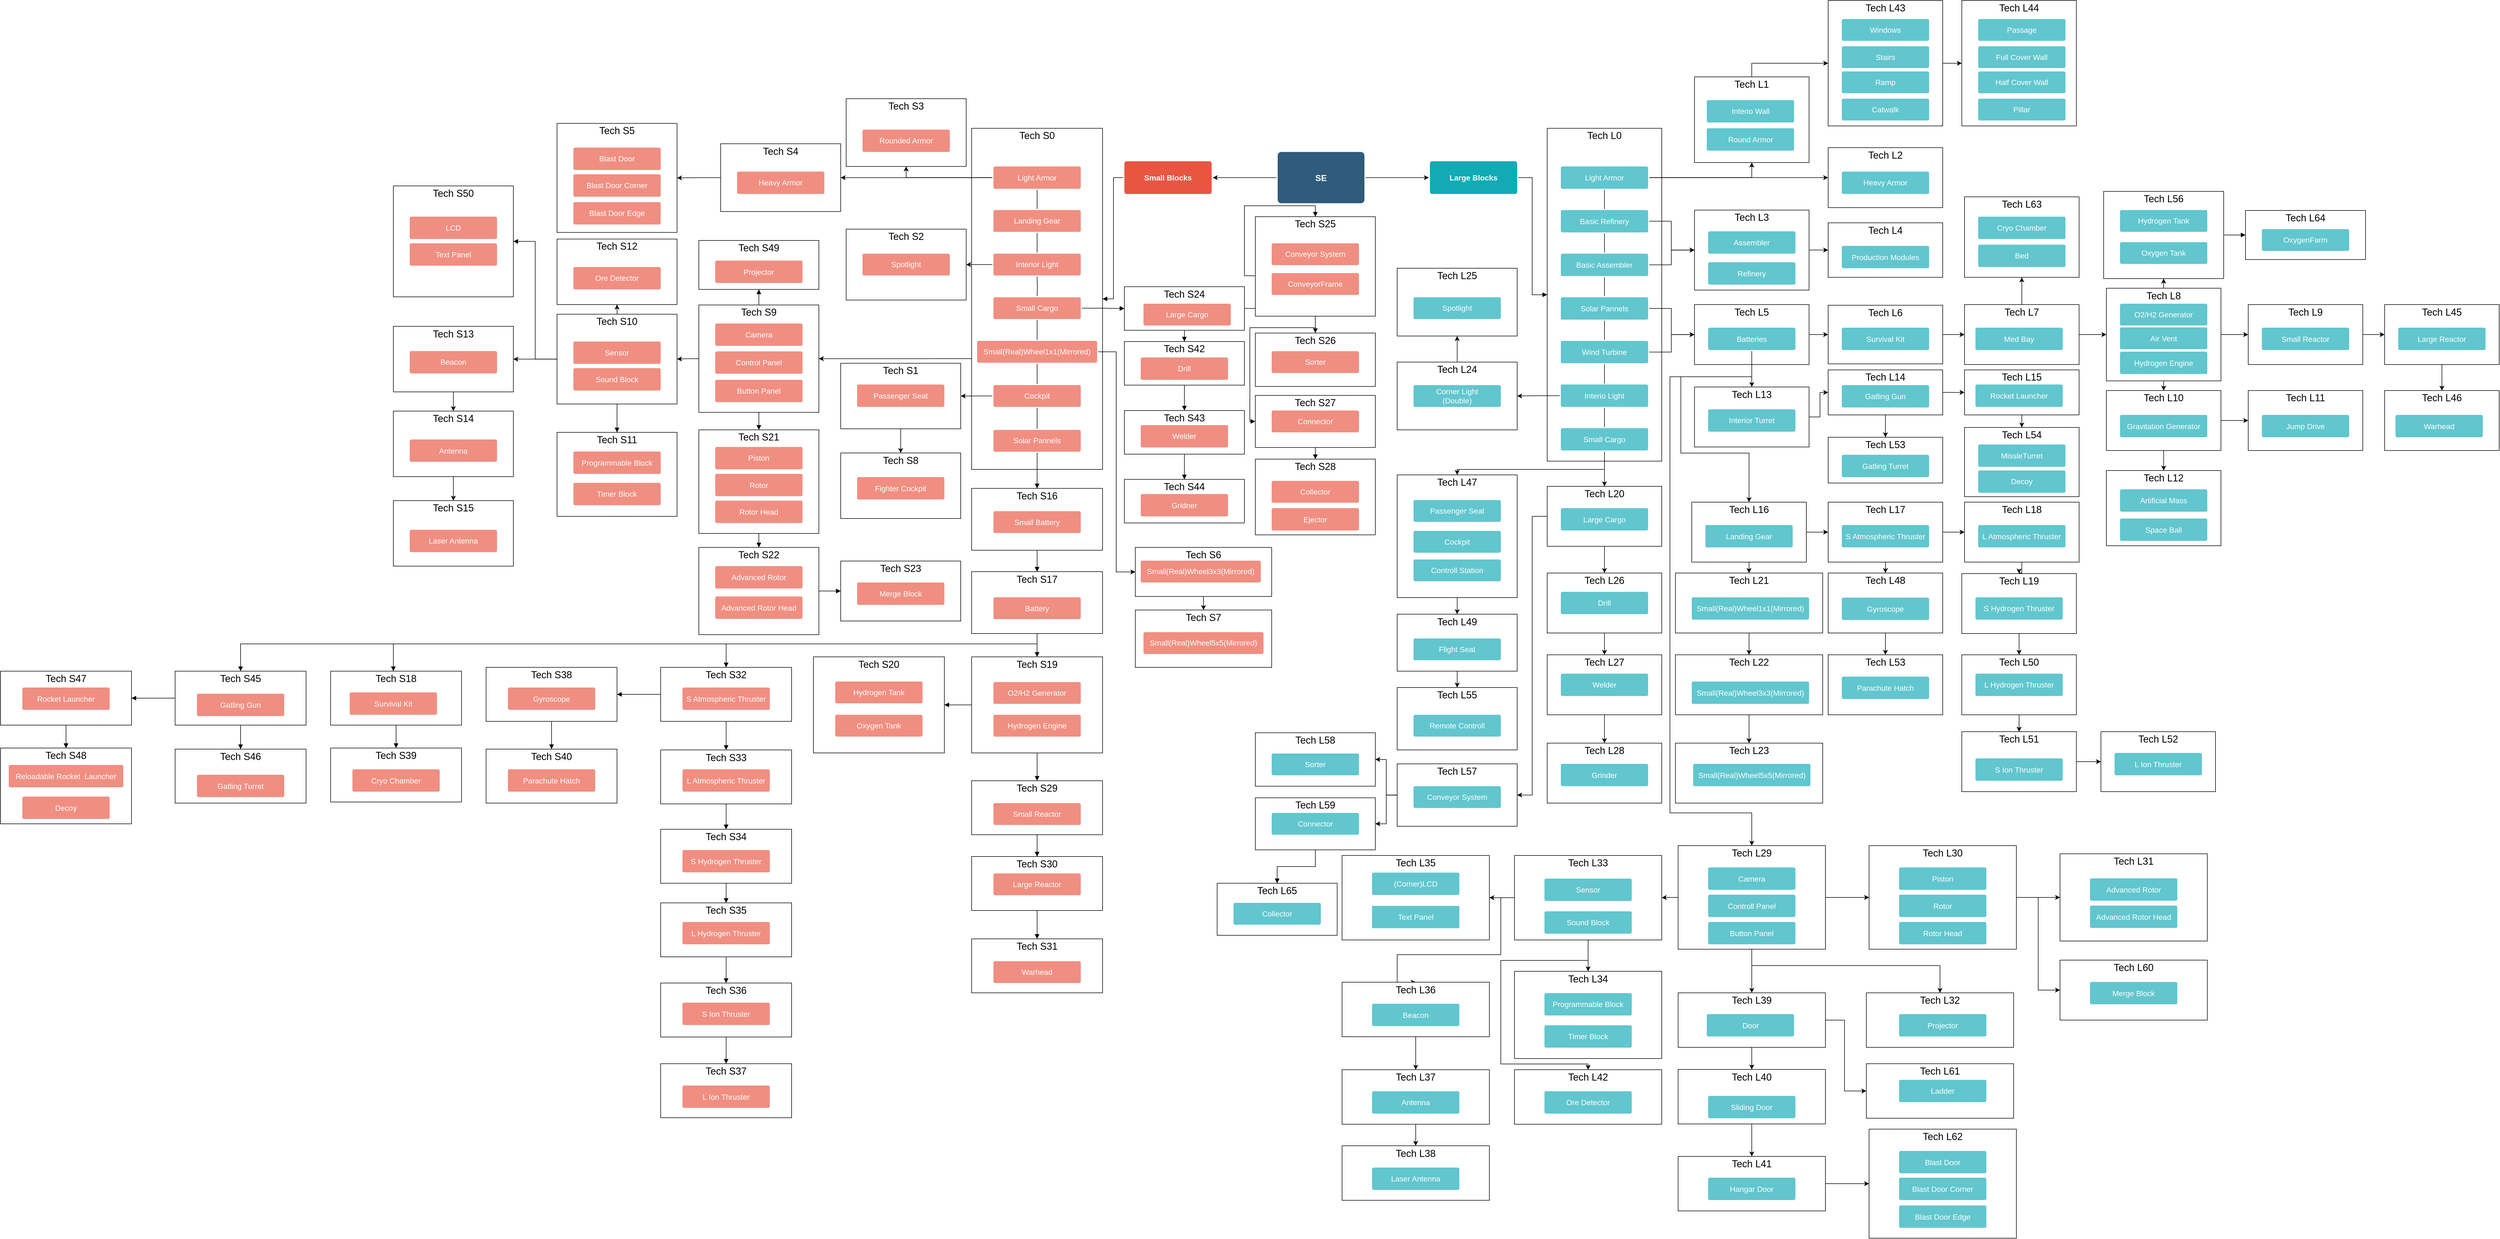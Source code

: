 <mxfile version="12.6.6" type="device"><diagram id="6a731a19-8d31-9384-78a2-239565b7b9f0" name="Page-1"><mxGraphModel dx="2011" dy="1079" grid="1" gridSize="10" guides="1" tooltips="1" connect="1" arrows="1" fold="1" page="1" pageScale="1" pageWidth="8000" pageHeight="5000" background="#ffffff" math="0" shadow="0"><root><mxCell id="0"/><mxCell id="1" parent="0"/><mxCell id="f_KBU9iFitnPfXWK0Pa2-2240" value="" style="edgeStyle=orthogonalEdgeStyle;rounded=0;orthogonalLoop=1;jettySize=auto;html=1;endArrow=block;endFill=1;" edge="1" parent="1" source="f_KBU9iFitnPfXWK0Pa2-2231" target="f_KBU9iFitnPfXWK0Pa2-2239"><mxGeometry relative="1" as="geometry"/></mxCell><mxCell id="f_KBU9iFitnPfXWK0Pa2-2242" value="" style="edgeStyle=orthogonalEdgeStyle;rounded=0;orthogonalLoop=1;jettySize=auto;html=1;endArrow=block;endFill=1;" edge="1" parent="1" source="f_KBU9iFitnPfXWK0Pa2-2231" target="f_KBU9iFitnPfXWK0Pa2-2241"><mxGeometry relative="1" as="geometry"/></mxCell><mxCell id="f_KBU9iFitnPfXWK0Pa2-2231" value="&lt;div&gt;Tech S45&lt;/div&gt;" style="rounded=0;whiteSpace=wrap;html=1;labelPosition=center;verticalLabelPosition=top;align=center;verticalAlign=bottom;spacing=-26;fontSize=18;" vertex="1" parent="1"><mxGeometry x="1690" y="1400" width="240" height="99" as="geometry"/></mxCell><mxCell id="f_KBU9iFitnPfXWK0Pa2-2244" value="" style="edgeStyle=orthogonalEdgeStyle;rounded=0;orthogonalLoop=1;jettySize=auto;html=1;endArrow=block;endFill=1;" edge="1" parent="1" source="f_KBU9iFitnPfXWK0Pa2-2241" target="f_KBU9iFitnPfXWK0Pa2-2243"><mxGeometry relative="1" as="geometry"/></mxCell><mxCell id="f_KBU9iFitnPfXWK0Pa2-2241" value="&lt;div&gt;Tech S47&lt;/div&gt;" style="rounded=0;whiteSpace=wrap;html=1;labelPosition=center;verticalLabelPosition=top;align=center;verticalAlign=bottom;spacing=-26;fontSize=18;" vertex="1" parent="1"><mxGeometry x="1370" y="1400" width="240" height="99" as="geometry"/></mxCell><mxCell id="f_KBU9iFitnPfXWK0Pa2-2243" value="&lt;div&gt;Tech S48&lt;/div&gt;" style="rounded=0;whiteSpace=wrap;html=1;labelPosition=center;verticalLabelPosition=top;align=center;verticalAlign=bottom;spacing=-26;fontSize=18;" vertex="1" parent="1"><mxGeometry x="1370" y="1541" width="240" height="139" as="geometry"/></mxCell><mxCell id="f_KBU9iFitnPfXWK0Pa2-2239" value="&lt;div&gt;Tech S46&lt;/div&gt;" style="rounded=0;whiteSpace=wrap;html=1;labelPosition=center;verticalLabelPosition=top;align=center;verticalAlign=bottom;spacing=-26;fontSize=18;" vertex="1" parent="1"><mxGeometry x="1690" y="1543" width="240" height="99" as="geometry"/></mxCell><mxCell id="f_KBU9iFitnPfXWK0Pa2-2214" value="&lt;div&gt;Tech S39&lt;/div&gt;" style="rounded=0;whiteSpace=wrap;html=1;labelPosition=center;verticalLabelPosition=top;align=center;verticalAlign=bottom;spacing=-26;fontSize=18;" vertex="1" parent="1"><mxGeometry x="1975" y="1541" width="240" height="99" as="geometry"/></mxCell><mxCell id="f_KBU9iFitnPfXWK0Pa2-2218" value="" style="edgeStyle=orthogonalEdgeStyle;rounded=0;orthogonalLoop=1;jettySize=auto;html=1;endArrow=block;endFill=1;" edge="1" parent="1" source="f_KBU9iFitnPfXWK0Pa2-2199" target="f_KBU9iFitnPfXWK0Pa2-2217"><mxGeometry relative="1" as="geometry"/></mxCell><mxCell id="f_KBU9iFitnPfXWK0Pa2-2199" value="&lt;div&gt;Tech S38&lt;/div&gt;" style="rounded=0;whiteSpace=wrap;html=1;labelPosition=center;verticalLabelPosition=top;align=center;verticalAlign=bottom;spacing=-26;fontSize=18;" vertex="1" parent="1"><mxGeometry x="2260" y="1393.03" width="240" height="99" as="geometry"/></mxCell><mxCell id="f_KBU9iFitnPfXWK0Pa2-2217" value="&lt;div&gt;Tech S40&lt;/div&gt;" style="rounded=0;whiteSpace=wrap;html=1;labelPosition=center;verticalLabelPosition=top;align=center;verticalAlign=bottom;spacing=-26;fontSize=18;" vertex="1" parent="1"><mxGeometry x="2260" y="1543" width="240" height="99" as="geometry"/></mxCell><mxCell id="f_KBU9iFitnPfXWK0Pa2-2152" style="edgeStyle=orthogonalEdgeStyle;rounded=0;orthogonalLoop=1;jettySize=auto;html=1;entryX=0.5;entryY=0;entryDx=0;entryDy=0;endArrow=block;endFill=1;" edge="1" parent="1" source="f_KBU9iFitnPfXWK0Pa2-2144" target="f_KBU9iFitnPfXWK0Pa2-2146"><mxGeometry relative="1" as="geometry"/></mxCell><mxCell id="f_KBU9iFitnPfXWK0Pa2-2222" value="" style="edgeStyle=orthogonalEdgeStyle;rounded=0;orthogonalLoop=1;jettySize=auto;html=1;endArrow=block;endFill=1;" edge="1" parent="1" source="f_KBU9iFitnPfXWK0Pa2-2144" target="f_KBU9iFitnPfXWK0Pa2-2221"><mxGeometry relative="1" as="geometry"/></mxCell><mxCell id="f_KBU9iFitnPfXWK0Pa2-2144" value="&lt;div&gt;Tech S24&lt;/div&gt;" style="rounded=0;whiteSpace=wrap;html=1;labelPosition=center;verticalLabelPosition=top;align=center;verticalAlign=bottom;spacing=-26;fontSize=18;" vertex="1" parent="1"><mxGeometry x="3430" y="694.81" width="220" height="80" as="geometry"/></mxCell><mxCell id="f_KBU9iFitnPfXWK0Pa2-2224" value="" style="edgeStyle=orthogonalEdgeStyle;rounded=0;orthogonalLoop=1;jettySize=auto;html=1;endArrow=block;endFill=1;" edge="1" parent="1" source="f_KBU9iFitnPfXWK0Pa2-2221" target="f_KBU9iFitnPfXWK0Pa2-2223"><mxGeometry relative="1" as="geometry"/></mxCell><mxCell id="f_KBU9iFitnPfXWK0Pa2-2221" value="&lt;div&gt;Tech S42&lt;/div&gt;" style="rounded=0;whiteSpace=wrap;html=1;labelPosition=center;verticalLabelPosition=top;align=center;verticalAlign=bottom;spacing=-26;fontSize=18;" vertex="1" parent="1"><mxGeometry x="3430" y="795.41" width="220" height="80" as="geometry"/></mxCell><mxCell id="f_KBU9iFitnPfXWK0Pa2-2229" value="" style="edgeStyle=orthogonalEdgeStyle;rounded=0;orthogonalLoop=1;jettySize=auto;html=1;endArrow=block;endFill=1;" edge="1" parent="1" source="f_KBU9iFitnPfXWK0Pa2-2223" target="f_KBU9iFitnPfXWK0Pa2-2228"><mxGeometry relative="1" as="geometry"/></mxCell><mxCell id="f_KBU9iFitnPfXWK0Pa2-2223" value="&lt;div&gt;Tech S43&lt;/div&gt;" style="rounded=0;whiteSpace=wrap;html=1;labelPosition=center;verticalLabelPosition=top;align=center;verticalAlign=bottom;spacing=-26;fontSize=18;" vertex="1" parent="1"><mxGeometry x="3430" y="921.98" width="220" height="80" as="geometry"/></mxCell><mxCell id="f_KBU9iFitnPfXWK0Pa2-2228" value="&lt;div&gt;Tech S44&lt;/div&gt;" style="rounded=0;whiteSpace=wrap;html=1;labelPosition=center;verticalLabelPosition=top;align=center;verticalAlign=bottom;spacing=-26;fontSize=18;" vertex="1" parent="1"><mxGeometry x="3430" y="1048.19" width="220" height="80" as="geometry"/></mxCell><mxCell id="f_KBU9iFitnPfXWK0Pa2-2085" value="" style="edgeStyle=orthogonalEdgeStyle;rounded=0;orthogonalLoop=1;jettySize=auto;html=1;endArrow=block;endFill=1;" edge="1" parent="1" source="f_KBU9iFitnPfXWK0Pa2-2082" target="f_KBU9iFitnPfXWK0Pa2-2084"><mxGeometry relative="1" as="geometry"/></mxCell><mxCell id="f_KBU9iFitnPfXWK0Pa2-2082" value="&lt;div&gt;Tech S16&lt;/div&gt;" style="rounded=0;whiteSpace=wrap;html=1;labelPosition=center;verticalLabelPosition=top;align=center;verticalAlign=bottom;spacing=-26;fontSize=18;" vertex="1" parent="1"><mxGeometry x="3150" y="1064.75" width="240" height="113.5" as="geometry"/></mxCell><mxCell id="f_KBU9iFitnPfXWK0Pa2-2088" value="" style="edgeStyle=orthogonalEdgeStyle;rounded=0;orthogonalLoop=1;jettySize=auto;html=1;endArrow=block;endFill=1;" edge="1" parent="1" source="f_KBU9iFitnPfXWK0Pa2-2084" target="f_KBU9iFitnPfXWK0Pa2-2087"><mxGeometry relative="1" as="geometry"/></mxCell><mxCell id="f_KBU9iFitnPfXWK0Pa2-2180" style="edgeStyle=orthogonalEdgeStyle;rounded=0;orthogonalLoop=1;jettySize=auto;html=1;endArrow=block;endFill=1;entryX=0.5;entryY=0;entryDx=0;entryDy=0;" edge="1" parent="1" source="f_KBU9iFitnPfXWK0Pa2-2084" target="f_KBU9iFitnPfXWK0Pa2-2181"><mxGeometry relative="1" as="geometry"><mxPoint x="2690" y="1380" as="targetPoint"/><Array as="points"><mxPoint x="3270" y="1350"/><mxPoint x="2700" y="1350"/></Array></mxGeometry></mxCell><mxCell id="f_KBU9iFitnPfXWK0Pa2-2210" style="edgeStyle=orthogonalEdgeStyle;rounded=0;orthogonalLoop=1;jettySize=auto;html=1;endArrow=block;endFill=1;" edge="1" parent="1" source="f_KBU9iFitnPfXWK0Pa2-2084"><mxGeometry relative="1" as="geometry"><mxPoint x="2090" y="1400" as="targetPoint"/><Array as="points"><mxPoint x="3270" y="1350"/><mxPoint x="2090" y="1350"/></Array></mxGeometry></mxCell><mxCell id="f_KBU9iFitnPfXWK0Pa2-2230" style="edgeStyle=orthogonalEdgeStyle;rounded=0;orthogonalLoop=1;jettySize=auto;html=1;endArrow=block;endFill=1;entryX=0.5;entryY=0;entryDx=0;entryDy=0;" edge="1" parent="1" source="f_KBU9iFitnPfXWK0Pa2-2084" target="f_KBU9iFitnPfXWK0Pa2-2231"><mxGeometry relative="1" as="geometry"><mxPoint x="1700" y="1400" as="targetPoint"/><Array as="points"><mxPoint x="3270" y="1350"/><mxPoint x="1810" y="1350"/></Array></mxGeometry></mxCell><mxCell id="f_KBU9iFitnPfXWK0Pa2-2084" value="&lt;div&gt;Tech S17&lt;/div&gt;" style="rounded=0;whiteSpace=wrap;html=1;labelPosition=center;verticalLabelPosition=top;align=center;verticalAlign=bottom;spacing=-26;fontSize=18;" vertex="1" parent="1"><mxGeometry x="3150" y="1217.5" width="240" height="113.5" as="geometry"/></mxCell><mxCell id="f_KBU9iFitnPfXWK0Pa2-2092" value="" style="edgeStyle=orthogonalEdgeStyle;rounded=0;orthogonalLoop=1;jettySize=auto;html=1;endArrow=block;endFill=1;" edge="1" parent="1" source="f_KBU9iFitnPfXWK0Pa2-2087" target="f_KBU9iFitnPfXWK0Pa2-2091"><mxGeometry relative="1" as="geometry"/></mxCell><mxCell id="f_KBU9iFitnPfXWK0Pa2-2157" value="" style="edgeStyle=orthogonalEdgeStyle;rounded=0;orthogonalLoop=1;jettySize=auto;html=1;endArrow=block;endFill=1;" edge="1" parent="1" source="f_KBU9iFitnPfXWK0Pa2-2087" target="f_KBU9iFitnPfXWK0Pa2-2156"><mxGeometry relative="1" as="geometry"/></mxCell><mxCell id="f_KBU9iFitnPfXWK0Pa2-2087" value="&lt;div&gt;Tech S19&lt;/div&gt;" style="rounded=0;whiteSpace=wrap;html=1;labelPosition=center;verticalLabelPosition=top;align=center;verticalAlign=bottom;spacing=-26;fontSize=18;" vertex="1" parent="1"><mxGeometry x="3150" y="1373.75" width="240" height="176.25" as="geometry"/></mxCell><mxCell id="f_KBU9iFitnPfXWK0Pa2-2160" value="" style="edgeStyle=orthogonalEdgeStyle;rounded=0;orthogonalLoop=1;jettySize=auto;html=1;endArrow=block;endFill=1;" edge="1" parent="1" source="f_KBU9iFitnPfXWK0Pa2-2156" target="f_KBU9iFitnPfXWK0Pa2-2159"><mxGeometry relative="1" as="geometry"/></mxCell><mxCell id="f_KBU9iFitnPfXWK0Pa2-2156" value="&lt;div&gt;Tech S29&lt;/div&gt;" style="rounded=0;whiteSpace=wrap;html=1;labelPosition=center;verticalLabelPosition=top;align=center;verticalAlign=bottom;spacing=-26;fontSize=18;" vertex="1" parent="1"><mxGeometry x="3150" y="1601" width="240" height="99" as="geometry"/></mxCell><mxCell id="f_KBU9iFitnPfXWK0Pa2-2165" value="" style="edgeStyle=orthogonalEdgeStyle;rounded=0;orthogonalLoop=1;jettySize=auto;html=1;endArrow=block;endFill=1;" edge="1" parent="1" source="f_KBU9iFitnPfXWK0Pa2-2159" target="f_KBU9iFitnPfXWK0Pa2-2164"><mxGeometry relative="1" as="geometry"/></mxCell><mxCell id="f_KBU9iFitnPfXWK0Pa2-2159" value="&lt;div&gt;Tech S30&lt;/div&gt;" style="rounded=0;whiteSpace=wrap;html=1;labelPosition=center;verticalLabelPosition=top;align=center;verticalAlign=bottom;spacing=-26;fontSize=18;" vertex="1" parent="1"><mxGeometry x="3150" y="1740" width="240" height="99" as="geometry"/></mxCell><mxCell id="f_KBU9iFitnPfXWK0Pa2-2164" value="&lt;div&gt;Tech S31&lt;/div&gt;" style="rounded=0;whiteSpace=wrap;html=1;labelPosition=center;verticalLabelPosition=top;align=center;verticalAlign=bottom;spacing=-26;fontSize=18;" vertex="1" parent="1"><mxGeometry x="3150" y="1891" width="240" height="99" as="geometry"/></mxCell><mxCell id="f_KBU9iFitnPfXWK0Pa2-2091" value="&lt;div&gt;Tech S20&lt;/div&gt;" style="rounded=0;whiteSpace=wrap;html=1;labelPosition=center;verticalLabelPosition=top;align=center;verticalAlign=bottom;spacing=-26;fontSize=18;" vertex="1" parent="1"><mxGeometry x="2860" y="1373.75" width="240" height="176.25" as="geometry"/></mxCell><mxCell id="f_KBU9iFitnPfXWK0Pa2-2075" value="&lt;div&gt;Tech S11&lt;/div&gt;" style="rounded=0;whiteSpace=wrap;html=1;labelPosition=center;verticalLabelPosition=top;align=center;verticalAlign=bottom;spacing=-26;fontSize=18;" vertex="1" parent="1"><mxGeometry x="2390" y="961.98" width="220" height="154.1" as="geometry"/></mxCell><mxCell id="f_KBU9iFitnPfXWK0Pa2-2039" value="" style="edgeStyle=orthogonalEdgeStyle;rounded=0;orthogonalLoop=1;jettySize=auto;html=1;" edge="1" parent="1" source="f_KBU9iFitnPfXWK0Pa2-2036" target="f_KBU9iFitnPfXWK0Pa2-2037"><mxGeometry relative="1" as="geometry"/></mxCell><mxCell id="f_KBU9iFitnPfXWK0Pa2-2036" value="&lt;div&gt;Tech S6&lt;/div&gt;" style="rounded=0;whiteSpace=wrap;html=1;labelPosition=center;verticalLabelPosition=top;align=center;verticalAlign=bottom;spacing=-26;fontSize=18;" vertex="1" parent="1"><mxGeometry x="3450" y="1173.03" width="250" height="90" as="geometry"/></mxCell><mxCell id="f_KBU9iFitnPfXWK0Pa2-1984" value="&lt;div&gt;Tech L54&lt;/div&gt;" style="rounded=0;whiteSpace=wrap;html=1;labelPosition=center;verticalLabelPosition=top;align=center;verticalAlign=bottom;spacing=-26;fontSize=18;" vertex="1" parent="1"><mxGeometry x="4970" y="953.02" width="210" height="126.98" as="geometry"/></mxCell><mxCell id="f_KBU9iFitnPfXWK0Pa2-1976" value="&lt;div&gt;Tech L53&lt;/div&gt;" style="rounded=0;whiteSpace=wrap;html=1;labelPosition=center;verticalLabelPosition=top;align=center;verticalAlign=bottom;spacing=-26;fontSize=18;" vertex="1" parent="1"><mxGeometry x="4720" y="1370" width="210" height="110" as="geometry"/></mxCell><mxCell id="f_KBU9iFitnPfXWK0Pa2-1889" value="" style="edgeStyle=orthogonalEdgeStyle;rounded=0;orthogonalLoop=1;jettySize=auto;html=1;" edge="1" parent="1" source="f_KBU9iFitnPfXWK0Pa2-1886" target="f_KBU9iFitnPfXWK0Pa2-1888"><mxGeometry relative="1" as="geometry"/></mxCell><mxCell id="f_KBU9iFitnPfXWK0Pa2-1899" value="" style="edgeStyle=orthogonalEdgeStyle;rounded=0;orthogonalLoop=1;jettySize=auto;html=1;" edge="1" parent="1" source="f_KBU9iFitnPfXWK0Pa2-1886" target="f_KBU9iFitnPfXWK0Pa2-1898"><mxGeometry relative="1" as="geometry"><Array as="points"><mxPoint x="4580" y="1940"/><mxPoint x="4925" y="1940"/></Array></mxGeometry></mxCell><mxCell id="f_KBU9iFitnPfXWK0Pa2-1902" value="" style="edgeStyle=orthogonalEdgeStyle;rounded=0;orthogonalLoop=1;jettySize=auto;html=1;" edge="1" parent="1" source="f_KBU9iFitnPfXWK0Pa2-1886" target="f_KBU9iFitnPfXWK0Pa2-1901"><mxGeometry relative="1" as="geometry"/></mxCell><mxCell id="f_KBU9iFitnPfXWK0Pa2-1925" style="edgeStyle=orthogonalEdgeStyle;rounded=0;orthogonalLoop=1;jettySize=auto;html=1;entryX=0.5;entryY=0;entryDx=0;entryDy=0;" edge="1" parent="1" source="f_KBU9iFitnPfXWK0Pa2-1886" target="f_KBU9iFitnPfXWK0Pa2-1924"><mxGeometry relative="1" as="geometry"/></mxCell><mxCell id="f_KBU9iFitnPfXWK0Pa2-1886" value="&lt;div&gt;Tech L29&lt;/div&gt;" style="rounded=0;whiteSpace=wrap;html=1;labelPosition=center;verticalLabelPosition=top;align=center;verticalAlign=bottom;spacing=-26;fontSize=18;" vertex="1" parent="1"><mxGeometry x="4445" y="1720" width="270" height="190" as="geometry"/></mxCell><mxCell id="f_KBU9iFitnPfXWK0Pa2-1905" value="" style="edgeStyle=orthogonalEdgeStyle;rounded=0;orthogonalLoop=1;jettySize=auto;html=1;" edge="1" parent="1" source="f_KBU9iFitnPfXWK0Pa2-1901" target="f_KBU9iFitnPfXWK0Pa2-1904"><mxGeometry relative="1" as="geometry"/></mxCell><mxCell id="f_KBU9iFitnPfXWK0Pa2-1910" value="" style="edgeStyle=orthogonalEdgeStyle;rounded=0;orthogonalLoop=1;jettySize=auto;html=1;" edge="1" parent="1" source="f_KBU9iFitnPfXWK0Pa2-1901" target="f_KBU9iFitnPfXWK0Pa2-1909"><mxGeometry relative="1" as="geometry"/></mxCell><mxCell id="f_KBU9iFitnPfXWK0Pa2-1914" style="edgeStyle=orthogonalEdgeStyle;rounded=0;orthogonalLoop=1;jettySize=auto;html=1;entryX=0.5;entryY=0;entryDx=0;entryDy=0;" edge="1" parent="1" source="f_KBU9iFitnPfXWK0Pa2-1901" target="f_KBU9iFitnPfXWK0Pa2-1915"><mxGeometry relative="1" as="geometry"><mxPoint x="4100" y="1970.5" as="targetPoint"/><Array as="points"><mxPoint x="4120" y="1816"/><mxPoint x="4120" y="1920"/><mxPoint x="3930" y="1920"/><mxPoint x="3930" y="1970"/></Array></mxGeometry></mxCell><mxCell id="f_KBU9iFitnPfXWK0Pa2-1933" style="edgeStyle=orthogonalEdgeStyle;rounded=0;orthogonalLoop=1;jettySize=auto;html=1;entryX=0.5;entryY=0;entryDx=0;entryDy=0;" edge="1" parent="1" source="f_KBU9iFitnPfXWK0Pa2-1901" target="f_KBU9iFitnPfXWK0Pa2-1934"><mxGeometry relative="1" as="geometry"><mxPoint x="4280" y="2170.5" as="targetPoint"/><Array as="points"><mxPoint x="4280" y="1930.5"/><mxPoint x="4120" y="1930.5"/><mxPoint x="4120" y="2120.5"/><mxPoint x="4280" y="2120.5"/></Array></mxGeometry></mxCell><mxCell id="f_KBU9iFitnPfXWK0Pa2-1901" value="&lt;div&gt;Tech L33&lt;/div&gt;" style="rounded=0;whiteSpace=wrap;html=1;labelPosition=center;verticalLabelPosition=top;align=center;verticalAlign=bottom;spacing=-26;fontSize=18;" vertex="1" parent="1"><mxGeometry x="4145" y="1738" width="270" height="155" as="geometry"/></mxCell><mxCell id="f_KBU9iFitnPfXWK0Pa2-1909" value="&lt;div&gt;Tech L35&lt;/div&gt;" style="rounded=0;whiteSpace=wrap;html=1;labelPosition=center;verticalLabelPosition=top;align=center;verticalAlign=bottom;spacing=-26;fontSize=18;" vertex="1" parent="1"><mxGeometry x="3829" y="1738" width="270" height="155" as="geometry"/></mxCell><mxCell id="f_KBU9iFitnPfXWK0Pa2-1904" value="&lt;div&gt;Tech L34&lt;/div&gt;" style="rounded=0;whiteSpace=wrap;html=1;labelPosition=center;verticalLabelPosition=top;align=center;verticalAlign=bottom;spacing=-26;fontSize=18;" vertex="1" parent="1"><mxGeometry x="4145" y="1950.5" width="270" height="160" as="geometry"/></mxCell><mxCell id="f_KBU9iFitnPfXWK0Pa2-1898" value="&lt;div&gt;Tech L32&lt;/div&gt;" style="rounded=0;whiteSpace=wrap;html=1;labelPosition=center;verticalLabelPosition=top;align=center;verticalAlign=bottom;spacing=-26;fontSize=18;" vertex="1" parent="1"><mxGeometry x="4790" y="1990" width="270" height="100" as="geometry"/></mxCell><mxCell id="f_KBU9iFitnPfXWK0Pa2-1894" value="" style="edgeStyle=orthogonalEdgeStyle;rounded=0;orthogonalLoop=1;jettySize=auto;html=1;" edge="1" parent="1" source="f_KBU9iFitnPfXWK0Pa2-1888" target="f_KBU9iFitnPfXWK0Pa2-1893"><mxGeometry relative="1" as="geometry"/></mxCell><mxCell id="f_KBU9iFitnPfXWK0Pa2-2013" style="edgeStyle=orthogonalEdgeStyle;rounded=0;orthogonalLoop=1;jettySize=auto;html=1;entryX=0;entryY=0.5;entryDx=0;entryDy=0;" edge="1" parent="1" source="f_KBU9iFitnPfXWK0Pa2-1888" target="f_KBU9iFitnPfXWK0Pa2-2011"><mxGeometry relative="1" as="geometry"/></mxCell><mxCell id="f_KBU9iFitnPfXWK0Pa2-1888" value="&lt;div&gt;Tech L30&lt;/div&gt;" style="rounded=0;whiteSpace=wrap;html=1;labelPosition=center;verticalLabelPosition=top;align=center;verticalAlign=bottom;spacing=-26;fontSize=18;" vertex="1" parent="1"><mxGeometry x="4795" y="1720" width="270" height="190" as="geometry"/></mxCell><mxCell id="f_KBU9iFitnPfXWK0Pa2-1893" value="&lt;div&gt;Tech L31&lt;/div&gt;" style="rounded=0;whiteSpace=wrap;html=1;labelPosition=center;verticalLabelPosition=top;align=center;verticalAlign=bottom;spacing=-26;fontSize=18;" vertex="1" parent="1"><mxGeometry x="5145" y="1735" width="270" height="160" as="geometry"/></mxCell><mxCell id="f_KBU9iFitnPfXWK0Pa2-2011" value="&lt;div&gt;Tech L60&lt;/div&gt;" style="rounded=0;whiteSpace=wrap;html=1;labelPosition=center;verticalLabelPosition=top;align=center;verticalAlign=bottom;spacing=-26;fontSize=18;" vertex="1" parent="1"><mxGeometry x="5145" y="1930" width="270" height="110" as="geometry"/></mxCell><mxCell id="f_KBU9iFitnPfXWK0Pa2-1959" value="" style="edgeStyle=orthogonalEdgeStyle;rounded=0;orthogonalLoop=1;jettySize=auto;html=1;" edge="1" parent="1" source="f_KBU9iFitnPfXWK0Pa2-1864" target="f_KBU9iFitnPfXWK0Pa2-1958"><mxGeometry relative="1" as="geometry"/></mxCell><mxCell id="f_KBU9iFitnPfXWK0Pa2-1864" value="&lt;div&gt;Tech L17&lt;/div&gt;" style="rounded=0;whiteSpace=wrap;html=1;labelPosition=center;verticalLabelPosition=top;align=center;verticalAlign=bottom;spacing=-26;fontSize=18;" vertex="1" parent="1"><mxGeometry x="4720" y="1090" width="210" height="110" as="geometry"/></mxCell><mxCell id="f_KBU9iFitnPfXWK0Pa2-1977" value="" style="edgeStyle=orthogonalEdgeStyle;rounded=0;orthogonalLoop=1;jettySize=auto;html=1;" edge="1" parent="1" source="f_KBU9iFitnPfXWK0Pa2-1958" target="f_KBU9iFitnPfXWK0Pa2-1976"><mxGeometry relative="1" as="geometry"/></mxCell><mxCell id="f_KBU9iFitnPfXWK0Pa2-1958" value="&lt;div&gt;Tech L48&lt;/div&gt;" style="rounded=0;whiteSpace=wrap;html=1;labelPosition=center;verticalLabelPosition=top;align=center;verticalAlign=bottom;spacing=-26;fontSize=18;" vertex="1" parent="1"><mxGeometry x="4720" y="1220" width="210" height="110" as="geometry"/></mxCell><mxCell id="f_KBU9iFitnPfXWK0Pa2-1841" value="" style="edgeStyle=orthogonalEdgeStyle;rounded=0;orthogonalLoop=1;jettySize=auto;html=1;exitX=1;exitY=0.5;exitDx=0;exitDy=0;" edge="1" parent="1" source="f_KBU9iFitnPfXWK0Pa2-1864" target="f_KBU9iFitnPfXWK0Pa2-1840"><mxGeometry relative="1" as="geometry"/></mxCell><mxCell id="f_KBU9iFitnPfXWK0Pa2-1868" value="" style="edgeStyle=orthogonalEdgeStyle;rounded=0;orthogonalLoop=1;jettySize=auto;html=1;" edge="1" parent="1" source="f_KBU9iFitnPfXWK0Pa2-1839" target="f_KBU9iFitnPfXWK0Pa2-1867"><mxGeometry relative="1" as="geometry"/></mxCell><mxCell id="f_KBU9iFitnPfXWK0Pa2-1839" value="&lt;div&gt;Tech L21&lt;/div&gt;" style="rounded=0;whiteSpace=wrap;html=1;labelPosition=center;verticalLabelPosition=top;align=center;verticalAlign=bottom;spacing=-26;fontSize=18;" vertex="1" parent="1"><mxGeometry x="4440" y="1220" width="270" height="110" as="geometry"/></mxCell><mxCell id="f_KBU9iFitnPfXWK0Pa2-1872" value="" style="edgeStyle=orthogonalEdgeStyle;rounded=0;orthogonalLoop=1;jettySize=auto;html=1;" edge="1" parent="1" source="f_KBU9iFitnPfXWK0Pa2-1867" target="f_KBU9iFitnPfXWK0Pa2-1870"><mxGeometry relative="1" as="geometry"/></mxCell><mxCell id="f_KBU9iFitnPfXWK0Pa2-1867" value="&lt;div&gt;Tech L22&lt;/div&gt;" style="rounded=0;whiteSpace=wrap;html=1;labelPosition=center;verticalLabelPosition=top;align=center;verticalAlign=bottom;spacing=-26;fontSize=18;" vertex="1" parent="1"><mxGeometry x="4440" y="1370" width="270" height="110" as="geometry"/></mxCell><mxCell id="f_KBU9iFitnPfXWK0Pa2-1844" value="" style="edgeStyle=orthogonalEdgeStyle;rounded=0;orthogonalLoop=1;jettySize=auto;html=1;" edge="1" parent="1" source="f_KBU9iFitnPfXWK0Pa2-1840" target="f_KBU9iFitnPfXWK0Pa2-1843"><mxGeometry relative="1" as="geometry"/></mxCell><mxCell id="f_KBU9iFitnPfXWK0Pa2-1840" value="&lt;div&gt;Tech L18&lt;/div&gt;" style="rounded=0;whiteSpace=wrap;html=1;labelPosition=center;verticalLabelPosition=top;align=center;verticalAlign=bottom;spacing=-26;fontSize=18;" vertex="1" parent="1"><mxGeometry x="4970" y="1090" width="210" height="110" as="geometry"/></mxCell><mxCell id="f_KBU9iFitnPfXWK0Pa2-1967" value="" style="edgeStyle=orthogonalEdgeStyle;rounded=0;orthogonalLoop=1;jettySize=auto;html=1;" edge="1" parent="1" source="f_KBU9iFitnPfXWK0Pa2-1843" target="f_KBU9iFitnPfXWK0Pa2-1966"><mxGeometry relative="1" as="geometry"/></mxCell><mxCell id="f_KBU9iFitnPfXWK0Pa2-1843" value="&lt;div&gt;Tech L19&lt;/div&gt;" style="rounded=0;whiteSpace=wrap;html=1;labelPosition=center;verticalLabelPosition=top;align=center;verticalAlign=bottom;spacing=-26;fontSize=18;" vertex="1" parent="1"><mxGeometry x="4965" y="1221" width="210" height="110" as="geometry"/></mxCell><mxCell id="f_KBU9iFitnPfXWK0Pa2-1971" value="" style="edgeStyle=orthogonalEdgeStyle;rounded=0;orthogonalLoop=1;jettySize=auto;html=1;" edge="1" parent="1" source="f_KBU9iFitnPfXWK0Pa2-1966" target="f_KBU9iFitnPfXWK0Pa2-1970"><mxGeometry relative="1" as="geometry"/></mxCell><mxCell id="f_KBU9iFitnPfXWK0Pa2-1966" value="&lt;div&gt;Tech L50&lt;/div&gt;" style="rounded=0;whiteSpace=wrap;html=1;labelPosition=center;verticalLabelPosition=top;align=center;verticalAlign=bottom;spacing=-26;fontSize=18;" vertex="1" parent="1"><mxGeometry x="4965" y="1370" width="210" height="110" as="geometry"/></mxCell><mxCell id="f_KBU9iFitnPfXWK0Pa2-1973" value="" style="edgeStyle=orthogonalEdgeStyle;rounded=0;orthogonalLoop=1;jettySize=auto;html=1;" edge="1" parent="1" source="f_KBU9iFitnPfXWK0Pa2-1970" target="f_KBU9iFitnPfXWK0Pa2-1972"><mxGeometry relative="1" as="geometry"/></mxCell><mxCell id="f_KBU9iFitnPfXWK0Pa2-1970" value="&lt;div&gt;Tech L51&lt;/div&gt;" style="rounded=0;whiteSpace=wrap;html=1;labelPosition=center;verticalLabelPosition=top;align=center;verticalAlign=bottom;spacing=-26;fontSize=18;" vertex="1" parent="1"><mxGeometry x="4965" y="1511" width="210" height="110" as="geometry"/></mxCell><mxCell id="f_KBU9iFitnPfXWK0Pa2-1874" value="" style="edgeStyle=orthogonalEdgeStyle;rounded=0;orthogonalLoop=1;jettySize=auto;html=1;" edge="1" parent="1" source="f_KBU9iFitnPfXWK0Pa2-1816" target="f_KBU9iFitnPfXWK0Pa2-1873"><mxGeometry relative="1" as="geometry"/></mxCell><mxCell id="f_KBU9iFitnPfXWK0Pa2-1999" style="edgeStyle=orthogonalEdgeStyle;rounded=0;orthogonalLoop=1;jettySize=auto;html=1;entryX=1;entryY=0.5;entryDx=0;entryDy=0;" edge="1" parent="1" source="f_KBU9iFitnPfXWK0Pa2-1816" target="f_KBU9iFitnPfXWK0Pa2-1998"><mxGeometry relative="1" as="geometry"/></mxCell><mxCell id="f_KBU9iFitnPfXWK0Pa2-1816" value="&lt;div&gt;Tech L20&lt;/div&gt;" style="rounded=0;whiteSpace=wrap;html=1;labelPosition=center;verticalLabelPosition=top;align=center;verticalAlign=bottom;spacing=-26;fontSize=18;" vertex="1" parent="1"><mxGeometry x="4205" y="1061" width="210" height="110" as="geometry"/></mxCell><mxCell id="f_KBU9iFitnPfXWK0Pa2-1879" value="" style="edgeStyle=orthogonalEdgeStyle;rounded=0;orthogonalLoop=1;jettySize=auto;html=1;" edge="1" parent="1" source="f_KBU9iFitnPfXWK0Pa2-1873" target="f_KBU9iFitnPfXWK0Pa2-1878"><mxGeometry relative="1" as="geometry"/></mxCell><mxCell id="f_KBU9iFitnPfXWK0Pa2-1873" value="&lt;div&gt;Tech L26&lt;/div&gt;" style="rounded=0;whiteSpace=wrap;html=1;labelPosition=center;verticalLabelPosition=top;align=center;verticalAlign=bottom;spacing=-26;fontSize=18;" vertex="1" parent="1"><mxGeometry x="4205" y="1220" width="210" height="110" as="geometry"/></mxCell><mxCell id="f_KBU9iFitnPfXWK0Pa2-1882" value="" style="edgeStyle=orthogonalEdgeStyle;rounded=0;orthogonalLoop=1;jettySize=auto;html=1;" edge="1" parent="1" source="f_KBU9iFitnPfXWK0Pa2-1878" target="f_KBU9iFitnPfXWK0Pa2-1881"><mxGeometry relative="1" as="geometry"/></mxCell><mxCell id="f_KBU9iFitnPfXWK0Pa2-1878" value="&lt;div&gt;Tech L27&lt;/div&gt;" style="rounded=0;whiteSpace=wrap;html=1;labelPosition=center;verticalLabelPosition=top;align=center;verticalAlign=bottom;spacing=-26;fontSize=18;" vertex="1" parent="1"><mxGeometry x="4205" y="1370" width="210" height="110" as="geometry"/></mxCell><mxCell id="f_KBU9iFitnPfXWK0Pa2-1881" value="&lt;div&gt;Tech L28&lt;/div&gt;" style="rounded=0;whiteSpace=wrap;html=1;labelPosition=center;verticalLabelPosition=top;align=center;verticalAlign=bottom;spacing=-26;fontSize=18;" vertex="1" parent="1"><mxGeometry x="4205" y="1532" width="210" height="110" as="geometry"/></mxCell><mxCell id="f_KBU9iFitnPfXWK0Pa2-1802" value="" style="edgeStyle=orthogonalEdgeStyle;rounded=0;orthogonalLoop=1;jettySize=auto;html=1;" edge="1" parent="1" source="f_KBU9iFitnPfXWK0Pa2-1799" target="f_KBU9iFitnPfXWK0Pa2-1801"><mxGeometry relative="1" as="geometry"/></mxCell><mxCell id="f_KBU9iFitnPfXWK0Pa2-1810" value="" style="edgeStyle=orthogonalEdgeStyle;rounded=0;orthogonalLoop=1;jettySize=auto;html=1;" edge="1" parent="1" source="f_KBU9iFitnPfXWK0Pa2-1799" target="f_KBU9iFitnPfXWK0Pa2-1809"><mxGeometry relative="1" as="geometry"/></mxCell><mxCell id="f_KBU9iFitnPfXWK0Pa2-1995" style="edgeStyle=orthogonalEdgeStyle;rounded=0;orthogonalLoop=1;jettySize=auto;html=1;entryX=0.5;entryY=1;entryDx=0;entryDy=0;" edge="1" parent="1" source="f_KBU9iFitnPfXWK0Pa2-1799" target="f_KBU9iFitnPfXWK0Pa2-1991"><mxGeometry relative="1" as="geometry"/></mxCell><mxCell id="f_KBU9iFitnPfXWK0Pa2-1799" value="&lt;div&gt;Tech L8&lt;/div&gt;" style="rounded=0;whiteSpace=wrap;html=1;labelPosition=center;verticalLabelPosition=top;align=center;verticalAlign=bottom;spacing=-26;fontSize=18;" vertex="1" parent="1"><mxGeometry x="5230" y="697.62" width="210" height="170" as="geometry"/></mxCell><mxCell id="f_KBU9iFitnPfXWK0Pa2-1812" value="" style="edgeStyle=orthogonalEdgeStyle;rounded=0;orthogonalLoop=1;jettySize=auto;html=1;" edge="1" parent="1" source="f_KBU9iFitnPfXWK0Pa2-1809" target="f_KBU9iFitnPfXWK0Pa2-1811"><mxGeometry relative="1" as="geometry"/></mxCell><mxCell id="f_KBU9iFitnPfXWK0Pa2-1824" value="" style="edgeStyle=orthogonalEdgeStyle;rounded=0;orthogonalLoop=1;jettySize=auto;html=1;" edge="1" parent="1" source="f_KBU9iFitnPfXWK0Pa2-1809" target="f_KBU9iFitnPfXWK0Pa2-1823"><mxGeometry relative="1" as="geometry"/></mxCell><mxCell id="f_KBU9iFitnPfXWK0Pa2-1809" value="&lt;div&gt;Tech L10&lt;/div&gt;" style="rounded=0;whiteSpace=wrap;html=1;labelPosition=center;verticalLabelPosition=top;align=center;verticalAlign=bottom;spacing=-26;fontSize=18;" vertex="1" parent="1"><mxGeometry x="5230" y="885.31" width="210" height="110" as="geometry"/></mxCell><mxCell id="f_KBU9iFitnPfXWK0Pa2-1823" value="&lt;div&gt;Tech L12&lt;/div&gt;" style="rounded=0;whiteSpace=wrap;html=1;labelPosition=center;verticalLabelPosition=top;align=center;verticalAlign=bottom;spacing=-26;fontSize=18;" vertex="1" parent="1"><mxGeometry x="5230" y="1032" width="210" height="138" as="geometry"/></mxCell><mxCell id="f_KBU9iFitnPfXWK0Pa2-1811" value="&lt;div&gt;Tech L11&lt;/div&gt;" style="rounded=0;whiteSpace=wrap;html=1;labelPosition=center;verticalLabelPosition=top;align=center;verticalAlign=bottom;spacing=-26;fontSize=18;" vertex="1" parent="1"><mxGeometry x="5490" y="885.31" width="210" height="110" as="geometry"/></mxCell><mxCell id="f_KBU9iFitnPfXWK0Pa2-1948" value="" style="edgeStyle=orthogonalEdgeStyle;rounded=0;orthogonalLoop=1;jettySize=auto;html=1;" edge="1" parent="1" source="f_KBU9iFitnPfXWK0Pa2-1801" target="f_KBU9iFitnPfXWK0Pa2-1947"><mxGeometry relative="1" as="geometry"/></mxCell><mxCell id="f_KBU9iFitnPfXWK0Pa2-1801" value="&lt;div&gt;Tech L9&lt;/div&gt;" style="rounded=0;whiteSpace=wrap;html=1;labelPosition=center;verticalLabelPosition=top;align=center;verticalAlign=bottom;spacing=-26;fontSize=18;" vertex="1" parent="1"><mxGeometry x="5490" y="727.62" width="210" height="110" as="geometry"/></mxCell><mxCell id="f_KBU9iFitnPfXWK0Pa2-1951" value="" style="edgeStyle=orthogonalEdgeStyle;rounded=0;orthogonalLoop=1;jettySize=auto;html=1;" edge="1" parent="1" source="f_KBU9iFitnPfXWK0Pa2-1947" target="f_KBU9iFitnPfXWK0Pa2-1950"><mxGeometry relative="1" as="geometry"/></mxCell><mxCell id="f_KBU9iFitnPfXWK0Pa2-1947" value="&lt;div&gt;Tech L45&lt;/div&gt;" style="rounded=0;whiteSpace=wrap;html=1;labelPosition=center;verticalLabelPosition=top;align=center;verticalAlign=bottom;spacing=-26;fontSize=18;" vertex="1" parent="1"><mxGeometry x="5740" y="727.62" width="210" height="110" as="geometry"/></mxCell><mxCell id="f_KBU9iFitnPfXWK0Pa2-1950" value="&lt;div&gt;Tech L46&lt;/div&gt;" style="rounded=0;whiteSpace=wrap;html=1;labelPosition=center;verticalLabelPosition=top;align=center;verticalAlign=bottom;spacing=-26;fontSize=18;" vertex="1" parent="1"><mxGeometry x="5740" y="885.31" width="210" height="110" as="geometry"/></mxCell><mxCell id="f_KBU9iFitnPfXWK0Pa2-1797" value="&lt;div&gt;Tech L4&lt;/div&gt;" style="rounded=0;whiteSpace=wrap;html=1;labelPosition=center;verticalLabelPosition=top;align=center;verticalAlign=bottom;spacing=-26;fontSize=18;" vertex="1" parent="1"><mxGeometry x="4720" y="577.67" width="210" height="100" as="geometry"/></mxCell><mxCell id="f_KBU9iFitnPfXWK0Pa2-1792" style="edgeStyle=orthogonalEdgeStyle;rounded=0;orthogonalLoop=1;jettySize=auto;html=1;entryX=0;entryY=0.5;entryDx=0;entryDy=0;" edge="1" parent="1" source="f_KBU9iFitnPfXWK0Pa2-1789" target="y7sstmanA2mhsD-9lN7i-1804"><mxGeometry relative="1" as="geometry"/></mxCell><mxCell id="f_KBU9iFitnPfXWK0Pa2-1831" value="" style="edgeStyle=orthogonalEdgeStyle;rounded=0;orthogonalLoop=1;jettySize=auto;html=1;" edge="1" parent="1" source="f_KBU9iFitnPfXWK0Pa2-1789" target="f_KBU9iFitnPfXWK0Pa2-1830"><mxGeometry relative="1" as="geometry"/></mxCell><mxCell id="f_KBU9iFitnPfXWK0Pa2-1838" style="edgeStyle=orthogonalEdgeStyle;rounded=0;orthogonalLoop=1;jettySize=auto;html=1;exitX=0.5;exitY=1;exitDx=0;exitDy=0;entryX=0.5;entryY=0;entryDx=0;entryDy=0;" edge="1" parent="1" source="f_KBU9iFitnPfXWK0Pa2-1789" target="f_KBU9iFitnPfXWK0Pa2-1845"><mxGeometry relative="1" as="geometry"><mxPoint x="4575" y="1030" as="targetPoint"/><Array as="points"><mxPoint x="4580" y="860"/><mxPoint x="4450" y="860"/><mxPoint x="4450" y="1000"/><mxPoint x="4575" y="1000"/></Array></mxGeometry></mxCell><mxCell id="f_KBU9iFitnPfXWK0Pa2-1789" value="&lt;div&gt;Tech L5&lt;/div&gt;" style="rounded=0;whiteSpace=wrap;html=1;labelPosition=center;verticalLabelPosition=top;align=center;verticalAlign=bottom;spacing=-26;fontSize=18;" vertex="1" parent="1"><mxGeometry x="4475" y="727.62" width="210" height="110" as="geometry"/></mxCell><mxCell id="f_KBU9iFitnPfXWK0Pa2-1833" value="" style="edgeStyle=orthogonalEdgeStyle;rounded=0;orthogonalLoop=1;jettySize=auto;html=1;" edge="1" parent="1" source="f_KBU9iFitnPfXWK0Pa2-1830" target="f_KBU9iFitnPfXWK0Pa2-1832"><mxGeometry relative="1" as="geometry"/></mxCell><mxCell id="f_KBU9iFitnPfXWK0Pa2-1830" value="&lt;div&gt;Tech L13&lt;/div&gt;" style="rounded=0;whiteSpace=wrap;html=1;labelPosition=center;verticalLabelPosition=top;align=center;verticalAlign=bottom;spacing=-26;fontSize=18;" vertex="1" parent="1"><mxGeometry x="4475" y="878.81" width="210" height="110" as="geometry"/></mxCell><mxCell id="f_KBU9iFitnPfXWK0Pa2-1835" value="" style="edgeStyle=orthogonalEdgeStyle;rounded=0;orthogonalLoop=1;jettySize=auto;html=1;" edge="1" parent="1" source="f_KBU9iFitnPfXWK0Pa2-1832" target="f_KBU9iFitnPfXWK0Pa2-1834"><mxGeometry relative="1" as="geometry"/></mxCell><mxCell id="f_KBU9iFitnPfXWK0Pa2-1981" value="" style="edgeStyle=orthogonalEdgeStyle;rounded=0;orthogonalLoop=1;jettySize=auto;html=1;" edge="1" parent="1" source="f_KBU9iFitnPfXWK0Pa2-1832" target="f_KBU9iFitnPfXWK0Pa2-1980"><mxGeometry relative="1" as="geometry"/></mxCell><mxCell id="f_KBU9iFitnPfXWK0Pa2-1832" value="&lt;div&gt;Tech L14&lt;/div&gt;" style="rounded=0;whiteSpace=wrap;html=1;labelPosition=center;verticalLabelPosition=top;align=center;verticalAlign=bottom;spacing=-26;fontSize=18;" vertex="1" parent="1"><mxGeometry x="4720" y="847.46" width="210" height="82.54" as="geometry"/></mxCell><mxCell id="f_KBU9iFitnPfXWK0Pa2-1980" value="&lt;div&gt;Tech L53&lt;/div&gt;" style="rounded=0;whiteSpace=wrap;html=1;labelPosition=center;verticalLabelPosition=top;align=center;verticalAlign=bottom;spacing=-26;fontSize=18;" vertex="1" parent="1"><mxGeometry x="4720" y="971" width="210" height="83.93" as="geometry"/></mxCell><mxCell id="f_KBU9iFitnPfXWK0Pa2-1986" value="" style="edgeStyle=orthogonalEdgeStyle;rounded=0;orthogonalLoop=1;jettySize=auto;html=1;entryX=0.5;entryY=0;entryDx=0;entryDy=0;" edge="1" parent="1" source="f_KBU9iFitnPfXWK0Pa2-1834" target="f_KBU9iFitnPfXWK0Pa2-1984"><mxGeometry relative="1" as="geometry"><mxPoint x="5110" y="960" as="targetPoint"/></mxGeometry></mxCell><mxCell id="f_KBU9iFitnPfXWK0Pa2-1834" value="&lt;div&gt;Tech L15&lt;/div&gt;" style="rounded=0;whiteSpace=wrap;html=1;labelPosition=center;verticalLabelPosition=top;align=center;verticalAlign=bottom;spacing=-26;fontSize=18;" vertex="1" parent="1"><mxGeometry x="4970" y="847.46" width="210" height="82.54" as="geometry"/></mxCell><mxCell id="f_KBU9iFitnPfXWK0Pa2-1800" style="edgeStyle=orthogonalEdgeStyle;rounded=0;orthogonalLoop=1;jettySize=auto;html=1;entryX=0;entryY=0.5;entryDx=0;entryDy=0;" edge="1" parent="1" source="y7sstmanA2mhsD-9lN7i-1807" target="f_KBU9iFitnPfXWK0Pa2-1799"><mxGeometry relative="1" as="geometry"/></mxCell><mxCell id="f_KBU9iFitnPfXWK0Pa2-2050" value="" style="edgeStyle=orthogonalEdgeStyle;rounded=0;orthogonalLoop=1;jettySize=auto;html=1;" edge="1" parent="1" source="y7sstmanA2mhsD-9lN7i-1807" target="f_KBU9iFitnPfXWK0Pa2-2049"><mxGeometry relative="1" as="geometry"/></mxCell><mxCell id="y7sstmanA2mhsD-9lN7i-1807" value="&lt;div&gt;Tech L7&lt;/div&gt;" style="rounded=0;whiteSpace=wrap;html=1;labelPosition=center;verticalLabelPosition=top;align=center;verticalAlign=bottom;spacing=-26;fontSize=18;" parent="1" vertex="1"><mxGeometry x="4970" y="727.62" width="210" height="110" as="geometry"/></mxCell><mxCell id="f_KBU9iFitnPfXWK0Pa2-2049" value="&lt;div&gt;Tech L63&lt;/div&gt;" style="rounded=0;whiteSpace=wrap;html=1;labelPosition=center;verticalLabelPosition=top;align=center;verticalAlign=bottom;spacing=-26;fontSize=18;" vertex="1" parent="1"><mxGeometry x="4970" y="530" width="210" height="147.67" as="geometry"/></mxCell><mxCell id="f_KBU9iFitnPfXWK0Pa2-1793" style="edgeStyle=orthogonalEdgeStyle;rounded=0;orthogonalLoop=1;jettySize=auto;html=1;entryX=0;entryY=0.5;entryDx=0;entryDy=0;" edge="1" parent="1" source="y7sstmanA2mhsD-9lN7i-1804" target="y7sstmanA2mhsD-9lN7i-1807"><mxGeometry relative="1" as="geometry"/></mxCell><mxCell id="y7sstmanA2mhsD-9lN7i-1804" value="&lt;div&gt;Tech L6&lt;/div&gt;" style="rounded=0;whiteSpace=wrap;html=1;labelPosition=center;verticalLabelPosition=top;align=center;verticalAlign=bottom;spacing=-26;fontSize=18;" parent="1" vertex="1"><mxGeometry x="4720" y="728.86" width="210" height="107.51" as="geometry"/></mxCell><mxCell id="f_KBU9iFitnPfXWK0Pa2-1796" style="edgeStyle=orthogonalEdgeStyle;rounded=0;orthogonalLoop=1;jettySize=auto;html=1;entryX=0;entryY=0.5;entryDx=0;entryDy=0;" edge="1" parent="1" source="y7sstmanA2mhsD-9lN7i-1801" target="f_KBU9iFitnPfXWK0Pa2-1797"><mxGeometry relative="1" as="geometry"><mxPoint x="4710" y="627.675" as="targetPoint"/></mxGeometry></mxCell><mxCell id="y7sstmanA2mhsD-9lN7i-1801" value="Tech L3" style="rounded=0;whiteSpace=wrap;html=1;labelPosition=center;verticalLabelPosition=top;align=center;verticalAlign=bottom;spacing=-26;fontSize=18;" parent="1" vertex="1"><mxGeometry x="4475" y="554.31" width="210" height="146.73" as="geometry"/></mxCell><mxCell id="f_KBU9iFitnPfXWK0Pa2-1885" style="edgeStyle=orthogonalEdgeStyle;rounded=0;orthogonalLoop=1;jettySize=auto;html=1;" edge="1" parent="1" source="y7sstmanA2mhsD-9lN7i-1799"><mxGeometry relative="1" as="geometry"><mxPoint x="4580" y="1720" as="targetPoint"/><Array as="points"><mxPoint x="4580" y="860"/><mxPoint x="4430" y="860"/><mxPoint x="4430" y="1660"/><mxPoint x="4580" y="1660"/></Array></mxGeometry></mxCell><mxCell id="y7sstmanA2mhsD-9lN7i-1799" value="Batteries" style="rounded=1;whiteSpace=wrap;html=1;shadow=0;labelBackgroundColor=none;strokeColor=none;strokeWidth=3;fillColor=#61c6ce;fontFamily=Helvetica;fontSize=14;fontColor=#FFFFFF;align=center;spacing=5;fontStyle=0;arcSize=7;perimeterSpacing=2;" parent="1" vertex="1"><mxGeometry x="4500" y="770" width="160" height="41" as="geometry"/></mxCell><mxCell id="y7sstmanA2mhsD-9lN7i-1802" value="Survival Kit" style="rounded=1;whiteSpace=wrap;html=1;shadow=0;labelBackgroundColor=none;strokeColor=none;strokeWidth=3;fillColor=#61c6ce;fontFamily=Helvetica;fontSize=14;fontColor=#FFFFFF;align=center;spacing=5;fontStyle=0;arcSize=7;perimeterSpacing=2;" parent="1" vertex="1"><mxGeometry x="4745" y="770" width="160" height="41" as="geometry"/></mxCell><mxCell id="y7sstmanA2mhsD-9lN7i-1805" value="Med Bay" style="rounded=1;whiteSpace=wrap;html=1;shadow=0;labelBackgroundColor=none;strokeColor=none;strokeWidth=3;fillColor=#61c6ce;fontFamily=Helvetica;fontSize=14;fontColor=#FFFFFF;align=center;spacing=5;fontStyle=0;arcSize=7;perimeterSpacing=2;" parent="1" vertex="1"><mxGeometry x="4990" y="770" width="160" height="41" as="geometry"/></mxCell><mxCell id="y7sstmanA2mhsD-9lN7i-1797" value="Tech L2" style="rounded=0;whiteSpace=wrap;html=1;labelPosition=center;verticalLabelPosition=top;align=center;verticalAlign=bottom;spacing=-26;fontSize=18;" parent="1" vertex="1"><mxGeometry x="4720" y="439.81" width="210" height="110" as="geometry"/></mxCell><mxCell id="y7sstmanA2mhsD-9lN7i-1796" value="Tech L1" style="rounded=0;whiteSpace=wrap;html=1;labelPosition=center;verticalLabelPosition=top;align=center;verticalAlign=bottom;spacing=-26;fontSize=18;" parent="1" vertex="1"><mxGeometry x="4475" y="310" width="210" height="157.16" as="geometry"/></mxCell><mxCell id="f_KBU9iFitnPfXWK0Pa2-2033" style="edgeStyle=orthogonalEdgeStyle;rounded=0;orthogonalLoop=1;jettySize=auto;html=1;entryX=1;entryY=0.5;entryDx=0;entryDy=0;" edge="1" parent="1" source="y7sstmanA2mhsD-9lN7i-1795" target="f_KBU9iFitnPfXWK0Pa2-2025"><mxGeometry relative="1" as="geometry"/></mxCell><mxCell id="y7sstmanA2mhsD-9lN7i-1795" value="&lt;div&gt;Tech S4&lt;/div&gt;" style="rounded=0;whiteSpace=wrap;html=1;labelPosition=center;verticalLabelPosition=top;align=center;verticalAlign=bottom;spacing=-26;fontSize=18;" parent="1" vertex="1"><mxGeometry x="2690" y="432.66" width="220" height="124.31" as="geometry"/></mxCell><mxCell id="f_KBU9iFitnPfXWK0Pa2-1855" value="" style="edgeStyle=orthogonalEdgeStyle;rounded=0;orthogonalLoop=1;jettySize=auto;html=1;" edge="1" parent="1" source="y7sstmanA2mhsD-9lN7i-1794" target="f_KBU9iFitnPfXWK0Pa2-1854"><mxGeometry relative="1" as="geometry"/></mxCell><mxCell id="y7sstmanA2mhsD-9lN7i-1794" value="&lt;div&gt;Tech L24&lt;/div&gt;" style="rounded=0;whiteSpace=wrap;html=1;labelPosition=center;verticalLabelPosition=top;align=center;verticalAlign=bottom;spacing=-26;fontSize=18;" parent="1" vertex="1"><mxGeometry x="3930" y="833.15" width="220" height="124.31" as="geometry"/></mxCell><mxCell id="f_KBU9iFitnPfXWK0Pa2-1854" value="&lt;div&gt;Tech L25&lt;/div&gt;" style="rounded=0;whiteSpace=wrap;html=1;labelPosition=center;verticalLabelPosition=top;align=center;verticalAlign=bottom;spacing=-26;fontSize=18;" vertex="1" parent="1"><mxGeometry x="3930" y="661" width="220" height="124.31" as="geometry"/></mxCell><mxCell id="y7sstmanA2mhsD-9lN7i-1791" value="&lt;div&gt;Tech S3&lt;/div&gt;" style="rounded=0;whiteSpace=wrap;html=1;labelPosition=center;verticalLabelPosition=top;align=center;verticalAlign=bottom;spacing=-26;fontSize=18;" parent="1" vertex="1"><mxGeometry x="2920" y="350" width="220" height="124.31" as="geometry"/></mxCell><mxCell id="f_KBU9iFitnPfXWK0Pa2-2041" value="" style="edgeStyle=orthogonalEdgeStyle;rounded=0;orthogonalLoop=1;jettySize=auto;html=1;" edge="1" parent="1" source="y7sstmanA2mhsD-9lN7i-1790" target="f_KBU9iFitnPfXWK0Pa2-2040"><mxGeometry relative="1" as="geometry"/></mxCell><mxCell id="y7sstmanA2mhsD-9lN7i-1790" value="&lt;div&gt;Tech S1&lt;/div&gt;" style="rounded=0;whiteSpace=wrap;html=1;labelPosition=center;verticalLabelPosition=top;align=center;verticalAlign=bottom;spacing=-26;fontSize=18;" parent="1" vertex="1"><mxGeometry x="2910" y="835.31" width="220" height="120.19" as="geometry"/></mxCell><mxCell id="f_KBU9iFitnPfXWK0Pa2-2040" value="&lt;div&gt;Tech S8&lt;/div&gt;" style="rounded=0;whiteSpace=wrap;html=1;labelPosition=center;verticalLabelPosition=top;align=center;verticalAlign=bottom;spacing=-26;fontSize=18;" vertex="1" parent="1"><mxGeometry x="2910" y="999.81" width="220" height="120.19" as="geometry"/></mxCell><mxCell id="f_KBU9iFitnPfXWK0Pa2-2053" style="edgeStyle=orthogonalEdgeStyle;rounded=0;orthogonalLoop=1;jettySize=auto;html=1;entryX=1;entryY=0.5;entryDx=0;entryDy=0;exitX=0.004;exitY=0.659;exitDx=0;exitDy=0;exitPerimeter=0;" edge="1" parent="1" source="y7sstmanA2mhsD-9lN7i-1789" target="f_KBU9iFitnPfXWK0Pa2-2054"><mxGeometry relative="1" as="geometry"><mxPoint x="2920" y="827" as="targetPoint"/><Array as="points"><mxPoint x="3151" y="827"/></Array></mxGeometry></mxCell><mxCell id="y7sstmanA2mhsD-9lN7i-1789" value="Tech S0" style="rounded=0;whiteSpace=wrap;html=1;labelPosition=center;verticalLabelPosition=top;align=center;verticalAlign=bottom;spacing=-26;fontSize=18;" parent="1" vertex="1"><mxGeometry x="3150" y="404.31" width="240" height="625.69" as="geometry"/></mxCell><mxCell id="f_KBU9iFitnPfXWK0Pa2-1938" value="" style="edgeStyle=orthogonalEdgeStyle;rounded=0;orthogonalLoop=1;jettySize=auto;html=1;exitX=0.5;exitY=0;exitDx=0;exitDy=0;" edge="1" parent="1" source="y7sstmanA2mhsD-9lN7i-1796" target="f_KBU9iFitnPfXWK0Pa2-1937"><mxGeometry relative="1" as="geometry"/></mxCell><mxCell id="f_KBU9iFitnPfXWK0Pa2-1954" value="" style="edgeStyle=orthogonalEdgeStyle;rounded=0;orthogonalLoop=1;jettySize=auto;html=1;" edge="1" parent="1" source="y7sstmanA2mhsD-9lN7i-1788" target="f_KBU9iFitnPfXWK0Pa2-1953"><mxGeometry relative="1" as="geometry"><Array as="points"><mxPoint x="4310" y="1030"/></Array></mxGeometry></mxCell><mxCell id="y7sstmanA2mhsD-9lN7i-1788" value="Tech L0" style="rounded=0;whiteSpace=wrap;html=1;labelPosition=center;verticalLabelPosition=top;align=center;verticalAlign=bottom;spacing=-26;fontSize=18;" parent="1" vertex="1"><mxGeometry x="4205" y="404.31" width="210" height="610.5" as="geometry"/></mxCell><mxCell id="f_KBU9iFitnPfXWK0Pa2-1962" value="" style="edgeStyle=orthogonalEdgeStyle;rounded=0;orthogonalLoop=1;jettySize=auto;html=1;" edge="1" parent="1" source="f_KBU9iFitnPfXWK0Pa2-1953" target="f_KBU9iFitnPfXWK0Pa2-1961"><mxGeometry relative="1" as="geometry"/></mxCell><mxCell id="f_KBU9iFitnPfXWK0Pa2-1953" value="Tech L47" style="rounded=0;whiteSpace=wrap;html=1;labelPosition=center;verticalLabelPosition=top;align=center;verticalAlign=bottom;spacing=-26;fontSize=18;" vertex="1" parent="1"><mxGeometry x="3930" y="1040" width="220" height="225.07" as="geometry"/></mxCell><mxCell id="f_KBU9iFitnPfXWK0Pa2-1988" value="" style="edgeStyle=orthogonalEdgeStyle;rounded=0;orthogonalLoop=1;jettySize=auto;html=1;" edge="1" parent="1" source="f_KBU9iFitnPfXWK0Pa2-1961" target="f_KBU9iFitnPfXWK0Pa2-1987"><mxGeometry relative="1" as="geometry"/></mxCell><mxCell id="f_KBU9iFitnPfXWK0Pa2-1961" value="Tech L49" style="rounded=0;whiteSpace=wrap;html=1;labelPosition=center;verticalLabelPosition=top;align=center;verticalAlign=bottom;spacing=-26;fontSize=18;" vertex="1" parent="1"><mxGeometry x="3930" y="1295.5" width="220" height="104.5" as="geometry"/></mxCell><mxCell id="f_KBU9iFitnPfXWK0Pa2-1987" value="Tech L55" style="rounded=0;whiteSpace=wrap;html=1;labelPosition=center;verticalLabelPosition=top;align=center;verticalAlign=bottom;spacing=-26;fontSize=18;" vertex="1" parent="1"><mxGeometry x="3930" y="1430" width="220" height="114.5" as="geometry"/></mxCell><mxCell id="f_KBU9iFitnPfXWK0Pa2-1944" value="" style="edgeStyle=orthogonalEdgeStyle;rounded=0;orthogonalLoop=1;jettySize=auto;html=1;" edge="1" parent="1" source="f_KBU9iFitnPfXWK0Pa2-1937" target="f_KBU9iFitnPfXWK0Pa2-1943"><mxGeometry relative="1" as="geometry"/></mxCell><mxCell id="f_KBU9iFitnPfXWK0Pa2-1937" value="Tech L43" style="rounded=0;whiteSpace=wrap;html=1;labelPosition=center;verticalLabelPosition=top;align=center;verticalAlign=bottom;spacing=-26;fontSize=18;" vertex="1" parent="1"><mxGeometry x="4720" y="170" width="210" height="230" as="geometry"/></mxCell><mxCell id="f_KBU9iFitnPfXWK0Pa2-1943" value="Tech L44" style="rounded=0;whiteSpace=wrap;html=1;labelPosition=center;verticalLabelPosition=top;align=center;verticalAlign=bottom;spacing=-26;fontSize=18;" vertex="1" parent="1"><mxGeometry x="4965" y="170" width="210" height="230" as="geometry"/></mxCell><mxCell id="uFQ3K-nN8ClJfCOFHBhG-1786" style="edgeStyle=orthogonalEdgeStyle;rounded=0;orthogonalLoop=1;jettySize=auto;html=1;entryX=1;entryY=0.5;entryDx=0;entryDy=0;" parent="1" source="1749" target="1753" edge="1"><mxGeometry relative="1" as="geometry"/></mxCell><mxCell id="uFQ3K-nN8ClJfCOFHBhG-1788" style="edgeStyle=orthogonalEdgeStyle;rounded=0;orthogonalLoop=1;jettySize=auto;html=1;" parent="1" source="1749" target="1771" edge="1"><mxGeometry relative="1" as="geometry"/></mxCell><mxCell id="1749" value="SE" style="rounded=1;whiteSpace=wrap;html=1;shadow=0;labelBackgroundColor=none;strokeColor=none;strokeWidth=3;fillColor=#2F5B7C;fontFamily=Helvetica;fontSize=16;fontColor=#FFFFFF;align=center;fontStyle=1;spacing=5;arcSize=7;perimeterSpacing=2;" parent="1" vertex="1"><mxGeometry x="3711" y="447.81" width="159" height="94" as="geometry"/></mxCell><mxCell id="f_KBU9iFitnPfXWK0Pa2-2207" value="" style="edgeStyle=orthogonalEdgeStyle;rounded=0;orthogonalLoop=1;jettySize=auto;html=1;endArrow=block;endFill=1;" edge="1" parent="1" source="1753" target="y7sstmanA2mhsD-9lN7i-1789"><mxGeometry relative="1" as="geometry"/></mxCell><mxCell id="1753" value="Small Blocks" style="rounded=1;whiteSpace=wrap;html=1;shadow=0;labelBackgroundColor=none;strokeColor=none;strokeWidth=3;fillColor=#e85642;fontFamily=Helvetica;fontSize=14;fontColor=#FFFFFF;align=center;spacing=5;fontStyle=1;arcSize=7;perimeterSpacing=2;" parent="1" vertex="1"><mxGeometry x="3430" y="464.81" width="160" height="60" as="geometry"/></mxCell><mxCell id="uFQ3K-nN8ClJfCOFHBhG-1781" style="edgeStyle=orthogonalEdgeStyle;rounded=0;orthogonalLoop=1;jettySize=auto;html=1;endArrow=none;endFill=0;" parent="1" source="1756" target="uFQ3K-nN8ClJfCOFHBhG-1779" edge="1"><mxGeometry relative="1" as="geometry"/></mxCell><mxCell id="f_KBU9iFitnPfXWK0Pa2-1862" style="edgeStyle=orthogonalEdgeStyle;rounded=0;orthogonalLoop=1;jettySize=auto;html=1;entryX=0.5;entryY=1;entryDx=0;entryDy=0;" edge="1" parent="1" source="1756" target="y7sstmanA2mhsD-9lN7i-1791"><mxGeometry relative="1" as="geometry"/></mxCell><mxCell id="f_KBU9iFitnPfXWK0Pa2-1863" style="edgeStyle=orthogonalEdgeStyle;rounded=0;orthogonalLoop=1;jettySize=auto;html=1;entryX=1;entryY=0.5;entryDx=0;entryDy=0;" edge="1" parent="1" source="1756" target="y7sstmanA2mhsD-9lN7i-1795"><mxGeometry relative="1" as="geometry"/></mxCell><mxCell id="1756" value="&lt;div&gt;Light Armor&lt;/div&gt;" style="rounded=1;whiteSpace=wrap;html=1;shadow=0;labelBackgroundColor=none;strokeColor=none;strokeWidth=3;fillColor=#f08e81;fontFamily=Helvetica;fontSize=14;fontColor=#FFFFFF;align=center;spacing=5;fontStyle=0;arcSize=7;perimeterSpacing=2;" parent="1" vertex="1"><mxGeometry x="3190" y="474.31" width="160" height="41" as="geometry"/></mxCell><mxCell id="y7sstmanA2mhsD-9lN7i-1778" value="&lt;div&gt;Heavy Armor&lt;/div&gt;" style="rounded=1;whiteSpace=wrap;html=1;shadow=0;labelBackgroundColor=none;strokeColor=none;strokeWidth=3;fillColor=#f08e81;fontFamily=Helvetica;fontSize=14;fontColor=#FFFFFF;align=center;spacing=5;fontStyle=0;arcSize=7;perimeterSpacing=2;" parent="1" vertex="1"><mxGeometry x="2720" y="483.81" width="160" height="41" as="geometry"/></mxCell><mxCell id="y7sstmanA2mhsD-9lN7i-1776" value="Rounded Armor" style="rounded=1;whiteSpace=wrap;html=1;shadow=0;labelBackgroundColor=none;strokeColor=none;strokeWidth=3;fillColor=#f08e81;fontFamily=Helvetica;fontSize=14;fontColor=#FFFFFF;align=center;spacing=5;fontStyle=0;arcSize=7;perimeterSpacing=2;" parent="1" vertex="1"><mxGeometry x="2950" y="406.81" width="160" height="41" as="geometry"/></mxCell><mxCell id="uFQ3K-nN8ClJfCOFHBhG-1827" value="Passenger Seat" style="rounded=1;whiteSpace=wrap;html=1;shadow=0;labelBackgroundColor=none;strokeColor=none;strokeWidth=3;fillColor=#f08e81;fontFamily=Helvetica;fontSize=14;fontColor=#FFFFFF;align=center;spacing=5;fontStyle=0;arcSize=7;perimeterSpacing=2;" parent="1" vertex="1"><mxGeometry x="2940" y="874.31" width="160" height="41" as="geometry"/></mxCell><mxCell id="f_KBU9iFitnPfXWK0Pa2-2209" style="edgeStyle=orthogonalEdgeStyle;rounded=0;orthogonalLoop=1;jettySize=auto;html=1;entryX=0;entryY=0.5;entryDx=0;entryDy=0;endArrow=block;endFill=1;" edge="1" parent="1" source="1771" target="y7sstmanA2mhsD-9lN7i-1788"><mxGeometry relative="1" as="geometry"/></mxCell><mxCell id="1771" value="Large Blocks" style="rounded=1;whiteSpace=wrap;html=1;shadow=0;labelBackgroundColor=none;strokeColor=none;strokeWidth=3;fillColor=#12aab5;fontFamily=Helvetica;fontSize=14;fontColor=#FFFFFF;align=center;spacing=5;fontStyle=1;arcSize=7;perimeterSpacing=2;" parent="1" vertex="1"><mxGeometry x="3990" y="464.81" width="160" height="60" as="geometry"/></mxCell><mxCell id="uFQ3K-nN8ClJfCOFHBhG-1820" value="" style="edgeStyle=orthogonalEdgeStyle;rounded=0;orthogonalLoop=1;jettySize=auto;html=1;endArrow=classic;endFill=1;entryX=0;entryY=0.5;entryDx=0;entryDy=0;" parent="1" source="1776" target="y7sstmanA2mhsD-9lN7i-1797" edge="1"><mxGeometry relative="1" as="geometry"><mxPoint x="4670" y="495" as="targetPoint"/></mxGeometry></mxCell><mxCell id="f_KBU9iFitnPfXWK0Pa2-1808" style="edgeStyle=orthogonalEdgeStyle;rounded=0;orthogonalLoop=1;jettySize=auto;html=1;entryX=0.5;entryY=1;entryDx=0;entryDy=0;" edge="1" parent="1" source="1776" target="y7sstmanA2mhsD-9lN7i-1796"><mxGeometry relative="1" as="geometry"/></mxCell><mxCell id="1776" value="Light Armor" style="rounded=1;whiteSpace=wrap;html=1;shadow=0;labelBackgroundColor=none;strokeColor=none;strokeWidth=3;fillColor=#61c6ce;fontFamily=Helvetica;fontSize=14;fontColor=#FFFFFF;align=center;spacing=5;fontStyle=0;arcSize=7;perimeterSpacing=2;" parent="1" vertex="1"><mxGeometry x="4230" y="474.31" width="160" height="41" as="geometry"/></mxCell><mxCell id="uFQ3K-nN8ClJfCOFHBhG-1819" value="Heavy Armor" style="rounded=1;whiteSpace=wrap;html=1;shadow=0;labelBackgroundColor=none;strokeColor=none;strokeWidth=3;fillColor=#61c6ce;fontFamily=Helvetica;fontSize=14;fontColor=#FFFFFF;align=center;spacing=5;fontStyle=0;arcSize=7;perimeterSpacing=2;" parent="1" vertex="1"><mxGeometry x="4745" y="483.81" width="160" height="41" as="geometry"/></mxCell><mxCell id="uFQ3K-nN8ClJfCOFHBhG-1792" style="edgeStyle=orthogonalEdgeStyle;rounded=0;orthogonalLoop=1;jettySize=auto;html=1;endArrow=none;endFill=0;" parent="1" source="uFQ3K-nN8ClJfCOFHBhG-1779" edge="1"><mxGeometry relative="1" as="geometry"><mxPoint x="3270.0" y="632.31" as="targetPoint"/></mxGeometry></mxCell><mxCell id="uFQ3K-nN8ClJfCOFHBhG-1779" value="Landing Gear" style="rounded=1;whiteSpace=wrap;html=1;shadow=0;labelBackgroundColor=none;strokeColor=none;strokeWidth=3;fillColor=#f08e81;fontFamily=Helvetica;fontSize=14;fontColor=#FFFFFF;align=center;spacing=5;fontStyle=0;arcSize=7;perimeterSpacing=2;" parent="1" vertex="1"><mxGeometry x="3190" y="554.31" width="160" height="40" as="geometry"/></mxCell><mxCell id="uFQ3K-nN8ClJfCOFHBhG-1836" value="" style="edgeStyle=orthogonalEdgeStyle;rounded=0;orthogonalLoop=1;jettySize=auto;html=1;endArrow=none;endFill=0;" parent="1" source="uFQ3K-nN8ClJfCOFHBhG-1780" target="uFQ3K-nN8ClJfCOFHBhG-1835" edge="1"><mxGeometry relative="1" as="geometry"/></mxCell><mxCell id="f_KBU9iFitnPfXWK0Pa2-2035" value="" style="edgeStyle=orthogonalEdgeStyle;rounded=0;orthogonalLoop=1;jettySize=auto;html=1;entryX=0;entryY=0.5;entryDx=0;entryDy=0;" edge="1" parent="1" source="uFQ3K-nN8ClJfCOFHBhG-1780" target="f_KBU9iFitnPfXWK0Pa2-2036"><mxGeometry relative="1" as="geometry"><mxPoint x="3430" y="814" as="targetPoint"/></mxGeometry></mxCell><mxCell id="uFQ3K-nN8ClJfCOFHBhG-1780" value="Small(Real)Wheel1x1(Mirrored)" style="rounded=1;whiteSpace=wrap;html=1;shadow=0;labelBackgroundColor=none;strokeColor=none;strokeWidth=3;fillColor=#f08e81;fontFamily=Helvetica;fontSize=14;fontColor=#FFFFFF;align=center;spacing=5;fontStyle=0;arcSize=7;perimeterSpacing=2;" parent="1" vertex="1"><mxGeometry x="3160" y="794.31" width="220" height="40" as="geometry"/></mxCell><mxCell id="f_KBU9iFitnPfXWK0Pa2-2034" value="Small(Real)Wheel3x3(Mirrored)" style="rounded=1;whiteSpace=wrap;html=1;shadow=0;labelBackgroundColor=none;strokeColor=none;strokeWidth=3;fillColor=#f08e81;fontFamily=Helvetica;fontSize=14;fontColor=#FFFFFF;align=center;spacing=5;fontStyle=0;arcSize=7;perimeterSpacing=2;" vertex="1" parent="1"><mxGeometry x="3460" y="1197.34" width="220" height="40" as="geometry"/></mxCell><mxCell id="f_KBU9iFitnPfXWK0Pa2-1861" style="edgeStyle=orthogonalEdgeStyle;rounded=0;orthogonalLoop=1;jettySize=auto;html=1;entryX=1;entryY=0.5;entryDx=0;entryDy=0;" edge="1" parent="1" source="uFQ3K-nN8ClJfCOFHBhG-1835" target="y7sstmanA2mhsD-9lN7i-1790"><mxGeometry relative="1" as="geometry"/></mxCell><mxCell id="f_KBU9iFitnPfXWK0Pa2-2079" value="" style="edgeStyle=orthogonalEdgeStyle;rounded=0;orthogonalLoop=1;jettySize=auto;html=1;endArrow=none;endFill=0;" edge="1" parent="1" source="uFQ3K-nN8ClJfCOFHBhG-1835" target="f_KBU9iFitnPfXWK0Pa2-2078"><mxGeometry relative="1" as="geometry"/></mxCell><mxCell id="uFQ3K-nN8ClJfCOFHBhG-1835" value="Cockpit" style="rounded=1;whiteSpace=wrap;html=1;shadow=0;labelBackgroundColor=none;strokeColor=none;strokeWidth=3;fillColor=#f08e81;fontFamily=Helvetica;fontSize=14;fontColor=#FFFFFF;align=center;spacing=5;fontStyle=0;arcSize=7;perimeterSpacing=2;" parent="1" vertex="1"><mxGeometry x="3190" y="875.31" width="160" height="40" as="geometry"/></mxCell><mxCell id="f_KBU9iFitnPfXWK0Pa2-2081" value="" style="edgeStyle=orthogonalEdgeStyle;rounded=0;orthogonalLoop=1;jettySize=auto;html=1;endArrow=block;endFill=1;entryX=0.5;entryY=0;entryDx=0;entryDy=0;" edge="1" parent="1" source="f_KBU9iFitnPfXWK0Pa2-2078" target="f_KBU9iFitnPfXWK0Pa2-2082"><mxGeometry relative="1" as="geometry"/></mxCell><mxCell id="f_KBU9iFitnPfXWK0Pa2-2078" value="Solar Pannels" style="rounded=1;whiteSpace=wrap;html=1;shadow=0;labelBackgroundColor=none;strokeColor=none;strokeWidth=3;fillColor=#f08e81;fontFamily=Helvetica;fontSize=14;fontColor=#FFFFFF;align=center;spacing=5;fontStyle=0;arcSize=7;perimeterSpacing=2;" vertex="1" parent="1"><mxGeometry x="3190" y="957.46" width="160" height="40" as="geometry"/></mxCell><mxCell id="f_KBU9iFitnPfXWK0Pa2-2080" value="Small Battery" style="rounded=1;whiteSpace=wrap;html=1;shadow=0;labelBackgroundColor=none;strokeColor=none;strokeWidth=3;fillColor=#f08e81;fontFamily=Helvetica;fontSize=14;fontColor=#FFFFFF;align=center;spacing=5;fontStyle=0;arcSize=7;perimeterSpacing=2;" vertex="1" parent="1"><mxGeometry x="3190" y="1106.6" width="160" height="40" as="geometry"/></mxCell><mxCell id="uFQ3K-nN8ClJfCOFHBhG-1793" style="edgeStyle=orthogonalEdgeStyle;rounded=0;orthogonalLoop=1;jettySize=auto;html=1;endArrow=none;endFill=0;" parent="1" target="uFQ3K-nN8ClJfCOFHBhG-1791" edge="1"><mxGeometry relative="1" as="geometry"><mxPoint x="3270.0" y="676.31" as="sourcePoint"/></mxGeometry></mxCell><mxCell id="y7sstmanA2mhsD-9lN7i-1792" value="&lt;div&gt;Corner Light&lt;/div&gt;&lt;div&gt;(Double)&lt;br&gt;&lt;/div&gt;" style="rounded=1;whiteSpace=wrap;html=1;shadow=0;labelBackgroundColor=none;strokeColor=none;strokeWidth=3;fillColor=#61C6CE;fontFamily=Helvetica;fontSize=14;fontColor=#FFFFFF;align=center;spacing=5;fontStyle=0;arcSize=7;perimeterSpacing=2;" parent="1" vertex="1"><mxGeometry x="3960" y="875.41" width="160" height="40" as="geometry"/></mxCell><mxCell id="uFQ3K-nN8ClJfCOFHBhG-1794" style="edgeStyle=orthogonalEdgeStyle;rounded=0;orthogonalLoop=1;jettySize=auto;html=1;endArrow=none;endFill=0;" parent="1" source="uFQ3K-nN8ClJfCOFHBhG-1791" target="uFQ3K-nN8ClJfCOFHBhG-1780" edge="1"><mxGeometry relative="1" as="geometry"/></mxCell><mxCell id="f_KBU9iFitnPfXWK0Pa2-2145" style="edgeStyle=orthogonalEdgeStyle;rounded=0;orthogonalLoop=1;jettySize=auto;html=1;entryX=0;entryY=0.5;entryDx=0;entryDy=0;endArrow=block;endFill=1;" edge="1" parent="1" source="uFQ3K-nN8ClJfCOFHBhG-1791" target="f_KBU9iFitnPfXWK0Pa2-2144"><mxGeometry relative="1" as="geometry"/></mxCell><mxCell id="uFQ3K-nN8ClJfCOFHBhG-1791" value="Small Cargo" style="rounded=1;whiteSpace=wrap;html=1;shadow=0;labelBackgroundColor=none;strokeColor=none;strokeWidth=3;fillColor=#f08e81;fontFamily=Helvetica;fontSize=14;fontColor=#FFFFFF;align=center;spacing=5;fontStyle=0;arcSize=7;perimeterSpacing=2;" parent="1" vertex="1"><mxGeometry x="3190" y="714.31" width="160" height="40" as="geometry"/></mxCell><mxCell id="f_KBU9iFitnPfXWK0Pa2-2142" value="Large Cargo" style="rounded=1;whiteSpace=wrap;html=1;shadow=0;labelBackgroundColor=none;strokeColor=none;strokeWidth=3;fillColor=#f08e81;fontFamily=Helvetica;fontSize=14;fontColor=#FFFFFF;align=center;spacing=5;fontStyle=0;arcSize=7;perimeterSpacing=2;" vertex="1" parent="1"><mxGeometry x="3465" y="726" width="160" height="40" as="geometry"/></mxCell><mxCell id="uFQ3K-nN8ClJfCOFHBhG-1816" value="" style="edgeStyle=orthogonalEdgeStyle;rounded=0;orthogonalLoop=1;jettySize=auto;html=1;endArrow=none;endFill=0;" parent="1" source="uFQ3K-nN8ClJfCOFHBhG-1796" target="1776" edge="1"><mxGeometry relative="1" as="geometry"/></mxCell><mxCell id="uFQ3K-nN8ClJfCOFHBhG-1817" style="edgeStyle=orthogonalEdgeStyle;rounded=0;orthogonalLoop=1;jettySize=auto;html=1;endArrow=none;endFill=0;" parent="1" source="uFQ3K-nN8ClJfCOFHBhG-1796" target="uFQ3K-nN8ClJfCOFHBhG-1798" edge="1"><mxGeometry relative="1" as="geometry"/></mxCell><mxCell id="f_KBU9iFitnPfXWK0Pa2-1790" style="edgeStyle=orthogonalEdgeStyle;rounded=0;orthogonalLoop=1;jettySize=auto;html=1;" edge="1" parent="1" source="uFQ3K-nN8ClJfCOFHBhG-1796" target="y7sstmanA2mhsD-9lN7i-1801"><mxGeometry relative="1" as="geometry"/></mxCell><mxCell id="uFQ3K-nN8ClJfCOFHBhG-1796" value="Basic Refinery" style="rounded=1;whiteSpace=wrap;html=1;shadow=0;labelBackgroundColor=none;strokeColor=none;strokeWidth=3;fillColor=#61c6ce;fontFamily=Helvetica;fontSize=14;fontColor=#FFFFFF;align=center;spacing=5;fontStyle=0;arcSize=7;perimeterSpacing=2;" parent="1" vertex="1"><mxGeometry x="4230" y="554.31" width="160" height="41" as="geometry"/></mxCell><mxCell id="uFQ3K-nN8ClJfCOFHBhG-1814" style="edgeStyle=orthogonalEdgeStyle;rounded=0;orthogonalLoop=1;jettySize=auto;html=1;entryX=0.5;entryY=0;entryDx=0;entryDy=0;endArrow=none;endFill=0;" parent="1" source="uFQ3K-nN8ClJfCOFHBhG-1798" target="uFQ3K-nN8ClJfCOFHBhG-1799" edge="1"><mxGeometry relative="1" as="geometry"/></mxCell><mxCell id="f_KBU9iFitnPfXWK0Pa2-1791" style="edgeStyle=orthogonalEdgeStyle;rounded=0;orthogonalLoop=1;jettySize=auto;html=1;entryX=0;entryY=0.5;entryDx=0;entryDy=0;" edge="1" parent="1" source="uFQ3K-nN8ClJfCOFHBhG-1798" target="y7sstmanA2mhsD-9lN7i-1801"><mxGeometry relative="1" as="geometry"/></mxCell><mxCell id="uFQ3K-nN8ClJfCOFHBhG-1798" value="Basic Assembler" style="rounded=1;whiteSpace=wrap;html=1;shadow=0;labelBackgroundColor=none;strokeColor=none;strokeWidth=3;fillColor=#61c6ce;fontFamily=Helvetica;fontSize=14;fontColor=#FFFFFF;align=center;spacing=5;fontStyle=0;arcSize=7;perimeterSpacing=2;" parent="1" vertex="1"><mxGeometry x="4230" y="634.31" width="160" height="41" as="geometry"/></mxCell><mxCell id="uFQ3K-nN8ClJfCOFHBhG-1805" style="edgeStyle=orthogonalEdgeStyle;rounded=0;orthogonalLoop=1;jettySize=auto;html=1;entryX=0.5;entryY=0;entryDx=0;entryDy=0;endArrow=none;endFill=0;" parent="1" source="uFQ3K-nN8ClJfCOFHBhG-1799" target="uFQ3K-nN8ClJfCOFHBhG-1800" edge="1"><mxGeometry relative="1" as="geometry"/></mxCell><mxCell id="f_KBU9iFitnPfXWK0Pa2-1794" style="edgeStyle=orthogonalEdgeStyle;rounded=0;orthogonalLoop=1;jettySize=auto;html=1;entryX=0;entryY=0.5;entryDx=0;entryDy=0;" edge="1" parent="1" source="uFQ3K-nN8ClJfCOFHBhG-1799" target="f_KBU9iFitnPfXWK0Pa2-1789"><mxGeometry relative="1" as="geometry"/></mxCell><mxCell id="uFQ3K-nN8ClJfCOFHBhG-1799" value="Solar Pannels" style="rounded=1;whiteSpace=wrap;html=1;shadow=0;labelBackgroundColor=none;strokeColor=none;strokeWidth=3;fillColor=#61c6ce;fontFamily=Helvetica;fontSize=14;fontColor=#FFFFFF;align=center;spacing=5;fontStyle=0;arcSize=7;perimeterSpacing=2;" parent="1" vertex="1"><mxGeometry x="4230" y="714.31" width="160" height="41" as="geometry"/></mxCell><mxCell id="uFQ3K-nN8ClJfCOFHBhG-1806" style="edgeStyle=orthogonalEdgeStyle;rounded=0;orthogonalLoop=1;jettySize=auto;html=1;entryX=0.5;entryY=0;entryDx=0;entryDy=0;endArrow=none;endFill=0;" parent="1" source="uFQ3K-nN8ClJfCOFHBhG-1800" target="uFQ3K-nN8ClJfCOFHBhG-1801" edge="1"><mxGeometry relative="1" as="geometry"/></mxCell><mxCell id="f_KBU9iFitnPfXWK0Pa2-1795" style="edgeStyle=orthogonalEdgeStyle;rounded=0;orthogonalLoop=1;jettySize=auto;html=1;entryX=0;entryY=0.5;entryDx=0;entryDy=0;" edge="1" parent="1" source="uFQ3K-nN8ClJfCOFHBhG-1800" target="f_KBU9iFitnPfXWK0Pa2-1789"><mxGeometry relative="1" as="geometry"/></mxCell><mxCell id="uFQ3K-nN8ClJfCOFHBhG-1800" value="Wind Turbine" style="rounded=1;whiteSpace=wrap;html=1;shadow=0;labelBackgroundColor=none;strokeColor=none;strokeWidth=3;fillColor=#61c6ce;fontFamily=Helvetica;fontSize=14;fontColor=#FFFFFF;align=center;spacing=5;fontStyle=0;arcSize=7;perimeterSpacing=2;" parent="1" vertex="1"><mxGeometry x="4230" y="794.31" width="160" height="41" as="geometry"/></mxCell><mxCell id="uFQ3K-nN8ClJfCOFHBhG-1807" style="edgeStyle=orthogonalEdgeStyle;rounded=0;orthogonalLoop=1;jettySize=auto;html=1;endArrow=none;endFill=0;" parent="1" source="uFQ3K-nN8ClJfCOFHBhG-1801" target="uFQ3K-nN8ClJfCOFHBhG-1802" edge="1"><mxGeometry relative="1" as="geometry"/></mxCell><mxCell id="f_KBU9iFitnPfXWK0Pa2-1853" style="edgeStyle=orthogonalEdgeStyle;rounded=0;orthogonalLoop=1;jettySize=auto;html=1;entryX=1;entryY=0.5;entryDx=0;entryDy=0;" edge="1" parent="1" source="uFQ3K-nN8ClJfCOFHBhG-1801" target="y7sstmanA2mhsD-9lN7i-1794"><mxGeometry relative="1" as="geometry"/></mxCell><mxCell id="uFQ3K-nN8ClJfCOFHBhG-1801" value="Interio Light" style="rounded=1;whiteSpace=wrap;html=1;shadow=0;labelBackgroundColor=none;strokeColor=none;strokeWidth=3;fillColor=#61c6ce;fontFamily=Helvetica;fontSize=14;fontColor=#FFFFFF;align=center;spacing=5;fontStyle=0;arcSize=7;perimeterSpacing=2;" parent="1" vertex="1"><mxGeometry x="4230" y="874.31" width="160" height="41" as="geometry"/></mxCell><mxCell id="f_KBU9iFitnPfXWK0Pa2-1817" style="edgeStyle=orthogonalEdgeStyle;rounded=0;orthogonalLoop=1;jettySize=auto;html=1;entryX=0.5;entryY=0;entryDx=0;entryDy=0;" edge="1" parent="1" source="uFQ3K-nN8ClJfCOFHBhG-1802" target="f_KBU9iFitnPfXWK0Pa2-1816"><mxGeometry relative="1" as="geometry"/></mxCell><mxCell id="uFQ3K-nN8ClJfCOFHBhG-1802" value="Small Cargo" style="rounded=1;whiteSpace=wrap;html=1;shadow=0;labelBackgroundColor=none;strokeColor=none;strokeWidth=3;fillColor=#61c6ce;fontFamily=Helvetica;fontSize=14;fontColor=#FFFFFF;align=center;spacing=5;fontStyle=0;arcSize=7;perimeterSpacing=2;" parent="1" vertex="1"><mxGeometry x="4230" y="954.31" width="160" height="41" as="geometry"/></mxCell><mxCell id="f_KBU9iFitnPfXWK0Pa2-1814" value="Large Cargo" style="rounded=1;whiteSpace=wrap;html=1;shadow=0;labelBackgroundColor=none;strokeColor=none;strokeWidth=3;fillColor=#61c6ce;fontFamily=Helvetica;fontSize=14;fontColor=#FFFFFF;align=center;spacing=5;fontStyle=0;arcSize=7;perimeterSpacing=2;" vertex="1" parent="1"><mxGeometry x="4230" y="1101" width="160" height="41" as="geometry"/></mxCell><mxCell id="y7sstmanA2mhsD-9lN7i-1785" value="Interio Wall" style="rounded=1;whiteSpace=wrap;html=1;shadow=0;labelBackgroundColor=none;strokeColor=none;strokeWidth=3;fillColor=#61c6ce;fontFamily=Helvetica;fontSize=14;fontColor=#FFFFFF;align=center;spacing=5;fontStyle=0;arcSize=7;perimeterSpacing=2;" parent="1" vertex="1"><mxGeometry x="4497.5" y="352.57" width="160" height="41" as="geometry"/></mxCell><mxCell id="y7sstmanA2mhsD-9lN7i-1808" value="Hydrogen Engine" style="rounded=1;whiteSpace=wrap;html=1;shadow=0;labelBackgroundColor=none;strokeColor=none;strokeWidth=3;fillColor=#61c6ce;fontFamily=Helvetica;fontSize=14;fontColor=#FFFFFF;align=center;spacing=5;fontStyle=0;arcSize=7;perimeterSpacing=2;" parent="1" vertex="1"><mxGeometry x="5255" y="814.0" width="160" height="41" as="geometry"/></mxCell><mxCell id="f_KBU9iFitnPfXWK0Pa2-1780" value="Interior Turret" style="rounded=1;whiteSpace=wrap;html=1;shadow=0;labelBackgroundColor=none;strokeColor=none;strokeWidth=3;fillColor=#61c6ce;fontFamily=Helvetica;fontSize=14;fontColor=#FFFFFF;align=center;spacing=5;fontStyle=0;arcSize=7;perimeterSpacing=2;" vertex="1" parent="1"><mxGeometry x="4500" y="919.81" width="160" height="41" as="geometry"/></mxCell><mxCell id="f_KBU9iFitnPfXWK0Pa2-1782" value="Gatling Turret" style="rounded=1;whiteSpace=wrap;html=1;shadow=0;labelBackgroundColor=none;strokeColor=none;strokeWidth=3;fillColor=#61c6ce;fontFamily=Helvetica;fontSize=14;fontColor=#FFFFFF;align=center;spacing=5;fontStyle=0;arcSize=7;perimeterSpacing=2;" vertex="1" parent="1"><mxGeometry x="4745" y="1003.15" width="160" height="41" as="geometry"/></mxCell><mxCell id="f_KBU9iFitnPfXWK0Pa2-1783" value="MissleTurret" style="rounded=1;whiteSpace=wrap;html=1;shadow=0;labelBackgroundColor=none;strokeColor=none;strokeWidth=3;fillColor=#61c6ce;fontFamily=Helvetica;fontSize=14;fontColor=#FFFFFF;align=center;spacing=5;fontStyle=0;arcSize=7;perimeterSpacing=2;" vertex="1" parent="1"><mxGeometry x="4995" y="984.31" width="160" height="41" as="geometry"/></mxCell><mxCell id="f_KBU9iFitnPfXWK0Pa2-1784" value="Decoy" style="rounded=1;whiteSpace=wrap;html=1;shadow=0;labelBackgroundColor=none;strokeColor=none;strokeWidth=3;fillColor=#61c6ce;fontFamily=Helvetica;fontSize=14;fontColor=#FFFFFF;align=center;spacing=5;fontStyle=0;arcSize=7;perimeterSpacing=2;" vertex="1" parent="1"><mxGeometry x="4995" y="1031.9" width="160" height="41" as="geometry"/></mxCell><mxCell id="f_KBU9iFitnPfXWK0Pa2-1785" value="Production Modules" style="rounded=1;whiteSpace=wrap;html=1;shadow=0;labelBackgroundColor=none;strokeColor=none;strokeWidth=3;fillColor=#61c6ce;fontFamily=Helvetica;fontSize=14;fontColor=#FFFFFF;align=center;spacing=5;fontStyle=0;arcSize=7;perimeterSpacing=2;" vertex="1" parent="1"><mxGeometry x="4745" y="620" width="160" height="41" as="geometry"/></mxCell><mxCell id="f_KBU9iFitnPfXWK0Pa2-1786" value="Assembler" style="rounded=1;whiteSpace=wrap;html=1;shadow=0;labelBackgroundColor=none;strokeColor=none;strokeWidth=3;fillColor=#61c6ce;fontFamily=Helvetica;fontSize=14;fontColor=#FFFFFF;align=center;spacing=5;fontStyle=0;arcSize=7;perimeterSpacing=2;" vertex="1" parent="1"><mxGeometry x="4500" y="593.31" width="160" height="41" as="geometry"/></mxCell><mxCell id="f_KBU9iFitnPfXWK0Pa2-1787" value="&lt;div&gt;Refinery&lt;/div&gt;" style="rounded=1;whiteSpace=wrap;html=1;shadow=0;labelBackgroundColor=none;strokeColor=none;strokeWidth=3;fillColor=#61c6ce;fontFamily=Helvetica;fontSize=14;fontColor=#FFFFFF;align=center;spacing=5;fontStyle=0;arcSize=7;perimeterSpacing=2;" vertex="1" parent="1"><mxGeometry x="4500" y="650" width="160" height="41" as="geometry"/></mxCell><mxCell id="f_KBU9iFitnPfXWK0Pa2-1788" value="Gravitation Generator" style="rounded=1;whiteSpace=wrap;html=1;shadow=0;labelBackgroundColor=none;strokeColor=none;strokeWidth=3;fillColor=#61c6ce;fontFamily=Helvetica;fontSize=14;fontColor=#FFFFFF;align=center;spacing=5;fontStyle=0;arcSize=7;perimeterSpacing=2;" vertex="1" parent="1"><mxGeometry x="5255" y="930" width="160" height="41" as="geometry"/></mxCell><mxCell id="f_KBU9iFitnPfXWK0Pa2-1803" value="Small Reactor" style="rounded=1;whiteSpace=wrap;html=1;shadow=0;labelBackgroundColor=none;strokeColor=none;strokeWidth=3;fillColor=#61c6ce;fontFamily=Helvetica;fontSize=14;fontColor=#FFFFFF;align=center;spacing=5;fontStyle=0;arcSize=7;perimeterSpacing=2;" vertex="1" parent="1"><mxGeometry x="5515" y="770.0" width="160" height="41" as="geometry"/></mxCell><mxCell id="f_KBU9iFitnPfXWK0Pa2-1813" value="Jump Drive" style="rounded=1;whiteSpace=wrap;html=1;shadow=0;labelBackgroundColor=none;strokeColor=none;strokeWidth=3;fillColor=#61c6ce;fontFamily=Helvetica;fontSize=14;fontColor=#FFFFFF;align=center;spacing=5;fontStyle=0;arcSize=7;perimeterSpacing=2;" vertex="1" parent="1"><mxGeometry x="5515" y="930" width="160" height="41" as="geometry"/></mxCell><mxCell id="f_KBU9iFitnPfXWK0Pa2-1818" value="S Atmospheric Thruster" style="rounded=1;whiteSpace=wrap;html=1;shadow=0;labelBackgroundColor=none;strokeColor=none;strokeWidth=3;fillColor=#61c6ce;fontFamily=Helvetica;fontSize=14;fontColor=#FFFFFF;align=center;spacing=5;fontStyle=0;arcSize=7;perimeterSpacing=2;" vertex="1" parent="1"><mxGeometry x="4745" y="1132.03" width="160" height="41" as="geometry"/></mxCell><mxCell id="f_KBU9iFitnPfXWK0Pa2-1819" value="S Hydrogen Thruster" style="rounded=1;whiteSpace=wrap;html=1;shadow=0;labelBackgroundColor=none;strokeColor=none;strokeWidth=3;fillColor=#61c6ce;fontFamily=Helvetica;fontSize=14;fontColor=#FFFFFF;align=center;spacing=5;fontStyle=0;arcSize=7;perimeterSpacing=2;" vertex="1" parent="1"><mxGeometry x="4990" y="1264.5" width="160" height="41" as="geometry"/></mxCell><mxCell id="f_KBU9iFitnPfXWK0Pa2-1821" value="S Ion Thruster" style="rounded=1;whiteSpace=wrap;html=1;shadow=0;labelBackgroundColor=none;strokeColor=none;strokeWidth=3;fillColor=#61c6ce;fontFamily=Helvetica;fontSize=14;fontColor=#FFFFFF;align=center;spacing=5;fontStyle=0;arcSize=7;perimeterSpacing=2;" vertex="1" parent="1"><mxGeometry x="4990" y="1560" width="160" height="41" as="geometry"/></mxCell><mxCell id="f_KBU9iFitnPfXWK0Pa2-1825" value="Artificial Mass" style="rounded=1;whiteSpace=wrap;html=1;shadow=0;labelBackgroundColor=none;strokeColor=none;strokeWidth=3;fillColor=#61c6ce;fontFamily=Helvetica;fontSize=14;fontColor=#FFFFFF;align=center;spacing=5;fontStyle=0;arcSize=7;perimeterSpacing=2;" vertex="1" parent="1"><mxGeometry x="5255" y="1066.5" width="160" height="41" as="geometry"/></mxCell><mxCell id="f_KBU9iFitnPfXWK0Pa2-1826" value="Space Ball" style="rounded=1;whiteSpace=wrap;html=1;shadow=0;labelBackgroundColor=none;strokeColor=none;strokeWidth=3;fillColor=#61c6ce;fontFamily=Helvetica;fontSize=14;fontColor=#FFFFFF;align=center;spacing=5;fontStyle=0;arcSize=7;perimeterSpacing=2;" vertex="1" parent="1"><mxGeometry x="5255" y="1120" width="160" height="41" as="geometry"/></mxCell><mxCell id="f_KBU9iFitnPfXWK0Pa2-1848" value="" style="edgeStyle=orthogonalEdgeStyle;rounded=0;orthogonalLoop=1;jettySize=auto;html=1;entryX=0.5;entryY=0;entryDx=0;entryDy=0;" edge="1" parent="1" source="f_KBU9iFitnPfXWK0Pa2-1845" target="f_KBU9iFitnPfXWK0Pa2-1839"><mxGeometry relative="1" as="geometry"><mxPoint x="4578" y="1210" as="targetPoint"/><Array as="points"><mxPoint x="4575" y="1210"/><mxPoint x="4575" y="1210"/></Array></mxGeometry></mxCell><mxCell id="f_KBU9iFitnPfXWK0Pa2-1866" style="edgeStyle=orthogonalEdgeStyle;rounded=0;orthogonalLoop=1;jettySize=auto;html=1;entryX=0;entryY=0.5;entryDx=0;entryDy=0;" edge="1" parent="1" source="f_KBU9iFitnPfXWK0Pa2-1845" target="f_KBU9iFitnPfXWK0Pa2-1864"><mxGeometry relative="1" as="geometry"/></mxCell><mxCell id="f_KBU9iFitnPfXWK0Pa2-1845" value="&lt;div&gt;Tech L16&lt;/div&gt;" style="rounded=0;whiteSpace=wrap;html=1;labelPosition=center;verticalLabelPosition=top;align=center;verticalAlign=bottom;spacing=-26;fontSize=18;" vertex="1" parent="1"><mxGeometry x="4470" y="1090" width="210" height="110" as="geometry"/></mxCell><mxCell id="f_KBU9iFitnPfXWK0Pa2-1849" value="Landing Gear" style="rounded=1;whiteSpace=wrap;html=1;shadow=0;labelBackgroundColor=none;strokeColor=none;strokeWidth=3;fillColor=#61c6ce;fontFamily=Helvetica;fontSize=14;fontColor=#FFFFFF;align=center;spacing=5;fontStyle=0;arcSize=7;perimeterSpacing=2;" vertex="1" parent="1"><mxGeometry x="4495" y="1132.03" width="160" height="41" as="geometry"/></mxCell><mxCell id="f_KBU9iFitnPfXWK0Pa2-1850" value="Programmable Block" style="rounded=1;whiteSpace=wrap;html=1;shadow=0;labelBackgroundColor=none;strokeColor=none;strokeWidth=3;fillColor=#61c6ce;fontFamily=Helvetica;fontSize=14;fontColor=#FFFFFF;align=center;spacing=5;fontStyle=0;arcSize=7;perimeterSpacing=2;" vertex="1" parent="1"><mxGeometry x="4200" y="1990.5" width="160" height="41" as="geometry"/></mxCell><mxCell id="f_KBU9iFitnPfXWK0Pa2-1851" value="Camera" style="rounded=1;whiteSpace=wrap;html=1;shadow=0;labelBackgroundColor=none;strokeColor=none;strokeWidth=3;fillColor=#61c6ce;fontFamily=Helvetica;fontSize=14;fontColor=#FFFFFF;align=center;spacing=5;fontStyle=0;arcSize=7;perimeterSpacing=2;" vertex="1" parent="1"><mxGeometry x="4500" y="1760" width="160" height="41" as="geometry"/></mxCell><mxCell id="f_KBU9iFitnPfXWK0Pa2-1856" value="Spotlight" style="rounded=1;whiteSpace=wrap;html=1;shadow=0;labelBackgroundColor=none;strokeColor=none;strokeWidth=3;fillColor=#61C6CE;fontFamily=Helvetica;fontSize=14;fontColor=#FFFFFF;align=center;spacing=5;fontStyle=0;arcSize=7;perimeterSpacing=2;" vertex="1" parent="1"><mxGeometry x="3960" y="714.31" width="160" height="40" as="geometry"/></mxCell><mxCell id="f_KBU9iFitnPfXWK0Pa2-1857" value="&lt;div&gt;Tech S2&lt;/div&gt;" style="rounded=0;whiteSpace=wrap;html=1;labelPosition=center;verticalLabelPosition=top;align=center;verticalAlign=bottom;spacing=-26;fontSize=18;" vertex="1" parent="1"><mxGeometry x="2920" y="589.31" width="220" height="130" as="geometry"/></mxCell><mxCell id="f_KBU9iFitnPfXWK0Pa2-1860" style="edgeStyle=orthogonalEdgeStyle;rounded=0;orthogonalLoop=1;jettySize=auto;html=1;entryX=1;entryY=0.5;entryDx=0;entryDy=0;" edge="1" parent="1" source="f_KBU9iFitnPfXWK0Pa2-1858" target="f_KBU9iFitnPfXWK0Pa2-1857"><mxGeometry relative="1" as="geometry"/></mxCell><mxCell id="f_KBU9iFitnPfXWK0Pa2-1858" value="&lt;div&gt;Interior Light&lt;/div&gt;" style="rounded=1;whiteSpace=wrap;html=1;shadow=0;labelBackgroundColor=none;strokeColor=none;strokeWidth=3;fillColor=#f08e81;fontFamily=Helvetica;fontSize=14;fontColor=#FFFFFF;align=center;spacing=5;fontStyle=0;arcSize=7;perimeterSpacing=2;" vertex="1" parent="1"><mxGeometry x="3190" y="634.31" width="160" height="40" as="geometry"/></mxCell><mxCell id="f_KBU9iFitnPfXWK0Pa2-1859" value="Spotlight" style="rounded=1;whiteSpace=wrap;html=1;shadow=0;labelBackgroundColor=none;strokeColor=none;strokeWidth=3;fillColor=#f08e81;fontFamily=Helvetica;fontSize=14;fontColor=#FFFFFF;align=center;spacing=5;fontStyle=0;arcSize=7;perimeterSpacing=2;" vertex="1" parent="1"><mxGeometry x="2950" y="634.31" width="160" height="40" as="geometry"/></mxCell><mxCell id="f_KBU9iFitnPfXWK0Pa2-1865" value="Small(Real)Wheel1x1(Mirrored)" style="rounded=1;whiteSpace=wrap;html=1;shadow=0;labelBackgroundColor=none;strokeColor=none;strokeWidth=3;fillColor=#61c6ce;fontFamily=Helvetica;fontSize=14;fontColor=#FFFFFF;align=center;spacing=5;fontStyle=0;arcSize=7;perimeterSpacing=2;" vertex="1" parent="1"><mxGeometry x="4470" y="1264.5" width="215" height="41" as="geometry"/></mxCell><mxCell id="f_KBU9iFitnPfXWK0Pa2-1869" value="Small(Real)Wheel3x3(Mirrored)" style="rounded=1;whiteSpace=wrap;html=1;shadow=0;labelBackgroundColor=none;strokeColor=none;strokeWidth=3;fillColor=#61c6ce;fontFamily=Helvetica;fontSize=14;fontColor=#FFFFFF;align=center;spacing=5;fontStyle=0;arcSize=7;perimeterSpacing=2;" vertex="1" parent="1"><mxGeometry x="4470" y="1419" width="215" height="41" as="geometry"/></mxCell><mxCell id="f_KBU9iFitnPfXWK0Pa2-1870" value="&lt;div&gt;Tech L23&lt;/div&gt;" style="rounded=0;whiteSpace=wrap;html=1;labelPosition=center;verticalLabelPosition=top;align=center;verticalAlign=bottom;spacing=-26;fontSize=18;" vertex="1" parent="1"><mxGeometry x="4440" y="1532" width="270" height="110" as="geometry"/></mxCell><mxCell id="f_KBU9iFitnPfXWK0Pa2-1871" value="Small(Real)Wheel5x5(Mirrored)" style="rounded=1;whiteSpace=wrap;html=1;shadow=0;labelBackgroundColor=none;strokeColor=none;strokeWidth=3;fillColor=#61c6ce;fontFamily=Helvetica;fontSize=14;fontColor=#FFFFFF;align=center;spacing=5;fontStyle=0;arcSize=7;perimeterSpacing=2;" vertex="1" parent="1"><mxGeometry x="4472.5" y="1570" width="215" height="41" as="geometry"/></mxCell><mxCell id="f_KBU9iFitnPfXWK0Pa2-1875" value="Drill" style="rounded=1;whiteSpace=wrap;html=1;shadow=0;labelBackgroundColor=none;strokeColor=none;strokeWidth=3;fillColor=#61c6ce;fontFamily=Helvetica;fontSize=14;fontColor=#FFFFFF;align=center;spacing=5;fontStyle=0;arcSize=7;perimeterSpacing=2;" vertex="1" parent="1"><mxGeometry x="4230" y="1254.5" width="160" height="41" as="geometry"/></mxCell><mxCell id="f_KBU9iFitnPfXWK0Pa2-1880" value="Welder" style="rounded=1;whiteSpace=wrap;html=1;shadow=0;labelBackgroundColor=none;strokeColor=none;strokeWidth=3;fillColor=#61c6ce;fontFamily=Helvetica;fontSize=14;fontColor=#FFFFFF;align=center;spacing=5;fontStyle=0;arcSize=7;perimeterSpacing=2;" vertex="1" parent="1"><mxGeometry x="4230" y="1404.5" width="160" height="41" as="geometry"/></mxCell><mxCell id="f_KBU9iFitnPfXWK0Pa2-1883" value="Grinder" style="rounded=1;whiteSpace=wrap;html=1;shadow=0;labelBackgroundColor=none;strokeColor=none;strokeWidth=3;fillColor=#61c6ce;fontFamily=Helvetica;fontSize=14;fontColor=#FFFFFF;align=center;spacing=5;fontStyle=0;arcSize=7;perimeterSpacing=2;" vertex="1" parent="1"><mxGeometry x="4230" y="1570" width="160" height="41" as="geometry"/></mxCell><mxCell id="f_KBU9iFitnPfXWK0Pa2-1884" value="Round Armor" style="rounded=1;whiteSpace=wrap;html=1;shadow=0;labelBackgroundColor=none;strokeColor=none;strokeWidth=3;fillColor=#61c6ce;fontFamily=Helvetica;fontSize=14;fontColor=#FFFFFF;align=center;spacing=5;fontStyle=0;arcSize=7;perimeterSpacing=2;" vertex="1" parent="1"><mxGeometry x="4497.5" y="404.31" width="160" height="41" as="geometry"/></mxCell><mxCell id="f_KBU9iFitnPfXWK0Pa2-1887" value="Controll Panel" style="rounded=1;whiteSpace=wrap;html=1;shadow=0;labelBackgroundColor=none;strokeColor=none;strokeWidth=3;fillColor=#61c6ce;fontFamily=Helvetica;fontSize=14;fontColor=#FFFFFF;align=center;spacing=5;fontStyle=0;arcSize=7;perimeterSpacing=2;" vertex="1" parent="1"><mxGeometry x="4500" y="1810" width="160" height="41" as="geometry"/></mxCell><mxCell id="f_KBU9iFitnPfXWK0Pa2-1890" value="Piston" style="rounded=1;whiteSpace=wrap;html=1;shadow=0;labelBackgroundColor=none;strokeColor=none;strokeWidth=3;fillColor=#61c6ce;fontFamily=Helvetica;fontSize=14;fontColor=#FFFFFF;align=center;spacing=5;fontStyle=0;arcSize=7;perimeterSpacing=2;" vertex="1" parent="1"><mxGeometry x="4850" y="1760" width="160" height="41" as="geometry"/></mxCell><mxCell id="f_KBU9iFitnPfXWK0Pa2-1891" value="Rotor" style="rounded=1;whiteSpace=wrap;html=1;shadow=0;labelBackgroundColor=none;strokeColor=none;strokeWidth=3;fillColor=#61c6ce;fontFamily=Helvetica;fontSize=14;fontColor=#FFFFFF;align=center;spacing=5;fontStyle=0;arcSize=7;perimeterSpacing=2;" vertex="1" parent="1"><mxGeometry x="4850" y="1810" width="160" height="41" as="geometry"/></mxCell><mxCell id="f_KBU9iFitnPfXWK0Pa2-1892" value="Rotor Head" style="rounded=1;whiteSpace=wrap;html=1;shadow=0;labelBackgroundColor=none;strokeColor=none;strokeWidth=3;fillColor=#61c6ce;fontFamily=Helvetica;fontSize=14;fontColor=#FFFFFF;align=center;spacing=5;fontStyle=0;arcSize=7;perimeterSpacing=2;" vertex="1" parent="1"><mxGeometry x="4850" y="1860" width="160" height="41" as="geometry"/></mxCell><mxCell id="f_KBU9iFitnPfXWK0Pa2-1895" value="Advanced Rotor" style="rounded=1;whiteSpace=wrap;html=1;shadow=0;labelBackgroundColor=none;strokeColor=none;strokeWidth=3;fillColor=#61c6ce;fontFamily=Helvetica;fontSize=14;fontColor=#FFFFFF;align=center;spacing=5;fontStyle=0;arcSize=7;perimeterSpacing=2;" vertex="1" parent="1"><mxGeometry x="5200" y="1780" width="160" height="41" as="geometry"/></mxCell><mxCell id="f_KBU9iFitnPfXWK0Pa2-1896" value="Advanced Rotor Head" style="rounded=1;whiteSpace=wrap;html=1;shadow=0;labelBackgroundColor=none;strokeColor=none;strokeWidth=3;fillColor=#61c6ce;fontFamily=Helvetica;fontSize=14;fontColor=#FFFFFF;align=center;spacing=5;fontStyle=0;arcSize=7;perimeterSpacing=2;" vertex="1" parent="1"><mxGeometry x="5200" y="1830" width="160" height="41" as="geometry"/></mxCell><mxCell id="f_KBU9iFitnPfXWK0Pa2-1897" value="Button Panel" style="rounded=1;whiteSpace=wrap;html=1;shadow=0;labelBackgroundColor=none;strokeColor=none;strokeWidth=3;fillColor=#61c6ce;fontFamily=Helvetica;fontSize=14;fontColor=#FFFFFF;align=center;spacing=5;fontStyle=0;arcSize=7;perimeterSpacing=2;" vertex="1" parent="1"><mxGeometry x="4500" y="1860" width="160" height="41" as="geometry"/></mxCell><mxCell id="f_KBU9iFitnPfXWK0Pa2-1900" value="Projector" style="rounded=1;whiteSpace=wrap;html=1;shadow=0;labelBackgroundColor=none;strokeColor=none;strokeWidth=3;fillColor=#61c6ce;fontFamily=Helvetica;fontSize=14;fontColor=#FFFFFF;align=center;spacing=5;fontStyle=0;arcSize=7;perimeterSpacing=2;" vertex="1" parent="1"><mxGeometry x="4850" y="2029" width="160" height="41" as="geometry"/></mxCell><mxCell id="f_KBU9iFitnPfXWK0Pa2-1903" value="Sensor" style="rounded=1;whiteSpace=wrap;html=1;shadow=0;labelBackgroundColor=none;strokeColor=none;strokeWidth=3;fillColor=#61c6ce;fontFamily=Helvetica;fontSize=14;fontColor=#FFFFFF;align=center;spacing=5;fontStyle=0;arcSize=7;perimeterSpacing=2;" vertex="1" parent="1"><mxGeometry x="4200" y="1780.5" width="160" height="41" as="geometry"/></mxCell><mxCell id="f_KBU9iFitnPfXWK0Pa2-1906" value="Sound Block" style="rounded=1;whiteSpace=wrap;html=1;shadow=0;labelBackgroundColor=none;strokeColor=none;strokeWidth=3;fillColor=#61c6ce;fontFamily=Helvetica;fontSize=14;fontColor=#FFFFFF;align=center;spacing=5;fontStyle=0;arcSize=7;perimeterSpacing=2;" vertex="1" parent="1"><mxGeometry x="4200" y="1840.5" width="160" height="41" as="geometry"/></mxCell><mxCell id="f_KBU9iFitnPfXWK0Pa2-1911" value="(Corner)LCD" style="rounded=1;whiteSpace=wrap;html=1;shadow=0;labelBackgroundColor=none;strokeColor=none;strokeWidth=3;fillColor=#61c6ce;fontFamily=Helvetica;fontSize=14;fontColor=#FFFFFF;align=center;spacing=5;fontStyle=0;arcSize=7;perimeterSpacing=2;" vertex="1" parent="1"><mxGeometry x="3884" y="1769.5" width="160" height="41" as="geometry"/></mxCell><mxCell id="f_KBU9iFitnPfXWK0Pa2-1912" value="Timer Block" style="rounded=1;whiteSpace=wrap;html=1;shadow=0;labelBackgroundColor=none;strokeColor=none;strokeWidth=3;fillColor=#61c6ce;fontFamily=Helvetica;fontSize=14;fontColor=#FFFFFF;align=center;spacing=5;fontStyle=0;arcSize=7;perimeterSpacing=2;" vertex="1" parent="1"><mxGeometry x="4200" y="2049.5" width="160" height="41" as="geometry"/></mxCell><mxCell id="f_KBU9iFitnPfXWK0Pa2-1913" value="Text Panel" style="rounded=1;whiteSpace=wrap;html=1;shadow=0;labelBackgroundColor=none;strokeColor=none;strokeWidth=3;fillColor=#61c6ce;fontFamily=Helvetica;fontSize=14;fontColor=#FFFFFF;align=center;spacing=5;fontStyle=0;arcSize=0;perimeterSpacing=2;" vertex="1" parent="1"><mxGeometry x="3884" y="1830.5" width="160" height="41" as="geometry"/></mxCell><mxCell id="f_KBU9iFitnPfXWK0Pa2-1918" value="" style="edgeStyle=orthogonalEdgeStyle;rounded=0;orthogonalLoop=1;jettySize=auto;html=1;" edge="1" parent="1" source="f_KBU9iFitnPfXWK0Pa2-1915" target="f_KBU9iFitnPfXWK0Pa2-1917"><mxGeometry relative="1" as="geometry"/></mxCell><mxCell id="f_KBU9iFitnPfXWK0Pa2-1915" value="&lt;div&gt;Tech L36&lt;/div&gt;" style="rounded=0;whiteSpace=wrap;html=1;labelPosition=center;verticalLabelPosition=top;align=center;verticalAlign=bottom;spacing=-26;fontSize=18;" vertex="1" parent="1"><mxGeometry x="3829" y="1970.5" width="270" height="100" as="geometry"/></mxCell><mxCell id="f_KBU9iFitnPfXWK0Pa2-1921" value="" style="edgeStyle=orthogonalEdgeStyle;rounded=0;orthogonalLoop=1;jettySize=auto;html=1;" edge="1" parent="1" source="f_KBU9iFitnPfXWK0Pa2-1917" target="f_KBU9iFitnPfXWK0Pa2-1920"><mxGeometry relative="1" as="geometry"/></mxCell><mxCell id="f_KBU9iFitnPfXWK0Pa2-1917" value="&lt;div&gt;Tech L37&lt;/div&gt;" style="rounded=0;whiteSpace=wrap;html=1;labelPosition=center;verticalLabelPosition=top;align=center;verticalAlign=bottom;spacing=-26;fontSize=18;" vertex="1" parent="1"><mxGeometry x="3829" y="2131" width="270" height="100" as="geometry"/></mxCell><mxCell id="f_KBU9iFitnPfXWK0Pa2-1920" value="&lt;div&gt;Tech L38&lt;/div&gt;" style="rounded=0;whiteSpace=wrap;html=1;labelPosition=center;verticalLabelPosition=top;align=center;verticalAlign=bottom;spacing=-26;fontSize=18;" vertex="1" parent="1"><mxGeometry x="3829" y="2270.5" width="270" height="100" as="geometry"/></mxCell><mxCell id="f_KBU9iFitnPfXWK0Pa2-1916" value="Beacon" style="rounded=1;whiteSpace=wrap;html=1;shadow=0;labelBackgroundColor=none;strokeColor=none;strokeWidth=3;fillColor=#61c6ce;fontFamily=Helvetica;fontSize=14;fontColor=#FFFFFF;align=center;spacing=5;fontStyle=0;arcSize=7;perimeterSpacing=2;" vertex="1" parent="1"><mxGeometry x="3884" y="2010" width="160" height="41" as="geometry"/></mxCell><mxCell id="f_KBU9iFitnPfXWK0Pa2-1919" value="Antenna" style="rounded=1;whiteSpace=wrap;html=1;shadow=0;labelBackgroundColor=none;strokeColor=none;strokeWidth=3;fillColor=#61c6ce;fontFamily=Helvetica;fontSize=14;fontColor=#FFFFFF;align=center;spacing=5;fontStyle=0;arcSize=7;perimeterSpacing=2;" vertex="1" parent="1"><mxGeometry x="3884" y="2170.5" width="160" height="41" as="geometry"/></mxCell><mxCell id="f_KBU9iFitnPfXWK0Pa2-1922" value="Laser Antenna" style="rounded=1;whiteSpace=wrap;html=1;shadow=0;labelBackgroundColor=none;strokeColor=none;strokeWidth=3;fillColor=#61c6ce;fontFamily=Helvetica;fontSize=14;fontColor=#FFFFFF;align=center;spacing=5;fontStyle=0;arcSize=7;perimeterSpacing=2;" vertex="1" parent="1"><mxGeometry x="3884" y="2310.5" width="160" height="41" as="geometry"/></mxCell><mxCell id="f_KBU9iFitnPfXWK0Pa2-1928" value="" style="edgeStyle=orthogonalEdgeStyle;rounded=0;orthogonalLoop=1;jettySize=auto;html=1;" edge="1" parent="1" source="f_KBU9iFitnPfXWK0Pa2-1924" target="f_KBU9iFitnPfXWK0Pa2-1927"><mxGeometry relative="1" as="geometry"/></mxCell><mxCell id="f_KBU9iFitnPfXWK0Pa2-2015" style="edgeStyle=orthogonalEdgeStyle;rounded=0;orthogonalLoop=1;jettySize=auto;html=1;entryX=0;entryY=0.5;entryDx=0;entryDy=0;" edge="1" parent="1" source="f_KBU9iFitnPfXWK0Pa2-1924" target="f_KBU9iFitnPfXWK0Pa2-2016"><mxGeometry relative="1" as="geometry"><mxPoint x="4770" y="2170" as="targetPoint"/><Array as="points"><mxPoint x="4750" y="2040"/><mxPoint x="4750" y="2170"/></Array></mxGeometry></mxCell><mxCell id="f_KBU9iFitnPfXWK0Pa2-1924" value="&lt;div&gt;Tech L39&lt;/div&gt;" style="rounded=0;whiteSpace=wrap;html=1;labelPosition=center;verticalLabelPosition=top;align=center;verticalAlign=bottom;spacing=-26;fontSize=18;" vertex="1" parent="1"><mxGeometry x="4445" y="1990" width="270" height="100" as="geometry"/></mxCell><mxCell id="f_KBU9iFitnPfXWK0Pa2-1931" value="" style="edgeStyle=orthogonalEdgeStyle;rounded=0;orthogonalLoop=1;jettySize=auto;html=1;" edge="1" parent="1" source="f_KBU9iFitnPfXWK0Pa2-1927" target="f_KBU9iFitnPfXWK0Pa2-1930"><mxGeometry relative="1" as="geometry"/></mxCell><mxCell id="f_KBU9iFitnPfXWK0Pa2-1927" value="&lt;div&gt;Tech L40&lt;/div&gt;" style="rounded=0;whiteSpace=wrap;html=1;labelPosition=center;verticalLabelPosition=top;align=center;verticalAlign=bottom;spacing=-26;fontSize=18;" vertex="1" parent="1"><mxGeometry x="4445" y="2130.5" width="270" height="100" as="geometry"/></mxCell><mxCell id="f_KBU9iFitnPfXWK0Pa2-2020" value="" style="edgeStyle=orthogonalEdgeStyle;rounded=0;orthogonalLoop=1;jettySize=auto;html=1;" edge="1" parent="1" source="f_KBU9iFitnPfXWK0Pa2-1930" target="f_KBU9iFitnPfXWK0Pa2-2019"><mxGeometry relative="1" as="geometry"/></mxCell><mxCell id="f_KBU9iFitnPfXWK0Pa2-1930" value="&lt;div&gt;Tech L41&lt;/div&gt;" style="rounded=0;whiteSpace=wrap;html=1;labelPosition=center;verticalLabelPosition=top;align=center;verticalAlign=bottom;spacing=-26;fontSize=18;" vertex="1" parent="1"><mxGeometry x="4445" y="2290" width="270" height="100" as="geometry"/></mxCell><mxCell id="f_KBU9iFitnPfXWK0Pa2-2019" value="&lt;div&gt;Tech L62&lt;/div&gt;" style="rounded=0;whiteSpace=wrap;html=1;labelPosition=center;verticalLabelPosition=top;align=center;verticalAlign=bottom;spacing=-26;fontSize=18;" vertex="1" parent="1"><mxGeometry x="4795" y="2240" width="270" height="200" as="geometry"/></mxCell><mxCell id="f_KBU9iFitnPfXWK0Pa2-1926" value="Door" style="rounded=1;whiteSpace=wrap;html=1;shadow=0;labelBackgroundColor=none;strokeColor=none;strokeWidth=3;fillColor=#61c6ce;fontFamily=Helvetica;fontSize=14;fontColor=#FFFFFF;align=center;spacing=5;fontStyle=0;arcSize=7;perimeterSpacing=2;" vertex="1" parent="1"><mxGeometry x="4497.5" y="2029" width="160" height="41" as="geometry"/></mxCell><mxCell id="f_KBU9iFitnPfXWK0Pa2-1929" value="Sliding Door" style="rounded=1;whiteSpace=wrap;html=1;shadow=0;labelBackgroundColor=none;strokeColor=none;strokeWidth=3;fillColor=#61c6ce;fontFamily=Helvetica;fontSize=14;fontColor=#FFFFFF;align=center;spacing=5;fontStyle=0;arcSize=7;perimeterSpacing=2;" vertex="1" parent="1"><mxGeometry x="4500" y="2179" width="160" height="41" as="geometry"/></mxCell><mxCell id="f_KBU9iFitnPfXWK0Pa2-1932" value="Hangar Door" style="rounded=1;whiteSpace=wrap;html=1;shadow=0;labelBackgroundColor=none;strokeColor=none;strokeWidth=3;fillColor=#61c6ce;fontFamily=Helvetica;fontSize=14;fontColor=#FFFFFF;align=center;spacing=5;fontStyle=0;arcSize=7;perimeterSpacing=2;" vertex="1" parent="1"><mxGeometry x="4500" y="2329" width="160" height="41" as="geometry"/></mxCell><mxCell id="f_KBU9iFitnPfXWK0Pa2-1934" value="&lt;div&gt;Tech L42&lt;/div&gt;" style="rounded=0;whiteSpace=wrap;html=1;labelPosition=center;verticalLabelPosition=top;align=center;verticalAlign=bottom;spacing=-26;fontSize=18;" vertex="1" parent="1"><mxGeometry x="4145" y="2131" width="270" height="100" as="geometry"/></mxCell><mxCell id="f_KBU9iFitnPfXWK0Pa2-1936" value="Ore Detector" style="rounded=1;whiteSpace=wrap;html=1;shadow=0;labelBackgroundColor=none;strokeColor=none;strokeWidth=3;fillColor=#61c6ce;fontFamily=Helvetica;fontSize=14;fontColor=#FFFFFF;align=center;spacing=5;fontStyle=0;arcSize=7;perimeterSpacing=2;" vertex="1" parent="1"><mxGeometry x="4200" y="2170.5" width="160" height="41" as="geometry"/></mxCell><mxCell id="f_KBU9iFitnPfXWK0Pa2-1939" value="Windows" style="rounded=1;whiteSpace=wrap;html=1;shadow=0;labelBackgroundColor=none;strokeColor=none;strokeWidth=3;fillColor=#61C6CE;fontFamily=Helvetica;fontSize=14;fontColor=#FFFFFF;align=center;spacing=5;fontStyle=0;arcSize=7;perimeterSpacing=2;" vertex="1" parent="1"><mxGeometry x="4745" y="203.84" width="160" height="40" as="geometry"/></mxCell><mxCell id="f_KBU9iFitnPfXWK0Pa2-1940" value="Pillar" style="rounded=1;whiteSpace=wrap;html=1;shadow=0;labelBackgroundColor=none;strokeColor=none;strokeWidth=3;fillColor=#61C6CE;fontFamily=Helvetica;fontSize=14;fontColor=#FFFFFF;align=center;spacing=5;fontStyle=0;arcSize=7;perimeterSpacing=2;" vertex="1" parent="1"><mxGeometry x="4995" y="350" width="160" height="40" as="geometry"/></mxCell><mxCell id="f_KBU9iFitnPfXWK0Pa2-1941" value="Stairs" style="rounded=1;whiteSpace=wrap;html=1;shadow=0;labelBackgroundColor=none;strokeColor=none;strokeWidth=3;fillColor=#61C6CE;fontFamily=Helvetica;fontSize=14;fontColor=#FFFFFF;align=center;spacing=5;fontStyle=0;arcSize=7;perimeterSpacing=2;" vertex="1" parent="1"><mxGeometry x="4745" y="253.84" width="160" height="40" as="geometry"/></mxCell><mxCell id="f_KBU9iFitnPfXWK0Pa2-1942" value="Catwalk" style="rounded=1;whiteSpace=wrap;html=1;shadow=0;labelBackgroundColor=none;strokeColor=none;strokeWidth=3;fillColor=#61C6CE;fontFamily=Helvetica;fontSize=14;fontColor=#FFFFFF;align=center;spacing=5;fontStyle=0;arcSize=7;perimeterSpacing=2;" vertex="1" parent="1"><mxGeometry x="4745" y="350" width="160" height="40" as="geometry"/></mxCell><mxCell id="f_KBU9iFitnPfXWK0Pa2-1945" value="Passage" style="rounded=1;whiteSpace=wrap;html=1;shadow=0;labelBackgroundColor=none;strokeColor=none;strokeWidth=3;fillColor=#61C6CE;fontFamily=Helvetica;fontSize=14;fontColor=#FFFFFF;align=center;spacing=5;fontStyle=0;arcSize=7;perimeterSpacing=2;" vertex="1" parent="1"><mxGeometry x="4995" y="203.84" width="160" height="40" as="geometry"/></mxCell><mxCell id="f_KBU9iFitnPfXWK0Pa2-1946" value="Full Cover Wall" style="rounded=1;whiteSpace=wrap;html=1;shadow=0;labelBackgroundColor=none;strokeColor=none;strokeWidth=3;fillColor=#61C6CE;fontFamily=Helvetica;fontSize=14;fontColor=#FFFFFF;align=center;spacing=5;fontStyle=0;arcSize=7;perimeterSpacing=2;" vertex="1" parent="1"><mxGeometry x="4995" y="253.84" width="160" height="40" as="geometry"/></mxCell><mxCell id="f_KBU9iFitnPfXWK0Pa2-1949" value="Large Reactor" style="rounded=1;whiteSpace=wrap;html=1;shadow=0;labelBackgroundColor=none;strokeColor=none;strokeWidth=3;fillColor=#61c6ce;fontFamily=Helvetica;fontSize=14;fontColor=#FFFFFF;align=center;spacing=5;fontStyle=0;arcSize=7;perimeterSpacing=2;" vertex="1" parent="1"><mxGeometry x="5765" y="770.0" width="160" height="41" as="geometry"/></mxCell><mxCell id="f_KBU9iFitnPfXWK0Pa2-1952" value="Warhead" style="rounded=1;whiteSpace=wrap;html=1;shadow=0;labelBackgroundColor=none;strokeColor=none;strokeWidth=3;fillColor=#61c6ce;fontFamily=Helvetica;fontSize=14;fontColor=#FFFFFF;align=center;spacing=5;fontStyle=0;arcSize=7;perimeterSpacing=2;" vertex="1" parent="1"><mxGeometry x="5760" y="930.0" width="160" height="41" as="geometry"/></mxCell><mxCell id="f_KBU9iFitnPfXWK0Pa2-1955" value="Passenger Seat" style="rounded=1;whiteSpace=wrap;html=1;shadow=0;labelBackgroundColor=none;strokeColor=none;strokeWidth=3;fillColor=#61C6CE;fontFamily=Helvetica;fontSize=14;fontColor=#FFFFFF;align=center;spacing=5;fontStyle=0;arcSize=7;perimeterSpacing=2;" vertex="1" parent="1"><mxGeometry x="3960" y="1086.07" width="160" height="40" as="geometry"/></mxCell><mxCell id="f_KBU9iFitnPfXWK0Pa2-1956" value="Cockpit" style="rounded=1;whiteSpace=wrap;html=1;shadow=0;labelBackgroundColor=none;strokeColor=none;strokeWidth=3;fillColor=#61C6CE;fontFamily=Helvetica;fontSize=14;fontColor=#FFFFFF;align=center;spacing=5;fontStyle=0;arcSize=7;perimeterSpacing=2;" vertex="1" parent="1"><mxGeometry x="3960" y="1142.69" width="160" height="40" as="geometry"/></mxCell><mxCell id="f_KBU9iFitnPfXWK0Pa2-1957" value="Controll Station" style="rounded=1;whiteSpace=wrap;html=1;shadow=0;labelBackgroundColor=none;strokeColor=none;strokeWidth=3;fillColor=#61C6CE;fontFamily=Helvetica;fontSize=14;fontColor=#FFFFFF;align=center;spacing=5;fontStyle=0;arcSize=7;perimeterSpacing=2;" vertex="1" parent="1"><mxGeometry x="3960" y="1195.07" width="160" height="40" as="geometry"/></mxCell><mxCell id="f_KBU9iFitnPfXWK0Pa2-1960" value="Parachute Hatch" style="rounded=1;whiteSpace=wrap;html=1;shadow=0;labelBackgroundColor=none;strokeColor=none;strokeWidth=3;fillColor=#61c6ce;fontFamily=Helvetica;fontSize=14;fontColor=#FFFFFF;align=center;spacing=5;fontStyle=0;arcSize=7;perimeterSpacing=2;" vertex="1" parent="1"><mxGeometry x="4745" y="1410" width="160" height="41" as="geometry"/></mxCell><mxCell id="f_KBU9iFitnPfXWK0Pa2-1963" value="Flight Seat" style="rounded=1;whiteSpace=wrap;html=1;shadow=0;labelBackgroundColor=none;strokeColor=none;strokeWidth=3;fillColor=#61C6CE;fontFamily=Helvetica;fontSize=14;fontColor=#FFFFFF;align=center;spacing=5;fontStyle=0;arcSize=7;perimeterSpacing=2;" vertex="1" parent="1"><mxGeometry x="3960" y="1340" width="160" height="40" as="geometry"/></mxCell><mxCell id="f_KBU9iFitnPfXWK0Pa2-1965" value="L Atmospheric Thruster" style="rounded=1;whiteSpace=wrap;html=1;shadow=0;labelBackgroundColor=none;strokeColor=none;strokeWidth=3;fillColor=#61c6ce;fontFamily=Helvetica;fontSize=14;fontColor=#FFFFFF;align=center;spacing=5;fontStyle=0;arcSize=7;perimeterSpacing=2;" vertex="1" parent="1"><mxGeometry x="4995" y="1132.03" width="160" height="41" as="geometry"/></mxCell><mxCell id="f_KBU9iFitnPfXWK0Pa2-1968" value="L Hydrogen Thruster" style="rounded=1;whiteSpace=wrap;html=1;shadow=0;labelBackgroundColor=none;strokeColor=none;strokeWidth=3;fillColor=#61c6ce;fontFamily=Helvetica;fontSize=14;fontColor=#FFFFFF;align=center;spacing=5;fontStyle=0;arcSize=7;perimeterSpacing=2;" vertex="1" parent="1"><mxGeometry x="4990" y="1404.5" width="160" height="41" as="geometry"/></mxCell><mxCell id="f_KBU9iFitnPfXWK0Pa2-1972" value="&lt;div&gt;Tech L52&lt;/div&gt;" style="rounded=0;whiteSpace=wrap;html=1;labelPosition=center;verticalLabelPosition=top;align=center;verticalAlign=bottom;spacing=-26;fontSize=18;" vertex="1" parent="1"><mxGeometry x="5220" y="1511" width="210" height="110" as="geometry"/></mxCell><mxCell id="f_KBU9iFitnPfXWK0Pa2-1974" value="L Ion Thruster" style="rounded=1;whiteSpace=wrap;html=1;shadow=0;labelBackgroundColor=none;strokeColor=none;strokeWidth=3;fillColor=#61c6ce;fontFamily=Helvetica;fontSize=14;fontColor=#FFFFFF;align=center;spacing=5;fontStyle=0;arcSize=7;perimeterSpacing=2;" vertex="1" parent="1"><mxGeometry x="5245" y="1550" width="160" height="41" as="geometry"/></mxCell><mxCell id="f_KBU9iFitnPfXWK0Pa2-1978" value="Gyroscope" style="rounded=1;whiteSpace=wrap;html=1;shadow=0;labelBackgroundColor=none;strokeColor=none;strokeWidth=3;fillColor=#61c6ce;fontFamily=Helvetica;fontSize=14;fontColor=#FFFFFF;align=center;spacing=5;fontStyle=0;arcSize=7;perimeterSpacing=2;" vertex="1" parent="1"><mxGeometry x="4745" y="1265.07" width="160" height="41" as="geometry"/></mxCell><mxCell id="f_KBU9iFitnPfXWK0Pa2-1982" value="Gatling Gun" style="rounded=1;whiteSpace=wrap;html=1;shadow=0;labelBackgroundColor=none;strokeColor=none;strokeWidth=3;fillColor=#61c6ce;fontFamily=Helvetica;fontSize=14;fontColor=#FFFFFF;align=center;spacing=5;fontStyle=0;arcSize=7;perimeterSpacing=2;" vertex="1" parent="1"><mxGeometry x="4745" y="875.41" width="160" height="41" as="geometry"/></mxCell><mxCell id="f_KBU9iFitnPfXWK0Pa2-1985" value="Rocket Launcher" style="rounded=1;whiteSpace=wrap;html=1;shadow=0;labelBackgroundColor=none;strokeColor=none;strokeWidth=3;fillColor=#61c6ce;fontFamily=Helvetica;fontSize=14;fontColor=#FFFFFF;align=center;spacing=5;fontStyle=0;arcSize=7;perimeterSpacing=2;" vertex="1" parent="1"><mxGeometry x="4990" y="874.31" width="160" height="41" as="geometry"/></mxCell><mxCell id="f_KBU9iFitnPfXWK0Pa2-1989" value="Remote Controll" style="rounded=1;whiteSpace=wrap;html=1;shadow=0;labelBackgroundColor=none;strokeColor=none;strokeWidth=3;fillColor=#61C6CE;fontFamily=Helvetica;fontSize=14;fontColor=#FFFFFF;align=center;spacing=5;fontStyle=0;arcSize=7;perimeterSpacing=2;" vertex="1" parent="1"><mxGeometry x="3960" y="1480" width="160" height="40" as="geometry"/></mxCell><mxCell id="f_KBU9iFitnPfXWK0Pa2-2097" value="" style="edgeStyle=orthogonalEdgeStyle;rounded=0;orthogonalLoop=1;jettySize=auto;html=1;endArrow=block;endFill=1;" edge="1" parent="1" source="f_KBU9iFitnPfXWK0Pa2-1991" target="f_KBU9iFitnPfXWK0Pa2-2096"><mxGeometry relative="1" as="geometry"/></mxCell><mxCell id="f_KBU9iFitnPfXWK0Pa2-1991" value="Tech L56" style="rounded=0;whiteSpace=wrap;html=1;labelPosition=center;verticalLabelPosition=top;align=center;verticalAlign=bottom;spacing=-26;fontSize=18;" vertex="1" parent="1"><mxGeometry x="5225" y="520" width="220" height="160" as="geometry"/></mxCell><mxCell id="f_KBU9iFitnPfXWK0Pa2-2096" value="Tech L64" style="rounded=0;whiteSpace=wrap;html=1;labelPosition=center;verticalLabelPosition=top;align=center;verticalAlign=bottom;spacing=-26;fontSize=18;" vertex="1" parent="1"><mxGeometry x="5485" y="555" width="220" height="90" as="geometry"/></mxCell><mxCell id="f_KBU9iFitnPfXWK0Pa2-1992" value="Hydrogen Tank" style="rounded=1;whiteSpace=wrap;html=1;shadow=0;labelBackgroundColor=none;strokeColor=none;strokeWidth=3;fillColor=#61C6CE;fontFamily=Helvetica;fontSize=14;fontColor=#FFFFFF;align=center;spacing=5;fontStyle=0;arcSize=7;perimeterSpacing=2;" vertex="1" parent="1"><mxGeometry x="5255" y="554.31" width="160" height="40" as="geometry"/></mxCell><mxCell id="f_KBU9iFitnPfXWK0Pa2-1997" value="O2/H2 Generator" style="rounded=1;whiteSpace=wrap;html=1;shadow=0;labelBackgroundColor=none;strokeColor=none;strokeWidth=3;fillColor=#61C6CE;fontFamily=Helvetica;fontSize=14;fontColor=#FFFFFF;align=center;spacing=5;fontStyle=0;arcSize=7;perimeterSpacing=2;" vertex="1" parent="1"><mxGeometry x="5255" y="726" width="160" height="40" as="geometry"/></mxCell><mxCell id="f_KBU9iFitnPfXWK0Pa2-2007" style="edgeStyle=orthogonalEdgeStyle;rounded=0;orthogonalLoop=1;jettySize=auto;html=1;entryX=1;entryY=0.5;entryDx=0;entryDy=0;" edge="1" parent="1" source="f_KBU9iFitnPfXWK0Pa2-1998" target="f_KBU9iFitnPfXWK0Pa2-2004"><mxGeometry relative="1" as="geometry"/></mxCell><mxCell id="f_KBU9iFitnPfXWK0Pa2-2008" style="edgeStyle=orthogonalEdgeStyle;rounded=0;orthogonalLoop=1;jettySize=auto;html=1;entryX=1;entryY=0.5;entryDx=0;entryDy=0;" edge="1" parent="1" source="f_KBU9iFitnPfXWK0Pa2-1998" target="f_KBU9iFitnPfXWK0Pa2-2001"><mxGeometry relative="1" as="geometry"/></mxCell><mxCell id="f_KBU9iFitnPfXWK0Pa2-1998" value="Tech L57" style="rounded=0;whiteSpace=wrap;html=1;labelPosition=center;verticalLabelPosition=top;align=center;verticalAlign=bottom;spacing=-26;fontSize=18;" vertex="1" parent="1"><mxGeometry x="3930" y="1570" width="220" height="114.5" as="geometry"/></mxCell><mxCell id="f_KBU9iFitnPfXWK0Pa2-2001" value="Tech L58" style="rounded=0;whiteSpace=wrap;html=1;labelPosition=center;verticalLabelPosition=top;align=center;verticalAlign=bottom;spacing=-26;fontSize=18;" vertex="1" parent="1"><mxGeometry x="3670" y="1513" width="220" height="98" as="geometry"/></mxCell><mxCell id="f_KBU9iFitnPfXWK0Pa2-2000" value="Conveyor System" style="rounded=1;whiteSpace=wrap;html=1;shadow=0;labelBackgroundColor=none;strokeColor=none;strokeWidth=3;fillColor=#61C6CE;fontFamily=Helvetica;fontSize=14;fontColor=#FFFFFF;align=center;spacing=5;fontStyle=0;arcSize=7;perimeterSpacing=2;" vertex="1" parent="1"><mxGeometry x="3960" y="1611" width="160" height="40" as="geometry"/></mxCell><mxCell id="f_KBU9iFitnPfXWK0Pa2-2003" value="Sorter" style="rounded=1;whiteSpace=wrap;html=1;shadow=0;labelBackgroundColor=none;strokeColor=none;strokeWidth=3;fillColor=#61C6CE;fontFamily=Helvetica;fontSize=14;fontColor=#FFFFFF;align=center;spacing=5;fontStyle=0;arcSize=7;perimeterSpacing=2;" vertex="1" parent="1"><mxGeometry x="3700" y="1551" width="160" height="40" as="geometry"/></mxCell><mxCell id="f_KBU9iFitnPfXWK0Pa2-2102" value="" style="edgeStyle=orthogonalEdgeStyle;rounded=0;orthogonalLoop=1;jettySize=auto;html=1;endArrow=block;endFill=1;" edge="1" parent="1" source="f_KBU9iFitnPfXWK0Pa2-2004" target="f_KBU9iFitnPfXWK0Pa2-2101"><mxGeometry relative="1" as="geometry"/></mxCell><mxCell id="f_KBU9iFitnPfXWK0Pa2-2004" value="Tech L59" style="rounded=0;whiteSpace=wrap;html=1;labelPosition=center;verticalLabelPosition=top;align=center;verticalAlign=bottom;spacing=-26;fontSize=18;" vertex="1" parent="1"><mxGeometry x="3670" y="1632.25" width="220" height="95.5" as="geometry"/></mxCell><mxCell id="f_KBU9iFitnPfXWK0Pa2-2101" value="Tech L65" style="rounded=0;whiteSpace=wrap;html=1;labelPosition=center;verticalLabelPosition=top;align=center;verticalAlign=bottom;spacing=-26;fontSize=18;" vertex="1" parent="1"><mxGeometry x="3600" y="1789" width="220" height="95.5" as="geometry"/></mxCell><mxCell id="f_KBU9iFitnPfXWK0Pa2-2005" value="Connector" style="rounded=1;whiteSpace=wrap;html=1;shadow=0;labelBackgroundColor=none;strokeColor=none;strokeWidth=3;fillColor=#61C6CE;fontFamily=Helvetica;fontSize=14;fontColor=#FFFFFF;align=center;spacing=5;fontStyle=0;arcSize=7;perimeterSpacing=2;" vertex="1" parent="1"><mxGeometry x="3700" y="1660" width="160" height="40" as="geometry"/></mxCell><mxCell id="f_KBU9iFitnPfXWK0Pa2-2014" value="Merge Block" style="rounded=1;whiteSpace=wrap;html=1;shadow=0;labelBackgroundColor=none;strokeColor=none;strokeWidth=3;fillColor=#61c6ce;fontFamily=Helvetica;fontSize=14;fontColor=#FFFFFF;align=center;spacing=5;fontStyle=0;arcSize=7;perimeterSpacing=2;" vertex="1" parent="1"><mxGeometry x="5200" y="1970" width="160" height="41" as="geometry"/></mxCell><mxCell id="f_KBU9iFitnPfXWK0Pa2-2016" value="&lt;div&gt;Tech L61&lt;/div&gt;" style="rounded=0;whiteSpace=wrap;html=1;labelPosition=center;verticalLabelPosition=top;align=center;verticalAlign=bottom;spacing=-26;fontSize=18;" vertex="1" parent="1"><mxGeometry x="4790" y="2120" width="270" height="100" as="geometry"/></mxCell><mxCell id="f_KBU9iFitnPfXWK0Pa2-2017" value="Ladder" style="rounded=1;whiteSpace=wrap;html=1;shadow=0;labelBackgroundColor=none;strokeColor=none;strokeWidth=3;fillColor=#61c6ce;fontFamily=Helvetica;fontSize=14;fontColor=#FFFFFF;align=center;spacing=5;fontStyle=0;arcSize=7;perimeterSpacing=2;" vertex="1" parent="1"><mxGeometry x="4850" y="2149.5" width="160" height="41" as="geometry"/></mxCell><mxCell id="f_KBU9iFitnPfXWK0Pa2-2018" value="Ramp" style="rounded=1;whiteSpace=wrap;html=1;shadow=0;labelBackgroundColor=none;strokeColor=none;strokeWidth=3;fillColor=#61C6CE;fontFamily=Helvetica;fontSize=14;fontColor=#FFFFFF;align=center;spacing=5;fontStyle=0;arcSize=7;perimeterSpacing=2;" vertex="1" parent="1"><mxGeometry x="4745" y="300.0" width="160" height="40" as="geometry"/></mxCell><mxCell id="f_KBU9iFitnPfXWK0Pa2-2021" value="Blast Door" style="rounded=1;whiteSpace=wrap;html=1;shadow=0;labelBackgroundColor=none;strokeColor=none;strokeWidth=3;fillColor=#61c6ce;fontFamily=Helvetica;fontSize=14;fontColor=#FFFFFF;align=center;spacing=5;fontStyle=0;arcSize=7;perimeterSpacing=2;" vertex="1" parent="1"><mxGeometry x="4850" y="2280" width="160" height="41" as="geometry"/></mxCell><mxCell id="f_KBU9iFitnPfXWK0Pa2-2022" value="Blast Door Corner" style="rounded=1;whiteSpace=wrap;html=1;shadow=0;labelBackgroundColor=none;strokeColor=none;strokeWidth=3;fillColor=#61c6ce;fontFamily=Helvetica;fontSize=14;fontColor=#FFFFFF;align=center;spacing=5;fontStyle=0;arcSize=7;perimeterSpacing=2;" vertex="1" parent="1"><mxGeometry x="4850" y="2329" width="160" height="41" as="geometry"/></mxCell><mxCell id="f_KBU9iFitnPfXWK0Pa2-2023" value="Blast Door Edge" style="rounded=1;whiteSpace=wrap;html=1;shadow=0;labelBackgroundColor=none;strokeColor=none;strokeWidth=3;fillColor=#61c6ce;fontFamily=Helvetica;fontSize=14;fontColor=#FFFFFF;align=center;spacing=5;fontStyle=0;arcSize=7;perimeterSpacing=2;" vertex="1" parent="1"><mxGeometry x="4850" y="2380" width="160" height="41" as="geometry"/></mxCell><mxCell id="f_KBU9iFitnPfXWK0Pa2-2024" value="Half Cover Wall" style="rounded=1;whiteSpace=wrap;html=1;shadow=0;labelBackgroundColor=none;strokeColor=none;strokeWidth=3;fillColor=#61C6CE;fontFamily=Helvetica;fontSize=14;fontColor=#FFFFFF;align=center;spacing=5;fontStyle=0;arcSize=7;perimeterSpacing=2;" vertex="1" parent="1"><mxGeometry x="4995" y="300" width="160" height="40" as="geometry"/></mxCell><mxCell id="f_KBU9iFitnPfXWK0Pa2-2025" value="&lt;div&gt;Tech S5&lt;br&gt;&lt;/div&gt;" style="rounded=0;whiteSpace=wrap;html=1;labelPosition=center;verticalLabelPosition=top;align=center;verticalAlign=bottom;spacing=-26;fontSize=18;" vertex="1" parent="1"><mxGeometry x="2390" y="395.31" width="220" height="200" as="geometry"/></mxCell><mxCell id="f_KBU9iFitnPfXWK0Pa2-2026" value="Blast Door" style="rounded=1;whiteSpace=wrap;html=1;shadow=0;labelBackgroundColor=none;strokeColor=none;strokeWidth=3;fillColor=#F08E81;fontFamily=Helvetica;fontSize=14;fontColor=#FFFFFF;align=center;spacing=5;fontStyle=0;arcSize=7;perimeterSpacing=2;" vertex="1" parent="1"><mxGeometry x="2420" y="439.81" width="160" height="41" as="geometry"/></mxCell><mxCell id="f_KBU9iFitnPfXWK0Pa2-2027" value="Blast Door Corner" style="rounded=1;whiteSpace=wrap;html=1;shadow=0;labelBackgroundColor=none;strokeColor=none;strokeWidth=3;fillColor=#F08E81;fontFamily=Helvetica;fontSize=14;fontColor=#FFFFFF;align=center;spacing=5;fontStyle=0;arcSize=7;perimeterSpacing=2;" vertex="1" parent="1"><mxGeometry x="2420" y="488.81" width="160" height="41" as="geometry"/></mxCell><mxCell id="f_KBU9iFitnPfXWK0Pa2-2028" value="Blast Door Edge" style="rounded=1;whiteSpace=wrap;html=1;shadow=0;labelBackgroundColor=none;strokeColor=none;strokeWidth=3;fillColor=#F08E81;fontFamily=Helvetica;fontSize=14;fontColor=#FFFFFF;align=center;spacing=5;fontStyle=0;arcSize=7;perimeterSpacing=2;" vertex="1" parent="1"><mxGeometry x="2420" y="539.81" width="160" height="41" as="geometry"/></mxCell><mxCell id="f_KBU9iFitnPfXWK0Pa2-2037" value="&lt;div&gt;Tech S7&lt;/div&gt;" style="rounded=0;whiteSpace=wrap;html=1;labelPosition=center;verticalLabelPosition=top;align=center;verticalAlign=bottom;spacing=-26;fontSize=18;" vertex="1" parent="1"><mxGeometry x="3450" y="1287.84" width="250" height="105.19" as="geometry"/></mxCell><mxCell id="f_KBU9iFitnPfXWK0Pa2-2038" value="&lt;div&gt;Small(Real)Wheel5x5(Mirrored)&lt;/div&gt;" style="rounded=1;whiteSpace=wrap;html=1;shadow=0;labelBackgroundColor=none;strokeColor=none;strokeWidth=3;fillColor=#f08e81;fontFamily=Helvetica;fontSize=14;fontColor=#FFFFFF;align=center;spacing=5;fontStyle=0;arcSize=7;perimeterSpacing=2;" vertex="1" parent="1"><mxGeometry x="3465" y="1328.44" width="220" height="40" as="geometry"/></mxCell><mxCell id="f_KBU9iFitnPfXWK0Pa2-2042" value="Fighter Cockpit" style="rounded=1;whiteSpace=wrap;html=1;shadow=0;labelBackgroundColor=none;strokeColor=none;strokeWidth=3;fillColor=#f08e81;fontFamily=Helvetica;fontSize=14;fontColor=#FFFFFF;align=center;spacing=5;fontStyle=0;arcSize=7;perimeterSpacing=2;" vertex="1" parent="1"><mxGeometry x="2940" y="1044.15" width="160" height="41" as="geometry"/></mxCell><mxCell id="f_KBU9iFitnPfXWK0Pa2-2043" value="Reloadable Rocket&amp;nbsp; Launcher" style="rounded=1;whiteSpace=wrap;html=1;shadow=0;labelBackgroundColor=none;strokeColor=none;strokeWidth=3;fillColor=#f08e81;fontFamily=Helvetica;fontSize=14;fontColor=#FFFFFF;align=center;spacing=5;fontStyle=0;arcSize=7;perimeterSpacing=2;" vertex="1" parent="1"><mxGeometry x="1385" y="1572" width="210" height="41" as="geometry"/></mxCell><mxCell id="f_KBU9iFitnPfXWK0Pa2-2047" value="Cryo Chamber" style="rounded=1;whiteSpace=wrap;html=1;shadow=0;labelBackgroundColor=none;strokeColor=none;strokeWidth=3;fillColor=#61c6ce;fontFamily=Helvetica;fontSize=14;fontColor=#FFFFFF;align=center;spacing=5;fontStyle=0;arcSize=7;perimeterSpacing=2;" vertex="1" parent="1"><mxGeometry x="4995" y="566.43" width="160" height="41" as="geometry"/></mxCell><mxCell id="f_KBU9iFitnPfXWK0Pa2-2051" value="Cryo Chamber" style="rounded=1;whiteSpace=wrap;html=1;shadow=0;labelBackgroundColor=none;strokeColor=none;strokeWidth=3;fillColor=#f08e81;fontFamily=Helvetica;fontSize=14;fontColor=#FFFFFF;align=center;spacing=5;fontStyle=0;arcSize=7;perimeterSpacing=2;" vertex="1" parent="1"><mxGeometry x="2015" y="1580.0" width="160" height="41" as="geometry"/></mxCell><mxCell id="f_KBU9iFitnPfXWK0Pa2-2052" value="Programmable Block" style="rounded=1;whiteSpace=wrap;html=1;shadow=0;labelBackgroundColor=none;strokeColor=none;strokeWidth=3;fillColor=#f08e81;fontFamily=Helvetica;fontSize=14;fontColor=#FFFFFF;align=center;spacing=5;fontStyle=0;arcSize=7;perimeterSpacing=2;" vertex="1" parent="1"><mxGeometry x="2420" y="997.11" width="160" height="41" as="geometry"/></mxCell><mxCell id="f_KBU9iFitnPfXWK0Pa2-2057" value="" style="edgeStyle=orthogonalEdgeStyle;rounded=0;orthogonalLoop=1;jettySize=auto;html=1;" edge="1" parent="1" source="f_KBU9iFitnPfXWK0Pa2-2054" target="f_KBU9iFitnPfXWK0Pa2-2056"><mxGeometry relative="1" as="geometry"/></mxCell><mxCell id="f_KBU9iFitnPfXWK0Pa2-2136" value="" style="edgeStyle=orthogonalEdgeStyle;rounded=0;orthogonalLoop=1;jettySize=auto;html=1;endArrow=block;endFill=1;" edge="1" parent="1" source="f_KBU9iFitnPfXWK0Pa2-2054" target="f_KBU9iFitnPfXWK0Pa2-2119"><mxGeometry relative="1" as="geometry"/></mxCell><mxCell id="f_KBU9iFitnPfXWK0Pa2-2252" value="" style="edgeStyle=orthogonalEdgeStyle;rounded=0;orthogonalLoop=1;jettySize=auto;html=1;endArrow=block;endFill=1;" edge="1" parent="1" source="f_KBU9iFitnPfXWK0Pa2-2054" target="f_KBU9iFitnPfXWK0Pa2-2251"><mxGeometry relative="1" as="geometry"/></mxCell><mxCell id="f_KBU9iFitnPfXWK0Pa2-2054" value="&lt;div&gt;Tech S9&lt;/div&gt;" style="rounded=0;whiteSpace=wrap;html=1;labelPosition=center;verticalLabelPosition=top;align=center;verticalAlign=bottom;spacing=-26;fontSize=18;" vertex="1" parent="1"><mxGeometry x="2650" y="728.36" width="220" height="196.94" as="geometry"/></mxCell><mxCell id="f_KBU9iFitnPfXWK0Pa2-2251" value="&lt;div&gt;Tech S49&lt;/div&gt;" style="rounded=0;whiteSpace=wrap;html=1;labelPosition=center;verticalLabelPosition=top;align=center;verticalAlign=bottom;spacing=-26;fontSize=18;" vertex="1" parent="1"><mxGeometry x="2650" y="610" width="220" height="89.81" as="geometry"/></mxCell><mxCell id="f_KBU9iFitnPfXWK0Pa2-2064" style="edgeStyle=orthogonalEdgeStyle;rounded=0;orthogonalLoop=1;jettySize=auto;html=1;entryX=0.5;entryY=1;entryDx=0;entryDy=0;" edge="1" parent="1" source="f_KBU9iFitnPfXWK0Pa2-2056" target="f_KBU9iFitnPfXWK0Pa2-2062"><mxGeometry relative="1" as="geometry"/></mxCell><mxCell id="f_KBU9iFitnPfXWK0Pa2-2067" value="" style="edgeStyle=orthogonalEdgeStyle;rounded=0;orthogonalLoop=1;jettySize=auto;html=1;" edge="1" parent="1" source="f_KBU9iFitnPfXWK0Pa2-2056" target="f_KBU9iFitnPfXWK0Pa2-2066"><mxGeometry relative="1" as="geometry"/></mxCell><mxCell id="f_KBU9iFitnPfXWK0Pa2-2203" style="edgeStyle=orthogonalEdgeStyle;rounded=0;orthogonalLoop=1;jettySize=auto;html=1;endArrow=block;endFill=1;" edge="1" parent="1" source="f_KBU9iFitnPfXWK0Pa2-2056" target="f_KBU9iFitnPfXWK0Pa2-2075"><mxGeometry relative="1" as="geometry"/></mxCell><mxCell id="f_KBU9iFitnPfXWK0Pa2-2256" style="edgeStyle=orthogonalEdgeStyle;rounded=0;orthogonalLoop=1;jettySize=auto;html=1;endArrow=block;endFill=1;entryX=1;entryY=0.5;entryDx=0;entryDy=0;" edge="1" parent="1" source="f_KBU9iFitnPfXWK0Pa2-2056" target="f_KBU9iFitnPfXWK0Pa2-2257"><mxGeometry relative="1" as="geometry"><mxPoint x="2350" y="700" as="targetPoint"/></mxGeometry></mxCell><mxCell id="f_KBU9iFitnPfXWK0Pa2-2056" value="&lt;div&gt;Tech S10&lt;/div&gt;" style="rounded=0;whiteSpace=wrap;html=1;labelPosition=center;verticalLabelPosition=top;align=center;verticalAlign=bottom;spacing=-26;fontSize=18;" vertex="1" parent="1"><mxGeometry x="2390" y="745.31" width="220" height="164.69" as="geometry"/></mxCell><mxCell id="f_KBU9iFitnPfXWK0Pa2-2070" value="" style="edgeStyle=orthogonalEdgeStyle;rounded=0;orthogonalLoop=1;jettySize=auto;html=1;" edge="1" parent="1" source="f_KBU9iFitnPfXWK0Pa2-2066" target="f_KBU9iFitnPfXWK0Pa2-2069"><mxGeometry relative="1" as="geometry"/></mxCell><mxCell id="f_KBU9iFitnPfXWK0Pa2-2066" value="&lt;div&gt;Tech S13&lt;/div&gt;" style="rounded=0;whiteSpace=wrap;html=1;labelPosition=center;verticalLabelPosition=top;align=center;verticalAlign=bottom;spacing=-26;fontSize=18;" vertex="1" parent="1"><mxGeometry x="2090" y="767.56" width="220" height="120.19" as="geometry"/></mxCell><mxCell id="f_KBU9iFitnPfXWK0Pa2-2073" value="" style="edgeStyle=orthogonalEdgeStyle;rounded=0;orthogonalLoop=1;jettySize=auto;html=1;" edge="1" parent="1" source="f_KBU9iFitnPfXWK0Pa2-2069" target="f_KBU9iFitnPfXWK0Pa2-2072"><mxGeometry relative="1" as="geometry"/></mxCell><mxCell id="f_KBU9iFitnPfXWK0Pa2-2069" value="&lt;div&gt;Tech S14&lt;/div&gt;" style="rounded=0;whiteSpace=wrap;html=1;labelPosition=center;verticalLabelPosition=top;align=center;verticalAlign=bottom;spacing=-26;fontSize=18;" vertex="1" parent="1"><mxGeometry x="2090" y="923" width="220" height="120.19" as="geometry"/></mxCell><mxCell id="f_KBU9iFitnPfXWK0Pa2-2072" value="&lt;div&gt;Tech S15&lt;/div&gt;" style="rounded=0;whiteSpace=wrap;html=1;labelPosition=center;verticalLabelPosition=top;align=center;verticalAlign=bottom;spacing=-26;fontSize=18;" vertex="1" parent="1"><mxGeometry x="2090" y="1087.19" width="220" height="120.19" as="geometry"/></mxCell><mxCell id="f_KBU9iFitnPfXWK0Pa2-2062" value="&lt;div&gt;Tech S12&lt;/div&gt;" style="rounded=0;whiteSpace=wrap;html=1;labelPosition=center;verticalLabelPosition=top;align=center;verticalAlign=bottom;spacing=-26;fontSize=18;" vertex="1" parent="1"><mxGeometry x="2390" y="607.43" width="220" height="120.19" as="geometry"/></mxCell><mxCell id="f_KBU9iFitnPfXWK0Pa2-2055" value="Control Panel" style="rounded=1;whiteSpace=wrap;html=1;shadow=0;labelBackgroundColor=none;strokeColor=none;strokeWidth=3;fillColor=#f08e81;fontFamily=Helvetica;fontSize=14;fontColor=#FFFFFF;align=center;spacing=5;fontStyle=0;arcSize=7;perimeterSpacing=2;" vertex="1" parent="1"><mxGeometry x="2680" y="813.49" width="160" height="41" as="geometry"/></mxCell><mxCell id="f_KBU9iFitnPfXWK0Pa2-2058" value="Sensor" style="rounded=1;whiteSpace=wrap;html=1;shadow=0;labelBackgroundColor=none;strokeColor=none;strokeWidth=3;fillColor=#f08e81;fontFamily=Helvetica;fontSize=14;fontColor=#FFFFFF;align=center;spacing=5;fontStyle=0;arcSize=7;perimeterSpacing=2;" vertex="1" parent="1"><mxGeometry x="2420" y="795.37" width="160" height="41" as="geometry"/></mxCell><mxCell id="f_KBU9iFitnPfXWK0Pa2-2061" value="Sound Block" style="rounded=1;whiteSpace=wrap;html=1;shadow=0;labelBackgroundColor=none;strokeColor=none;strokeWidth=3;fillColor=#f08e81;fontFamily=Helvetica;fontSize=14;fontColor=#FFFFFF;align=center;spacing=5;fontStyle=0;arcSize=7;perimeterSpacing=2;" vertex="1" parent="1"><mxGeometry x="2420" y="844.31" width="160" height="41" as="geometry"/></mxCell><mxCell id="f_KBU9iFitnPfXWK0Pa2-2065" value="Ore Detector" style="rounded=1;whiteSpace=wrap;html=1;shadow=0;labelBackgroundColor=none;strokeColor=none;strokeWidth=3;fillColor=#f08e81;fontFamily=Helvetica;fontSize=14;fontColor=#FFFFFF;align=center;spacing=5;fontStyle=0;arcSize=7;perimeterSpacing=2;" vertex="1" parent="1"><mxGeometry x="2420" y="658.81" width="160" height="41" as="geometry"/></mxCell><mxCell id="f_KBU9iFitnPfXWK0Pa2-2068" value="Beacon" style="rounded=1;whiteSpace=wrap;html=1;shadow=0;labelBackgroundColor=none;strokeColor=none;strokeWidth=3;fillColor=#f08e81;fontFamily=Helvetica;fontSize=14;fontColor=#FFFFFF;align=center;spacing=5;fontStyle=0;arcSize=7;perimeterSpacing=2;" vertex="1" parent="1"><mxGeometry x="2120" y="812.84" width="160" height="41" as="geometry"/></mxCell><mxCell id="f_KBU9iFitnPfXWK0Pa2-2071" value="Antenna" style="rounded=1;whiteSpace=wrap;html=1;shadow=0;labelBackgroundColor=none;strokeColor=none;strokeWidth=3;fillColor=#f08e81;fontFamily=Helvetica;fontSize=14;fontColor=#FFFFFF;align=center;spacing=5;fontStyle=0;arcSize=7;perimeterSpacing=2;" vertex="1" parent="1"><mxGeometry x="2120" y="975.0" width="160" height="41" as="geometry"/></mxCell><mxCell id="f_KBU9iFitnPfXWK0Pa2-2074" value="Laser Antenna" style="rounded=1;whiteSpace=wrap;html=1;shadow=0;labelBackgroundColor=none;strokeColor=none;strokeWidth=3;fillColor=#f08e81;fontFamily=Helvetica;fontSize=14;fontColor=#FFFFFF;align=center;spacing=5;fontStyle=0;arcSize=7;perimeterSpacing=2;" vertex="1" parent="1"><mxGeometry x="2120" y="1140.69" width="160" height="41" as="geometry"/></mxCell><mxCell id="f_KBU9iFitnPfXWK0Pa2-2077" value="Timer Block" style="rounded=1;whiteSpace=wrap;html=1;shadow=0;labelBackgroundColor=none;strokeColor=none;strokeWidth=3;fillColor=#f08e81;fontFamily=Helvetica;fontSize=14;fontColor=#FFFFFF;align=center;spacing=5;fontStyle=0;arcSize=7;perimeterSpacing=2;" vertex="1" parent="1"><mxGeometry x="2420" y="1054.58" width="160" height="41" as="geometry"/></mxCell><mxCell id="f_KBU9iFitnPfXWK0Pa2-2086" value="Battery" style="rounded=1;whiteSpace=wrap;html=1;shadow=0;labelBackgroundColor=none;strokeColor=none;strokeWidth=3;fillColor=#f08e81;fontFamily=Helvetica;fontSize=14;fontColor=#FFFFFF;align=center;spacing=5;fontStyle=0;arcSize=7;perimeterSpacing=2;" vertex="1" parent="1"><mxGeometry x="3190" y="1264.5" width="160" height="40" as="geometry"/></mxCell><mxCell id="f_KBU9iFitnPfXWK0Pa2-2089" value="O2/H2 Generator" style="rounded=1;whiteSpace=wrap;html=1;shadow=0;labelBackgroundColor=none;strokeColor=none;strokeWidth=3;fillColor=#f08e81;fontFamily=Helvetica;fontSize=14;fontColor=#FFFFFF;align=center;spacing=5;fontStyle=0;arcSize=7;perimeterSpacing=2;" vertex="1" parent="1"><mxGeometry x="3190" y="1420.0" width="160" height="40" as="geometry"/></mxCell><mxCell id="f_KBU9iFitnPfXWK0Pa2-2090" value="Hydrogen Engine" style="rounded=1;whiteSpace=wrap;html=1;shadow=0;labelBackgroundColor=none;strokeColor=none;strokeWidth=3;fillColor=#f08e81;fontFamily=Helvetica;fontSize=14;fontColor=#FFFFFF;align=center;spacing=5;fontStyle=0;arcSize=7;perimeterSpacing=2;" vertex="1" parent="1"><mxGeometry x="3190" y="1480.0" width="160" height="40" as="geometry"/></mxCell><mxCell id="f_KBU9iFitnPfXWK0Pa2-2093" value="Hydrogen Tank" style="rounded=1;whiteSpace=wrap;html=1;shadow=0;labelBackgroundColor=none;strokeColor=none;strokeWidth=3;fillColor=#f08e81;fontFamily=Helvetica;fontSize=14;fontColor=#FFFFFF;align=center;spacing=5;fontStyle=0;arcSize=7;perimeterSpacing=2;" vertex="1" parent="1"><mxGeometry x="2900" y="1419.0" width="160" height="40" as="geometry"/></mxCell><mxCell id="f_KBU9iFitnPfXWK0Pa2-2094" value="Oxygen Tank" style="rounded=1;whiteSpace=wrap;html=1;shadow=0;labelBackgroundColor=none;strokeColor=none;strokeWidth=3;fillColor=#f08e81;fontFamily=Helvetica;fontSize=14;fontColor=#FFFFFF;align=center;spacing=5;fontStyle=0;arcSize=7;perimeterSpacing=2;" vertex="1" parent="1"><mxGeometry x="2900" y="1480.0" width="160" height="40" as="geometry"/></mxCell><mxCell id="f_KBU9iFitnPfXWK0Pa2-2095" value="Oxygen Tank" style="rounded=1;whiteSpace=wrap;html=1;shadow=0;labelBackgroundColor=none;strokeColor=none;strokeWidth=3;fillColor=#61C6CE;fontFamily=Helvetica;fontSize=14;fontColor=#FFFFFF;align=center;spacing=5;fontStyle=0;arcSize=7;perimeterSpacing=2;" vertex="1" parent="1"><mxGeometry x="5255" y="613.12" width="160" height="40" as="geometry"/></mxCell><mxCell id="f_KBU9iFitnPfXWK0Pa2-2098" value="OxygenFarm" style="rounded=1;whiteSpace=wrap;html=1;shadow=0;labelBackgroundColor=none;strokeColor=none;strokeWidth=3;fillColor=#61C6CE;fontFamily=Helvetica;fontSize=14;fontColor=#FFFFFF;align=center;spacing=5;fontStyle=0;arcSize=7;perimeterSpacing=2;" vertex="1" parent="1"><mxGeometry x="5515" y="589.31" width="160" height="40" as="geometry"/></mxCell><mxCell id="f_KBU9iFitnPfXWK0Pa2-2099" value="Air Vent" style="rounded=1;whiteSpace=wrap;html=1;shadow=0;labelBackgroundColor=none;strokeColor=none;strokeWidth=3;fillColor=#61C6CE;fontFamily=Helvetica;fontSize=14;fontColor=#FFFFFF;align=center;spacing=5;fontStyle=0;arcSize=7;perimeterSpacing=2;" vertex="1" parent="1"><mxGeometry x="5255" y="769.5" width="160" height="40" as="geometry"/></mxCell><mxCell id="f_KBU9iFitnPfXWK0Pa2-2100" value="Bed" style="rounded=1;whiteSpace=wrap;html=1;shadow=0;labelBackgroundColor=none;strokeColor=none;strokeWidth=3;fillColor=#61c6ce;fontFamily=Helvetica;fontSize=14;fontColor=#FFFFFF;align=center;spacing=5;fontStyle=0;arcSize=7;perimeterSpacing=2;" vertex="1" parent="1"><mxGeometry x="4995" y="617.81" width="160" height="41" as="geometry"/></mxCell><mxCell id="f_KBU9iFitnPfXWK0Pa2-2103" value="Collector" style="rounded=1;whiteSpace=wrap;html=1;shadow=0;labelBackgroundColor=none;strokeColor=none;strokeWidth=3;fillColor=#61C6CE;fontFamily=Helvetica;fontSize=14;fontColor=#FFFFFF;align=center;spacing=5;fontStyle=0;arcSize=7;perimeterSpacing=2;" vertex="1" parent="1"><mxGeometry x="3630" y="1825" width="160" height="40" as="geometry"/></mxCell><mxCell id="f_KBU9iFitnPfXWK0Pa2-2205" style="edgeStyle=orthogonalEdgeStyle;rounded=0;orthogonalLoop=1;jettySize=auto;html=1;entryX=0.5;entryY=0;entryDx=0;entryDy=0;endArrow=block;endFill=1;" edge="1" parent="1" source="f_KBU9iFitnPfXWK0Pa2-2119" target="f_KBU9iFitnPfXWK0Pa2-2120"><mxGeometry relative="1" as="geometry"/></mxCell><mxCell id="f_KBU9iFitnPfXWK0Pa2-2119" value="&lt;div&gt;Tech S21&lt;/div&gt;" style="rounded=0;whiteSpace=wrap;html=1;labelPosition=center;verticalLabelPosition=top;align=center;verticalAlign=bottom;spacing=-26;fontSize=18;" vertex="1" parent="1"><mxGeometry x="2650" y="957.4" width="220" height="190" as="geometry"/></mxCell><mxCell id="f_KBU9iFitnPfXWK0Pa2-2140" style="edgeStyle=orthogonalEdgeStyle;rounded=0;orthogonalLoop=1;jettySize=auto;html=1;endArrow=block;endFill=1;entryX=0;entryY=0.5;entryDx=0;entryDy=0;" edge="1" parent="1" source="f_KBU9iFitnPfXWK0Pa2-2120" target="f_KBU9iFitnPfXWK0Pa2-2121"><mxGeometry relative="1" as="geometry"><mxPoint x="2910.0" y="1260.0" as="targetPoint"/></mxGeometry></mxCell><mxCell id="f_KBU9iFitnPfXWK0Pa2-2120" value="&lt;div&gt;Tech S22&lt;/div&gt;" style="rounded=0;whiteSpace=wrap;html=1;labelPosition=center;verticalLabelPosition=top;align=center;verticalAlign=bottom;spacing=-26;fontSize=18;" vertex="1" parent="1"><mxGeometry x="2650" y="1173.03" width="220" height="160" as="geometry"/></mxCell><mxCell id="f_KBU9iFitnPfXWK0Pa2-2121" value="&lt;div&gt;Tech S23&lt;/div&gt;" style="rounded=0;whiteSpace=wrap;html=1;labelPosition=center;verticalLabelPosition=top;align=center;verticalAlign=bottom;spacing=-26;fontSize=18;" vertex="1" parent="1"><mxGeometry x="2910" y="1198.03" width="220" height="110" as="geometry"/></mxCell><mxCell id="f_KBU9iFitnPfXWK0Pa2-2124" value="Piston" style="rounded=1;whiteSpace=wrap;html=1;shadow=0;labelBackgroundColor=none;strokeColor=none;strokeWidth=3;fillColor=#F08E81;fontFamily=Helvetica;fontSize=14;fontColor=#FFFFFF;align=center;spacing=5;fontStyle=0;arcSize=7;perimeterSpacing=2;" vertex="1" parent="1"><mxGeometry x="2680" y="988.81" width="160" height="41" as="geometry"/></mxCell><mxCell id="f_KBU9iFitnPfXWK0Pa2-2125" value="Rotor" style="rounded=1;whiteSpace=wrap;html=1;shadow=0;labelBackgroundColor=none;strokeColor=none;strokeWidth=3;fillColor=#F08E81;fontFamily=Helvetica;fontSize=14;fontColor=#FFFFFF;align=center;spacing=5;fontStyle=0;arcSize=7;perimeterSpacing=2;" vertex="1" parent="1"><mxGeometry x="2680" y="1038.11" width="160" height="41" as="geometry"/></mxCell><mxCell id="f_KBU9iFitnPfXWK0Pa2-2126" value="Rotor Head" style="rounded=1;whiteSpace=wrap;html=1;shadow=0;labelBackgroundColor=none;strokeColor=none;strokeWidth=3;fillColor=#F08E81;fontFamily=Helvetica;fontSize=14;fontColor=#FFFFFF;align=center;spacing=5;fontStyle=0;arcSize=7;perimeterSpacing=2;" vertex="1" parent="1"><mxGeometry x="2680" y="1087.19" width="160" height="41" as="geometry"/></mxCell><mxCell id="f_KBU9iFitnPfXWK0Pa2-2127" value="Advanced Rotor" style="rounded=1;whiteSpace=wrap;html=1;shadow=0;labelBackgroundColor=none;strokeColor=none;strokeWidth=3;fillColor=#F08E81;fontFamily=Helvetica;fontSize=14;fontColor=#FFFFFF;align=center;spacing=5;fontStyle=0;arcSize=7;perimeterSpacing=2;" vertex="1" parent="1"><mxGeometry x="2680" y="1207.38" width="160" height="41" as="geometry"/></mxCell><mxCell id="f_KBU9iFitnPfXWK0Pa2-2128" value="Advanced Rotor Head" style="rounded=1;whiteSpace=wrap;html=1;shadow=0;labelBackgroundColor=none;strokeColor=none;strokeWidth=3;fillColor=#F08E81;fontFamily=Helvetica;fontSize=14;fontColor=#FFFFFF;align=center;spacing=5;fontStyle=0;arcSize=7;perimeterSpacing=2;" vertex="1" parent="1"><mxGeometry x="2680" y="1263.03" width="160" height="41" as="geometry"/></mxCell><mxCell id="f_KBU9iFitnPfXWK0Pa2-2130" value="Merge Block" style="rounded=1;whiteSpace=wrap;html=1;shadow=0;labelBackgroundColor=none;strokeColor=none;strokeWidth=3;fillColor=#F08E81;fontFamily=Helvetica;fontSize=14;fontColor=#FFFFFF;align=center;spacing=5;fontStyle=0;arcSize=7;perimeterSpacing=2;" vertex="1" parent="1"><mxGeometry x="2940" y="1237.34" width="160" height="41" as="geometry"/></mxCell><mxCell id="f_KBU9iFitnPfXWK0Pa2-2133" value="Camera" style="rounded=1;whiteSpace=wrap;html=1;shadow=0;labelBackgroundColor=none;strokeColor=none;strokeWidth=3;fillColor=#f08e81;fontFamily=Helvetica;fontSize=14;fontColor=#FFFFFF;align=center;spacing=5;fontStyle=0;arcSize=7;perimeterSpacing=2;" vertex="1" parent="1"><mxGeometry x="2680" y="762.43" width="160" height="41" as="geometry"/></mxCell><mxCell id="f_KBU9iFitnPfXWK0Pa2-2141" value="Button Panel" style="rounded=1;whiteSpace=wrap;html=1;shadow=0;labelBackgroundColor=none;strokeColor=none;strokeWidth=3;fillColor=#f08e81;fontFamily=Helvetica;fontSize=14;fontColor=#FFFFFF;align=center;spacing=5;fontStyle=0;arcSize=7;perimeterSpacing=2;" vertex="1" parent="1"><mxGeometry x="2680" y="865.58" width="160" height="41" as="geometry"/></mxCell><mxCell id="f_KBU9iFitnPfXWK0Pa2-2154" style="edgeStyle=orthogonalEdgeStyle;rounded=0;orthogonalLoop=1;jettySize=auto;html=1;entryX=0;entryY=0.5;entryDx=0;entryDy=0;endArrow=block;endFill=1;" edge="1" parent="1" source="f_KBU9iFitnPfXWK0Pa2-2146" target="f_KBU9iFitnPfXWK0Pa2-2150"><mxGeometry relative="1" as="geometry"><Array as="points"><mxPoint x="3780" y="770"/><mxPoint x="3660" y="770"/><mxPoint x="3660" y="942"/></Array></mxGeometry></mxCell><mxCell id="f_KBU9iFitnPfXWK0Pa2-2220" style="edgeStyle=orthogonalEdgeStyle;rounded=0;orthogonalLoop=1;jettySize=auto;html=1;entryX=0.5;entryY=0;entryDx=0;entryDy=0;endArrow=block;endFill=1;" edge="1" parent="1" source="f_KBU9iFitnPfXWK0Pa2-2146" target="f_KBU9iFitnPfXWK0Pa2-2147"><mxGeometry relative="1" as="geometry"/></mxCell><mxCell id="f_KBU9iFitnPfXWK0Pa2-2146" value="Tech S25" style="rounded=0;whiteSpace=wrap;html=1;labelPosition=center;verticalLabelPosition=top;align=center;verticalAlign=bottom;spacing=-26;fontSize=18;" vertex="1" parent="1"><mxGeometry x="3670" y="566.43" width="220" height="182.47" as="geometry"/></mxCell><mxCell id="f_KBU9iFitnPfXWK0Pa2-2147" value="Tech S26" style="rounded=0;whiteSpace=wrap;html=1;labelPosition=center;verticalLabelPosition=top;align=center;verticalAlign=bottom;spacing=-26;fontSize=18;" vertex="1" parent="1"><mxGeometry x="3670" y="779.83" width="220" height="98" as="geometry"/></mxCell><mxCell id="f_KBU9iFitnPfXWK0Pa2-2148" value="Conveyor System" style="rounded=1;whiteSpace=wrap;html=1;shadow=0;labelBackgroundColor=none;strokeColor=none;strokeWidth=3;fillColor=#F08E81;fontFamily=Helvetica;fontSize=14;fontColor=#FFFFFF;align=center;spacing=5;fontStyle=0;arcSize=7;perimeterSpacing=2;" vertex="1" parent="1"><mxGeometry x="3700" y="615.31" width="160" height="40" as="geometry"/></mxCell><mxCell id="f_KBU9iFitnPfXWK0Pa2-2149" value="Sorter" style="rounded=1;whiteSpace=wrap;html=1;shadow=0;labelBackgroundColor=none;strokeColor=none;strokeWidth=3;fillColor=#F08E81;fontFamily=Helvetica;fontSize=14;fontColor=#FFFFFF;align=center;spacing=5;fontStyle=0;arcSize=7;perimeterSpacing=2;" vertex="1" parent="1"><mxGeometry x="3700" y="813.14" width="160" height="40" as="geometry"/></mxCell><mxCell id="f_KBU9iFitnPfXWK0Pa2-2168" value="" style="edgeStyle=orthogonalEdgeStyle;rounded=0;orthogonalLoop=1;jettySize=auto;html=1;endArrow=block;endFill=1;" edge="1" parent="1" source="f_KBU9iFitnPfXWK0Pa2-2150" target="f_KBU9iFitnPfXWK0Pa2-2167"><mxGeometry relative="1" as="geometry"/></mxCell><mxCell id="f_KBU9iFitnPfXWK0Pa2-2150" value="Tech S27" style="rounded=0;whiteSpace=wrap;html=1;labelPosition=center;verticalLabelPosition=top;align=center;verticalAlign=bottom;spacing=-26;fontSize=18;" vertex="1" parent="1"><mxGeometry x="3670" y="894.23" width="220" height="95.5" as="geometry"/></mxCell><mxCell id="f_KBU9iFitnPfXWK0Pa2-2167" value="&lt;div&gt;Tech S28&lt;/div&gt;" style="rounded=0;whiteSpace=wrap;html=1;labelPosition=center;verticalLabelPosition=top;align=center;verticalAlign=bottom;spacing=-26;fontSize=18;" vertex="1" parent="1"><mxGeometry x="3670" y="1011.1" width="220" height="138.9" as="geometry"/></mxCell><mxCell id="f_KBU9iFitnPfXWK0Pa2-2151" value="Connector" style="rounded=1;whiteSpace=wrap;html=1;shadow=0;labelBackgroundColor=none;strokeColor=none;strokeWidth=3;fillColor=#F08E81;fontFamily=Helvetica;fontSize=14;fontColor=#FFFFFF;align=center;spacing=5;fontStyle=0;arcSize=7;perimeterSpacing=2;" vertex="1" parent="1"><mxGeometry x="3700" y="921.98" width="160" height="40" as="geometry"/></mxCell><mxCell id="f_KBU9iFitnPfXWK0Pa2-2158" value="Small Reactor" style="rounded=1;whiteSpace=wrap;html=1;shadow=0;labelBackgroundColor=none;strokeColor=none;strokeWidth=3;fillColor=#f08e81;fontFamily=Helvetica;fontSize=14;fontColor=#FFFFFF;align=center;spacing=5;fontStyle=0;arcSize=7;perimeterSpacing=2;" vertex="1" parent="1"><mxGeometry x="3190" y="1642.0" width="160" height="40" as="geometry"/></mxCell><mxCell id="f_KBU9iFitnPfXWK0Pa2-2163" value="Large Reactor" style="rounded=1;whiteSpace=wrap;html=1;shadow=0;labelBackgroundColor=none;strokeColor=none;strokeWidth=3;fillColor=#f08e81;fontFamily=Helvetica;fontSize=14;fontColor=#FFFFFF;align=center;spacing=5;fontStyle=0;arcSize=7;perimeterSpacing=2;" vertex="1" parent="1"><mxGeometry x="3190" y="1771.0" width="160" height="40" as="geometry"/></mxCell><mxCell id="f_KBU9iFitnPfXWK0Pa2-2166" value="Warhead" style="rounded=1;whiteSpace=wrap;html=1;shadow=0;labelBackgroundColor=none;strokeColor=none;strokeWidth=3;fillColor=#f08e81;fontFamily=Helvetica;fontSize=14;fontColor=#FFFFFF;align=center;spacing=5;fontStyle=0;arcSize=7;perimeterSpacing=2;" vertex="1" parent="1"><mxGeometry x="3190" y="1932.0" width="160" height="40" as="geometry"/></mxCell><mxCell id="f_KBU9iFitnPfXWK0Pa2-2169" value="Collector" style="rounded=1;whiteSpace=wrap;html=1;shadow=0;labelBackgroundColor=none;strokeColor=none;strokeWidth=3;fillColor=#F08E81;fontFamily=Helvetica;fontSize=14;fontColor=#FFFFFF;align=center;spacing=5;fontStyle=0;arcSize=7;perimeterSpacing=2;" vertex="1" parent="1"><mxGeometry x="3700" y="1051.03" width="160" height="40" as="geometry"/></mxCell><mxCell id="f_KBU9iFitnPfXWK0Pa2-2170" value="ConveyorFrame" style="rounded=1;whiteSpace=wrap;html=1;shadow=0;labelBackgroundColor=none;strokeColor=none;strokeWidth=3;fillColor=#F08E81;fontFamily=Helvetica;fontSize=14;fontColor=#FFFFFF;align=center;spacing=5;fontStyle=0;arcSize=7;perimeterSpacing=2;" vertex="1" parent="1"><mxGeometry x="3700" y="669.9" width="160" height="40" as="geometry"/></mxCell><mxCell id="f_KBU9iFitnPfXWK0Pa2-2171" value="Decoy" style="rounded=1;whiteSpace=wrap;html=1;shadow=0;labelBackgroundColor=none;strokeColor=none;strokeWidth=3;fillColor=#f08e81;fontFamily=Helvetica;fontSize=14;fontColor=#FFFFFF;align=center;spacing=5;fontStyle=0;arcSize=7;perimeterSpacing=2;" vertex="1" parent="1"><mxGeometry x="1410" y="1630.0" width="160" height="41" as="geometry"/></mxCell><mxCell id="f_KBU9iFitnPfXWK0Pa2-2172" value="Drill" style="rounded=1;whiteSpace=wrap;html=1;shadow=0;labelBackgroundColor=none;strokeColor=none;strokeWidth=3;fillColor=#f08e81;fontFamily=Helvetica;fontSize=14;fontColor=#FFFFFF;align=center;spacing=5;fontStyle=0;arcSize=7;perimeterSpacing=2;" vertex="1" parent="1"><mxGeometry x="3460" y="824.58" width="160" height="41" as="geometry"/></mxCell><mxCell id="f_KBU9iFitnPfXWK0Pa2-2173" value="Welder" style="rounded=1;whiteSpace=wrap;html=1;shadow=0;labelBackgroundColor=none;strokeColor=none;strokeWidth=3;fillColor=#f08e81;fontFamily=Helvetica;fontSize=14;fontColor=#FFFFFF;align=center;spacing=5;fontStyle=0;arcSize=7;perimeterSpacing=2;" vertex="1" parent="1"><mxGeometry x="3460" y="948.73" width="160" height="41" as="geometry"/></mxCell><mxCell id="f_KBU9iFitnPfXWK0Pa2-2174" value="Gatling Gun" style="rounded=1;whiteSpace=wrap;html=1;shadow=0;labelBackgroundColor=none;strokeColor=none;strokeWidth=3;fillColor=#f08e81;fontFamily=Helvetica;fontSize=14;fontColor=#FFFFFF;align=center;spacing=5;fontStyle=0;arcSize=7;perimeterSpacing=2;" vertex="1" parent="1"><mxGeometry x="1730" y="1441.38" width="160" height="41" as="geometry"/></mxCell><mxCell id="f_KBU9iFitnPfXWK0Pa2-2175" value="Ejector" style="rounded=1;whiteSpace=wrap;html=1;shadow=0;labelBackgroundColor=none;strokeColor=none;strokeWidth=3;fillColor=#f08e81;fontFamily=Helvetica;fontSize=14;fontColor=#FFFFFF;align=center;spacing=5;fontStyle=0;arcSize=7;perimeterSpacing=2;" vertex="1" parent="1"><mxGeometry x="3700" y="1101.0" width="160" height="41" as="geometry"/></mxCell><mxCell id="f_KBU9iFitnPfXWK0Pa2-2176" value="Gridner" style="rounded=1;whiteSpace=wrap;html=1;shadow=0;labelBackgroundColor=none;strokeColor=none;strokeWidth=3;fillColor=#f08e81;fontFamily=Helvetica;fontSize=14;fontColor=#FFFFFF;align=center;spacing=5;fontStyle=0;arcSize=7;perimeterSpacing=2;" vertex="1" parent="1"><mxGeometry x="3460" y="1075.08" width="160" height="41" as="geometry"/></mxCell><mxCell id="f_KBU9iFitnPfXWK0Pa2-2177" value="Gatling Turret" style="rounded=1;whiteSpace=wrap;html=1;shadow=0;labelBackgroundColor=none;strokeColor=none;strokeWidth=3;fillColor=#f08e81;fontFamily=Helvetica;fontSize=14;fontColor=#FFFFFF;align=center;spacing=5;fontStyle=0;arcSize=7;perimeterSpacing=2;" vertex="1" parent="1"><mxGeometry x="1730" y="1590.0" width="160" height="41" as="geometry"/></mxCell><mxCell id="f_KBU9iFitnPfXWK0Pa2-2178" value="Gyroscope" style="rounded=1;whiteSpace=wrap;html=1;shadow=0;labelBackgroundColor=none;strokeColor=none;strokeWidth=3;fillColor=#f08e81;fontFamily=Helvetica;fontSize=14;fontColor=#FFFFFF;align=center;spacing=5;fontStyle=0;arcSize=7;perimeterSpacing=2;" vertex="1" parent="1"><mxGeometry x="2300" y="1430.0" width="160" height="41" as="geometry"/></mxCell><mxCell id="f_KBU9iFitnPfXWK0Pa2-2179" value="Rocket Launcher" style="rounded=1;whiteSpace=wrap;html=1;shadow=0;labelBackgroundColor=none;strokeColor=none;strokeWidth=3;fillColor=#f08e81;fontFamily=Helvetica;fontSize=14;fontColor=#FFFFFF;align=center;spacing=5;fontStyle=0;arcSize=7;perimeterSpacing=2;" vertex="1" parent="1"><mxGeometry x="1410" y="1430.0" width="160" height="41" as="geometry"/></mxCell><mxCell id="f_KBU9iFitnPfXWK0Pa2-2190" value="" style="edgeStyle=orthogonalEdgeStyle;rounded=0;orthogonalLoop=1;jettySize=auto;html=1;endArrow=block;endFill=1;" edge="1" parent="1" source="f_KBU9iFitnPfXWK0Pa2-2181" target="f_KBU9iFitnPfXWK0Pa2-2189"><mxGeometry relative="1" as="geometry"/></mxCell><mxCell id="f_KBU9iFitnPfXWK0Pa2-2200" value="" style="edgeStyle=orthogonalEdgeStyle;rounded=0;orthogonalLoop=1;jettySize=auto;html=1;endArrow=block;endFill=1;" edge="1" parent="1" source="f_KBU9iFitnPfXWK0Pa2-2181" target="f_KBU9iFitnPfXWK0Pa2-2199"><mxGeometry relative="1" as="geometry"/></mxCell><mxCell id="f_KBU9iFitnPfXWK0Pa2-2181" value="&lt;div&gt;Tech S32&lt;/div&gt;" style="rounded=0;whiteSpace=wrap;html=1;labelPosition=center;verticalLabelPosition=top;align=center;verticalAlign=bottom;spacing=-26;fontSize=18;" vertex="1" parent="1"><mxGeometry x="2580" y="1393.03" width="240" height="99" as="geometry"/></mxCell><mxCell id="f_KBU9iFitnPfXWK0Pa2-2192" value="" style="edgeStyle=orthogonalEdgeStyle;rounded=0;orthogonalLoop=1;jettySize=auto;html=1;endArrow=block;endFill=1;" edge="1" parent="1" source="f_KBU9iFitnPfXWK0Pa2-2189" target="f_KBU9iFitnPfXWK0Pa2-2191"><mxGeometry relative="1" as="geometry"/></mxCell><mxCell id="f_KBU9iFitnPfXWK0Pa2-2189" value="&lt;div&gt;Tech S33&lt;/div&gt;" style="rounded=0;whiteSpace=wrap;html=1;labelPosition=center;verticalLabelPosition=top;align=center;verticalAlign=bottom;spacing=-26;fontSize=18;" vertex="1" parent="1"><mxGeometry x="2580" y="1544.5" width="240" height="99" as="geometry"/></mxCell><mxCell id="f_KBU9iFitnPfXWK0Pa2-2194" value="" style="edgeStyle=orthogonalEdgeStyle;rounded=0;orthogonalLoop=1;jettySize=auto;html=1;endArrow=block;endFill=1;" edge="1" parent="1" source="f_KBU9iFitnPfXWK0Pa2-2191" target="f_KBU9iFitnPfXWK0Pa2-2193"><mxGeometry relative="1" as="geometry"/></mxCell><mxCell id="f_KBU9iFitnPfXWK0Pa2-2191" value="&lt;div&gt;Tech S34&lt;/div&gt;" style="rounded=0;whiteSpace=wrap;html=1;labelPosition=center;verticalLabelPosition=top;align=center;verticalAlign=bottom;spacing=-26;fontSize=18;" vertex="1" parent="1"><mxGeometry x="2580" y="1690" width="240" height="99" as="geometry"/></mxCell><mxCell id="f_KBU9iFitnPfXWK0Pa2-2196" value="" style="edgeStyle=orthogonalEdgeStyle;rounded=0;orthogonalLoop=1;jettySize=auto;html=1;endArrow=block;endFill=1;" edge="1" parent="1" source="f_KBU9iFitnPfXWK0Pa2-2193" target="f_KBU9iFitnPfXWK0Pa2-2195"><mxGeometry relative="1" as="geometry"/></mxCell><mxCell id="f_KBU9iFitnPfXWK0Pa2-2193" value="&lt;div&gt;Tech S35&lt;/div&gt;" style="rounded=0;whiteSpace=wrap;html=1;labelPosition=center;verticalLabelPosition=top;align=center;verticalAlign=bottom;spacing=-26;fontSize=18;" vertex="1" parent="1"><mxGeometry x="2580" y="1825" width="240" height="99" as="geometry"/></mxCell><mxCell id="f_KBU9iFitnPfXWK0Pa2-2198" value="" style="edgeStyle=orthogonalEdgeStyle;rounded=0;orthogonalLoop=1;jettySize=auto;html=1;endArrow=block;endFill=1;" edge="1" parent="1" source="f_KBU9iFitnPfXWK0Pa2-2195" target="f_KBU9iFitnPfXWK0Pa2-2197"><mxGeometry relative="1" as="geometry"/></mxCell><mxCell id="f_KBU9iFitnPfXWK0Pa2-2195" value="&lt;div&gt;Tech S36&lt;/div&gt;" style="rounded=0;whiteSpace=wrap;html=1;labelPosition=center;verticalLabelPosition=top;align=center;verticalAlign=bottom;spacing=-26;fontSize=18;" vertex="1" parent="1"><mxGeometry x="2580" y="1972" width="240" height="99" as="geometry"/></mxCell><mxCell id="f_KBU9iFitnPfXWK0Pa2-2197" value="&lt;div&gt;Tech S37&lt;/div&gt;" style="rounded=0;whiteSpace=wrap;html=1;labelPosition=center;verticalLabelPosition=top;align=center;verticalAlign=bottom;spacing=-26;fontSize=18;" vertex="1" parent="1"><mxGeometry x="2580" y="2120" width="240" height="99" as="geometry"/></mxCell><mxCell id="f_KBU9iFitnPfXWK0Pa2-2182" value="S Atmospheric Thruster" style="rounded=1;whiteSpace=wrap;html=1;shadow=0;labelBackgroundColor=none;strokeColor=none;strokeWidth=3;fillColor=#F08E81;fontFamily=Helvetica;fontSize=14;fontColor=#FFFFFF;align=center;spacing=5;fontStyle=0;arcSize=7;perimeterSpacing=2;" vertex="1" parent="1"><mxGeometry x="2620" y="1430" width="160" height="41" as="geometry"/></mxCell><mxCell id="f_KBU9iFitnPfXWK0Pa2-2183" value="S Hydrogen Thruster" style="rounded=1;whiteSpace=wrap;html=1;shadow=0;labelBackgroundColor=none;strokeColor=none;strokeWidth=3;fillColor=#F08E81;fontFamily=Helvetica;fontSize=14;fontColor=#FFFFFF;align=center;spacing=5;fontStyle=0;arcSize=7;perimeterSpacing=2;" vertex="1" parent="1"><mxGeometry x="2620" y="1728" width="160" height="41" as="geometry"/></mxCell><mxCell id="f_KBU9iFitnPfXWK0Pa2-2184" value="S Ion Thruster" style="rounded=1;whiteSpace=wrap;html=1;shadow=0;labelBackgroundColor=none;strokeColor=none;strokeWidth=3;fillColor=#F08E81;fontFamily=Helvetica;fontSize=14;fontColor=#FFFFFF;align=center;spacing=5;fontStyle=0;arcSize=7;perimeterSpacing=2;" vertex="1" parent="1"><mxGeometry x="2620" y="2008.0" width="160" height="41" as="geometry"/></mxCell><mxCell id="f_KBU9iFitnPfXWK0Pa2-2186" value="L Atmospheric Thruster" style="rounded=1;whiteSpace=wrap;html=1;shadow=0;labelBackgroundColor=none;strokeColor=none;strokeWidth=3;fillColor=#F08E81;fontFamily=Helvetica;fontSize=14;fontColor=#FFFFFF;align=center;spacing=5;fontStyle=0;arcSize=7;perimeterSpacing=2;" vertex="1" parent="1"><mxGeometry x="2620" y="1580" width="160" height="41" as="geometry"/></mxCell><mxCell id="f_KBU9iFitnPfXWK0Pa2-2187" value="L Hydrogen Thruster" style="rounded=1;whiteSpace=wrap;html=1;shadow=0;labelBackgroundColor=none;strokeColor=none;strokeWidth=3;fillColor=#F08E81;fontFamily=Helvetica;fontSize=14;fontColor=#FFFFFF;align=center;spacing=5;fontStyle=0;arcSize=7;perimeterSpacing=2;" vertex="1" parent="1"><mxGeometry x="2620" y="1860.0" width="160" height="41" as="geometry"/></mxCell><mxCell id="f_KBU9iFitnPfXWK0Pa2-2188" value="L Ion Thruster" style="rounded=1;whiteSpace=wrap;html=1;shadow=0;labelBackgroundColor=none;strokeColor=none;strokeWidth=3;fillColor=#F08E81;fontFamily=Helvetica;fontSize=14;fontColor=#FFFFFF;align=center;spacing=5;fontStyle=0;arcSize=7;perimeterSpacing=2;" vertex="1" parent="1"><mxGeometry x="2620" y="2160" width="160" height="41" as="geometry"/></mxCell><mxCell id="f_KBU9iFitnPfXWK0Pa2-2215" value="" style="edgeStyle=orthogonalEdgeStyle;rounded=0;orthogonalLoop=1;jettySize=auto;html=1;endArrow=block;endFill=1;" edge="1" parent="1" source="f_KBU9iFitnPfXWK0Pa2-2211" target="f_KBU9iFitnPfXWK0Pa2-2214"><mxGeometry relative="1" as="geometry"/></mxCell><mxCell id="f_KBU9iFitnPfXWK0Pa2-2211" value="&lt;div&gt;Tech S18&lt;/div&gt;" style="rounded=0;whiteSpace=wrap;html=1;labelPosition=center;verticalLabelPosition=top;align=center;verticalAlign=bottom;spacing=-26;fontSize=18;" vertex="1" parent="1"><mxGeometry x="1975" y="1400" width="240" height="99" as="geometry"/></mxCell><mxCell id="f_KBU9iFitnPfXWK0Pa2-2213" value="Survival Kit" style="rounded=1;whiteSpace=wrap;html=1;shadow=0;labelBackgroundColor=none;strokeColor=none;strokeWidth=3;fillColor=#f08e81;fontFamily=Helvetica;fontSize=14;fontColor=#FFFFFF;align=center;spacing=5;fontStyle=0;arcSize=7;perimeterSpacing=2;" vertex="1" parent="1"><mxGeometry x="2010" y="1439.0" width="160" height="41" as="geometry"/></mxCell><mxCell id="f_KBU9iFitnPfXWK0Pa2-2219" value="Parachute Hatch" style="rounded=1;whiteSpace=wrap;html=1;shadow=0;labelBackgroundColor=none;strokeColor=none;strokeWidth=3;fillColor=#f08e81;fontFamily=Helvetica;fontSize=14;fontColor=#FFFFFF;align=center;spacing=5;fontStyle=0;arcSize=7;perimeterSpacing=2;" vertex="1" parent="1"><mxGeometry x="2300" y="1580.0" width="160" height="41" as="geometry"/></mxCell><mxCell id="f_KBU9iFitnPfXWK0Pa2-2253" value="Projector" style="rounded=1;whiteSpace=wrap;html=1;shadow=0;labelBackgroundColor=none;strokeColor=none;strokeWidth=3;fillColor=#f08e81;fontFamily=Helvetica;fontSize=14;fontColor=#FFFFFF;align=center;spacing=5;fontStyle=0;arcSize=7;perimeterSpacing=2;" vertex="1" parent="1"><mxGeometry x="2680" y="647.02" width="160" height="41" as="geometry"/></mxCell><mxCell id="f_KBU9iFitnPfXWK0Pa2-2257" value="&lt;div&gt;Tech S50&lt;/div&gt;" style="rounded=0;whiteSpace=wrap;html=1;labelPosition=center;verticalLabelPosition=top;align=center;verticalAlign=bottom;spacing=-26;fontSize=18;" vertex="1" parent="1"><mxGeometry x="2090" y="510" width="220" height="203.5" as="geometry"/></mxCell><mxCell id="f_KBU9iFitnPfXWK0Pa2-2258" value="LCD" style="rounded=1;whiteSpace=wrap;html=1;shadow=0;labelBackgroundColor=none;strokeColor=none;strokeWidth=3;fillColor=#f08e81;fontFamily=Helvetica;fontSize=14;fontColor=#FFFFFF;align=center;spacing=5;fontStyle=0;arcSize=7;perimeterSpacing=2;" vertex="1" parent="1"><mxGeometry x="2120" y="566.43" width="160" height="41" as="geometry"/></mxCell><mxCell id="f_KBU9iFitnPfXWK0Pa2-2259" value="Text Panel" style="rounded=1;whiteSpace=wrap;html=1;shadow=0;labelBackgroundColor=none;strokeColor=none;strokeWidth=3;fillColor=#f08e81;fontFamily=Helvetica;fontSize=14;fontColor=#FFFFFF;align=center;spacing=5;fontStyle=0;arcSize=7;perimeterSpacing=2;" vertex="1" parent="1"><mxGeometry x="2120" y="615.31" width="160" height="41" as="geometry"/></mxCell></root></mxGraphModel></diagram></mxfile>